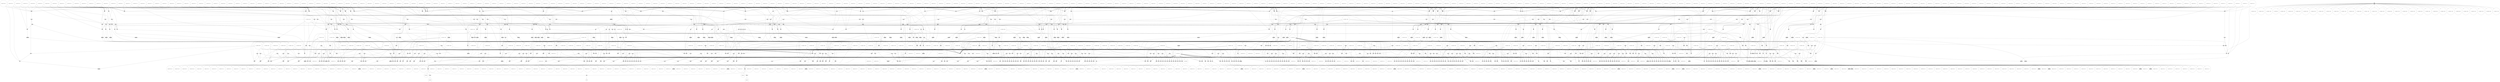 digraph propNet
{
	"@67afb3e9"[shape=ellipse, style= filled, fillcolor=grey, label="OR"]; "@67afb3e9"->"@404cbb2d"; 
	"@6507457b"[shape=circle, style= filled, fillcolor=white, label="( does BLACK ( MOVE 4 6 3 5 ) )"]; "@6507457b"->"@19817218"; "@6507457b"->"@2066d706"; "@6507457b"->"@5f971825"; 
	"@5d098870"[shape=circle, style= filled, fillcolor=white, label="( init ( CELLHOLDS 6 7 BLACK ) )"]; 
	"@ed73f64"[shape=circle, style= filled, fillcolor=white, label="( legal BLACK ( MOVE 6 3 6 2 ) )"]; 
	"@6809ee3b"[shape=invhouse, style= filled, fillcolor=grey, label="AND"]; "@6809ee3b"->"@4a7462d0"; 
	"@d201f1a"[shape=invhouse, style= filled, fillcolor=grey, label="AND"]; "@d201f1a"->"@3d3154fa"; 
	"@7b3287a"[shape=invhouse, style= filled, fillcolor=grey, label="AND"]; "@7b3287a"->"@4aee3cbb"; 
	"@935237d"[shape=invhouse, style= filled, fillcolor=grey, label="AND"]; "@935237d"->"@617828a6"; 
	"@1cdca0c8"[shape=circle, style= filled, fillcolor=white, label="( init ( CELLHOLDS 4 2 WHITE ) )"]; 
	"@17973e0"[shape=circle, style= filled, fillcolor=white, label="( does WHITE ( MOVE 5 4 5 5 ) )"]; "@17973e0"->"@26b80729"; "@17973e0"->"@4eeb7f13"; "@17973e0"->"@51768ff2"; 
	"@2c9af8c3"[shape=invhouse, style= filled, fillcolor=grey, label="AND"]; "@2c9af8c3"->"@288da115"; 
	"@157a9ced"[shape=circle, style= filled, fillcolor=white, label="( legal BLACK ( MOVE 5 3 5 2 ) )"]; 
	"@35071e40"[shape=circle, style= filled, fillcolor=white, label="( true ( CELLHOLDS 5 3 BLACK ) )"]; "@35071e40"->"@665316f2"; "@35071e40"->"@24ad92b0"; "@35071e40"->"@11530aa7"; "@35071e40"->"@3003ec7e"; "@35071e40"->"@33c18a89"; "@35071e40"->"@3f53447a"; 
	"@1b8fc338"[shape=invhouse, style= filled, fillcolor=grey, label="AND"]; "@1b8fc338"->"@12396f60"; 
	"@2ba274f9"[shape=ellipse, style= filled, fillcolor=grey, label="OR"]; "@2ba274f9"->"@36ad9dd0"; 
	"@11b717f2"[shape=invhouse, style= filled, fillcolor=grey, label="AND"]; "@11b717f2"->"@7115106a"; 
	"@2569bcfe"[shape=box, style= filled, fillcolor=grey, label="TRANSITION"]; "@2569bcfe"->"@5f8c78e"; 
	"@55c00779"[shape=circle, style= filled, fillcolor=white, label="( does WHITE ( MOVE 2 5 1 6 ) )"]; "@55c00779"->"@47391334"; "@55c00779"->"@c3aa80c"; "@55c00779"->"@71660c71"; 
	"@580a657c"[shape=circle, style= filled, fillcolor=white, label="( does WHITE ( MOVE 6 7 7 8 ) )"]; "@580a657c"->"@150dfceb"; "@580a657c"->"@26be590"; "@580a657c"->"@4a06c6e4"; 
	"@38e5a2cf"[shape=ellipse, style= filled, fillcolor=grey, label="OR"]; "@38e5a2cf"->"@1ce0a0a9"; 
	"@541cec95"[shape=circle, style= filled, fillcolor=white, label="( legal BLACK ( MOVE 4 2 5 1 ) )"]; 
	"@41f5e6b7"[shape=circle, style= filled, fillcolor=white, label="( legal BLACK ( MOVE 5 7 5 6 ) )"]; 
	"@80c555c"[shape=invhouse, style= filled, fillcolor=grey, label="AND"]; "@80c555c"->"@52c4ddba"; 
	"@4e8e5361"[shape=invhouse, style= filled, fillcolor=grey, label="AND"]; "@4e8e5361"->"@70de9c7f"; 
	"@412dd84c"[shape=invhouse, style= filled, fillcolor=grey, label="AND"]; "@412dd84c"->"@2fc6f8a9"; 
	"@219767a2"[shape=circle, style= filled, fillcolor=white, label="( does BLACK ( MOVE 5 6 6 5 ) )"]; "@219767a2"->"@606dc682"; "@219767a2"->"@35f5a0f0"; "@219767a2"->"@44e328f8"; 
	"@2282a26f"[shape=circle, style= filled, fillcolor=white, label="( does BLACK ( MOVE 3 2 4 1 ) )"]; "@2282a26f"->"@65e6d2ae"; "@2282a26f"->"@6bd92b68"; "@2282a26f"->"@6d94a855"; 
	"@341c80d4"[shape=box, style= filled, fillcolor=grey, label="TRANSITION"]; "@341c80d4"->"@75086505"; 
	"@ff80080"[shape=invhouse, style= filled, fillcolor=grey, label="AND"]; "@ff80080"->"@60c58727"; 
	"@6c07d788"[shape=box, style= filled, fillcolor=grey, label="TRANSITION"]; "@6c07d788"->"@349c9c35"; 
	"@602defba"[shape=ellipse, style= filled, fillcolor=grey, label="OR"]; "@602defba"->"@76d75920"; 
	"@3a8aab18"[shape=invtriangle, style= filled, fillcolor=grey, label="NOT"]; "@3a8aab18"->"@1cc2f7d4"; "@3a8aab18"->"@1962bd66"; 
	"@34faa3e4"[shape=box, style= filled, fillcolor=grey, label="TRANSITION"]; "@34faa3e4"->"@46fe390b"; 
	"@5980c0c0"[shape=box, style= filled, fillcolor=grey, label="TRANSITION"]; "@5980c0c0"->"@d7f2e2f"; 
	"@7115106a"[shape=circle, style= filled, fillcolor=white, label="( legal WHITE ( MOVE 5 1 6 2 ) )"]; 
	"@24060c05"[shape=circle, style= filled, fillcolor=white, label="( true ( CELLHOLDS 6 2 WHITE ) )"]; "@24060c05"->"@e4ae330"; "@24060c05"->"@358ec892"; "@24060c05"->"@622daa46"; "@24060c05"->"@4cfbc929"; "@24060c05"->"@1fa7abb1"; "@24060c05"->"@3943e3c4"; 
	"@2cbe7925"[shape=invhouse, style= filled, fillcolor=grey, label="AND"]; "@2cbe7925"->"@5cbef6a4"; 
	"@16c34938"[shape=invhouse, style= filled, fillcolor=grey, label="AND"]; "@16c34938"->"@16b1e830"; 
	"@1fb66e87"[shape=invhouse, style= filled, fillcolor=grey, label="AND"]; "@1fb66e87"->"@616c3093"; 
	"@6740931a"[shape=ellipse, style= filled, fillcolor=grey, label="OR"]; "@6740931a"->"@4079c4eb"; 
	"@74b2fee5"[shape=circle, style= filled, fillcolor=white, label="( init ( CELLHOLDS 4 1 WHITE ) )"]; 
	"@7bab2fdb"[shape=circle, style= filled, fillcolor=white, label="( legal BLACK ( MOVE 8 7 8 6 ) )"]; 
	"@14cc2c8"[shape=circle, style= filled, fillcolor=white, label="( does WHITE ( MOVE 4 6 5 7 ) )"]; "@14cc2c8"->"@6fc0d1b6"; "@14cc2c8"->"@363bd5fe"; "@14cc2c8"->"@19817218"; 
	"@1a4c6053"[shape=ellipse, style= filled, fillcolor=grey, label="OR"]; "@1a4c6053"->"@6c07d788"; 
	"@a668aa8"[shape=ellipse, style= filled, fillcolor=grey, label="OR"]; "@a668aa8"->"@452ea1a5"; 
	"@3f2660a6"[shape=circle, style= filled, fillcolor=white, label="( does WHITE ( MOVE 1 4 2 5 ) )"]; "@3f2660a6"->"@47391334"; "@3f2660a6"->"@6c8db60e"; "@3f2660a6"->"@36448be6"; 
	"@37553d07"[shape=circle, style= filled, fillcolor=white, label="( legal BLACK ( MOVE 6 7 6 6 ) )"]; 
	"@46fe390b"[shape=circle, style= filled, fillcolor=white, label="( true ( CELLHOLDS 2 2 WHITE ) )"]; "@46fe390b"->"@e4ae330"; "@46fe390b"->"@6d6644f9"; "@46fe390b"->"@6f146e6d"; "@46fe390b"->"@655d2842"; "@46fe390b"->"@706c6f18"; "@46fe390b"->"@63e318ab"; 
	"@74e3cb69"[shape=circle, style= filled, fillcolor=white, label="( legal BLACK ( MOVE 2 4 1 3 ) )"]; 
	"@dbec5db"[shape=invtriangle, style= filled, fillcolor=grey, label="NOT"]; "@dbec5db"->"@1e3d111e"; "@dbec5db"->"@39c2461d"; 
	"@417f5239"[shape=invhouse, style= filled, fillcolor=grey, label="AND"]; "@417f5239"->"@19c8826"; 
	"@551a9433"[shape=invhouse, style= filled, fillcolor=grey, label="AND"]; "@551a9433"->"@5c15b042"; 
	"@43fc4f35"[shape=invhouse, style= filled, fillcolor=grey, label="AND"]; "@43fc4f35"->"@20deefe4"; 
	"@2f601cda"[shape=invhouse, style= filled, fillcolor=grey, label="AND"]; "@2f601cda"->"@aaa030f"; 
	"@1ff19bf0"[shape=invhouse, style= filled, fillcolor=grey, label="AND"]; "@1ff19bf0"->"@8741946"; 
	"@46a8748d"[shape=invtriangle, style= filled, fillcolor=grey, label="NOT"]; "@46a8748d"->"@5d7bf938"; "@46a8748d"->"@2c9af8c3"; "@46a8748d"->"@476244bf"; 
	"@5c72deee"[shape=circle, style= filled, fillcolor=white, label="( legal WHITE ( MOVE 2 1 3 2 ) )"]; 
	"@657d9ee3"[shape=box, style= filled, fillcolor=grey, label="TRANSITION"]; "@657d9ee3"->"@41340"; 
	"@9fd3a50"[shape=circle, style= filled, fillcolor=white, label="( legal WHITE ( MOVE 8 3 8 4 ) )"]; 
	"@3991da9"[shape=invhouse, style= filled, fillcolor=grey, label="AND"]; "@3991da9"->"@508f529b"; 
	"@d18e65c"[shape=invhouse, style= filled, fillcolor=grey, label="AND"]; "@d18e65c"->"@1299fde9"; 
	"@61bbb8a4"[shape=circle, style= filled, fillcolor=white, label="( true ( CELLHOLDS 1 8 BLACK ) )"]; "@61bbb8a4"->"@416cd429"; "@61bbb8a4"->"@11530aa7"; "@61bbb8a4"->"@6b57491c"; "@61bbb8a4"->"@40e5df1b"; "@61bbb8a4"->"@122aa8ef"; 
	"@726c452f"[shape=circle, style= filled, fillcolor=white, label="( does WHITE ( MOVE 4 5 5 6 ) )"]; "@726c452f"->"@35f5a0f0"; "@726c452f"->"@6a535b9"; "@726c452f"->"@3a20b704"; 
	"@4d982fd8"[shape=circle, style= filled, fillcolor=white, label="( true ( CELLHOLDS 3 6 BLACK ) )"]; "@4d982fd8"->"@543fbfdc"; "@4d982fd8"->"@426d35b4"; "@4d982fd8"->"@7eb3ae35"; "@4d982fd8"->"@11530aa7"; "@4d982fd8"->"@43fc4f35"; "@4d982fd8"->"@5d8bbd6f"; 
	"@4cf96e1e"[shape=box, style= filled, fillcolor=grey, label="TRANSITION"]; "@4cf96e1e"->"@2062d4b6"; 
	"@2dd72f1f"[shape=invhouse, style= filled, fillcolor=grey, label="AND"]; "@2dd72f1f"->"@12fc45"; 
	"@4be82e3a"[shape=circle, style= filled, fillcolor=white, label="( does WHITE ( MOVE 3 4 3 5 ) )"]; "@4be82e3a"->"@70cede61"; "@4be82e3a"->"@59ca7fc3"; "@4be82e3a"->"@2066d706"; 
	"@58cea9a8"[shape=invhouse, style= filled, fillcolor=grey, label="AND"]; "@58cea9a8"->"@9f0d8f4"; 
	"@20a1f4ae"[shape=box, style= filled, fillcolor=grey, label="TRANSITION"]; "@20a1f4ae"->"@61bbb8a4"; 
	"@11a0012"[shape=ellipse, style= filled, fillcolor=grey, label="OR"]; "@11a0012"->"@3b114af"; 
	"@32f9366"[shape=invhouse, style= filled, fillcolor=grey, label="AND"]; "@32f9366"->"@7ce39b6f"; 
	"@5ce7ac01"[shape=circle, style= filled, fillcolor=white, label="( legal BLACK ( MOVE 5 6 6 5 ) )"]; 
	"@72b7c631"[shape=circle, style= filled, fillcolor=white, label="( legal BLACK ( MOVE 4 6 3 5 ) )"]; 
	"@fec6b04"[shape=circle, style= filled, fillcolor=white, label="( does BLACK ( MOVE 7 4 8 3 ) )"]; "@fec6b04"->"@48910bfa"; "@fec6b04"->"@2acd78c0"; "@fec6b04"->"@8eeb800"; 
	"@740e4080"[shape=invtriangle, style= filled, fillcolor=grey, label="NOT"]; "@740e4080"->"@7e7ef84a"; "@740e4080"->"@122aa8ef"; "@740e4080"->"@669be5f8"; 
	"@426cfbac"[shape=ellipse, style= filled, fillcolor=grey, label="OR"]; "@426cfbac"->"@105d9251"; 
	"@30e3c54d"[shape=ellipse, style= filled, fillcolor=grey, label="OR"]; "@30e3c54d"->"@3f23eaa8"; 
	"@4f60ff43"[shape=circle, style= filled, fillcolor=white, label="( does WHITE ( MOVE 8 3 8 4 ) )"]; "@4f60ff43"->"@c59ea04"; "@4f60ff43"->"@2acd78c0"; "@4f60ff43"->"@208d546"; 
	"@79ba38a0"[shape=circle, style= filled, fillcolor=white, label="( legal BLACK ( MOVE 8 7 7 6 ) )"]; 
	"@7ca1e696"[shape=circle, style= filled, fillcolor=white, label="( does WHITE ( MOVE 2 1 2 2 ) )"]; "@7ca1e696"->"@3a757e83"; "@7ca1e696"->"@4053debb"; "@7ca1e696"->"@67d5cdaa"; 
	"@79079211"[shape=circle, style= filled, fillcolor=white, label="( does BLACK ( MOVE 5 4 5 3 ) )"]; "@79079211"->"@3e0a7681"; "@79079211"->"@768ea0d8"; "@79079211"->"@26b80729"; 
	"@7d3af941"[shape=ellipse, style= filled, fillcolor=grey, label="OR"]; "@7d3af941"->"@74eff206"; 
	"@6a78b924"[shape=invtriangle, style= filled, fillcolor=grey, label="NOT"]; "@6a78b924"->"@4a4dea5d"; "@6a78b924"->"@3cd6d0"; "@6a78b924"->"@5e872bf"; "@6a78b924"->"@311c5122"; 
	"@4b4f91d7"[shape=invhouse, style= filled, fillcolor=grey, label="AND"]; "@4b4f91d7"->"@2f4a001b"; 
	"@2f6918a3"[shape=circle, style= filled, fillcolor=white, label="( does WHITE ( MOVE 5 1 4 2 ) )"]; "@2f6918a3"->"@5cd81082"; "@2f6918a3"->"@602defba"; "@2f6918a3"->"@77828e3d"; 
	"@1343c2a"[shape=invtriangle, style= filled, fillcolor=grey, label="NOT"]; "@1343c2a"->"@33ab14f6"; "@1343c2a"->"@2b33d387"; 
	"@4337617b"[shape=circle, style= filled, fillcolor=white, label="( legal BLACK ( MOVE 2 7 2 6 ) )"]; 
	"@6905a655"[shape=invtriangle, style= filled, fillcolor=grey, label="NOT"]; "@6905a655"->"@2eac686a"; "@6905a655"->"@5c500d82"; 
	"@85fc923"[shape=invhouse, style= filled, fillcolor=grey, label="AND"]; "@85fc923"->"@2e208d44"; 
	"@49d869e7"[shape=invtriangle, style= filled, fillcolor=grey, label="NOT"]; "@49d869e7"->"@b863f5c"; "@49d869e7"->"@3a58988c"; "@49d869e7"->"@73ce77c9"; 
	"@619587e5"[shape=invhouse, style= filled, fillcolor=grey, label="AND"]; "@619587e5"->"@60a4ae5f"; 
	"@207629d0"[shape=ellipse, style= filled, fillcolor=grey, label="OR"]; "@207629d0"->"@179e7a37"; 
	"@5939ab84"[shape=circle, style= filled, fillcolor=white, label="( true ( CELLHOLDS 8 6 WHITE ) )"]; "@5939ab84"->"@e4ae330"; "@5939ab84"->"@2b43b3e3"; "@5939ab84"->"@6f713a63"; "@5939ab84"->"@b964cd7"; "@5939ab84"->"@592b94df"; 
	"@1df202be"[shape=invhouse, style= filled, fillcolor=grey, label="AND"]; "@1df202be"->"@2d046021"; 
	"@3542cbc9"[shape=circle, style= filled, fillcolor=white, label="( does BLACK ( MOVE 1 3 2 2 ) )"]; "@3542cbc9"->"@3a757e83"; "@3542cbc9"->"@11a0012"; "@3542cbc9"->"@71eb4c50"; 
	"@6fb8e6b9"[shape=circle, style= filled, fillcolor=white, label="( legal WHITE ( MOVE 2 5 1 6 ) )"]; 
	"@4891f69f"[shape=invhouse, style= filled, fillcolor=grey, label="AND"]; "@4891f69f"->"@6dbbafb6"; 
	"@76325b94"[shape=ellipse, style= filled, fillcolor=grey, label="OR"]; "@76325b94"->"@587c2dc"; 
	"@4e9cd845"[shape=invhouse, style= filled, fillcolor=grey, label="AND"]; "@4e9cd845"->"@4a06c6e4"; 
	"@4a719c49"[shape=invtriangle, style= filled, fillcolor=grey, label="NOT"]; "@4a719c49"->"@2f2be5fe"; "@4a719c49"->"@68cba2cd"; "@4a719c49"->"@2fbfefb9"; "@4a719c49"->"@1700bcf7"; 
	"@3475c792"[shape=circle, style= filled, fillcolor=white, label="( legal BLACK NOOP )"]; 
	"@47447696"[shape=circle, style= filled, fillcolor=white, label="( true ( CELLHOLDS 2 5 BLACK ) )"]; "@47447696"->"@1dccfb13"; "@47447696"->"@64fb8ac"; "@47447696"->"@11530aa7"; "@47447696"->"@17e27653"; "@47447696"->"@1da9193e"; "@47447696"->"@5fc59667"; 
	"@273c6aff"[shape=circle, style= filled, fillcolor=white, label="( legal WHITE ( MOVE 2 4 1 5 ) )"]; 
	"@54fb3f2"[shape=circle, style= filled, fillcolor=white, label="( does WHITE ( MOVE 8 6 8 7 ) )"]; "@54fb3f2"->"@1466602a"; "@54fb3f2"->"@71c1953c"; "@54fb3f2"->"@5fd6f6f2"; 
	"@18a1c9dd"[shape=ellipse, style= filled, fillcolor=grey, label="OR"]; "@18a1c9dd"->"@2f720ed6"; 
	"@318eda90"[shape=circle, style= filled, fillcolor=white, label="( legal BLACK ( MOVE 6 7 5 6 ) )"]; 
	"@5407646e"[shape=ellipse, style= filled, fillcolor=grey, label="OR"]; "@5407646e"->"@31529cdb"; 
	"@724a6a9e"[shape=invhouse, style= filled, fillcolor=grey, label="AND"]; "@724a6a9e"->"@7cd2d056"; 
	"@5b871533"[shape=invtriangle, style= filled, fillcolor=grey, label="NOT"]; "@5b871533"->"@180f637"; 
	"@59ca7fc3"[shape=ellipse, style= filled, fillcolor=grey, label="OR"]; "@59ca7fc3"->"@7d655ceb"; 
	"@3f7cfdd0"[shape=invhouse, style= filled, fillcolor=grey, label="AND"]; "@3f7cfdd0"->"@b3213ef"; 
	"@fbf7b8f"[shape=invhouse, style= filled, fillcolor=grey, label="AND"]; "@fbf7b8f"->"@7c8b13c3"; 
	"@78767b1e"[shape=box, style= filled, fillcolor=grey, label="TRANSITION"]; "@78767b1e"->"@43162a1"; 
	"@199f4f08"[shape=circle, style= filled, fillcolor=white, label="( legal BLACK ( MOVE 6 4 5 3 ) )"]; 
	"@67f9f93e"[shape=circle, style= filled, fillcolor=white, label="( legal WHITE ( MOVE 8 2 7 3 ) )"]; 
	"@50169d23"[shape=box, style= filled, fillcolor=grey, label="TRANSITION"]; "@50169d23"->"@af90d11"; 
	"@46a2477d"[shape=invhouse, style= filled, fillcolor=grey, label="AND"]; "@46a2477d"->"@581f9a8c"; 
	"@665316f2"[shape=invtriangle, style= filled, fillcolor=grey, label="NOT"]; "@665316f2"->"@7e75f4c0"; "@665316f2"->"@59079e59"; "@665316f2"->"@1df202be"; "@665316f2"->"@7d7d3a97"; 
	"@703802cb"[shape=circle, style= filled, fillcolor=white, label="( does BLACK ( MOVE 5 3 6 2 ) )"]; "@703802cb"->"@3e0a7681"; "@703802cb"->"@4f980238"; "@703802cb"->"@3ada3712"; 
	"@319449e4"[shape=circle, style= filled, fillcolor=white, label="( does BLACK ( MOVE 6 6 5 5 ) )"]; "@319449e4"->"@4eeb7f13"; "@319449e4"->"@38e5a2cf"; "@319449e4"->"@22bac2b"; 
	"@3e78278e"[shape=ellipse, style= filled, fillcolor=grey, label="OR"]; "@3e78278e"->"@549e3cd4"; 
	"@253dde03"[shape=invhouse, style= filled, fillcolor=grey, label="AND"]; "@253dde03"->"@22f52665"; 
	"@5cb9fd6f"[shape=circle, style= filled, fillcolor=white, label="( legal BLACK ( MOVE 5 7 6 6 ) )"]; 
	"@19eebb06"[shape=invtriangle, style= filled, fillcolor=grey, label="NOT"]; "@19eebb06"->"@6f713a63"; "@19eebb06"->"@516ad1d7"; 
	"@6e6736dc"[shape=circle, style= filled, fillcolor=white, label="( legal BLACK ( MOVE 4 6 4 5 ) )"]; 
	"@7c8b13c3"[shape=circle, style= filled, fillcolor=white, label="( legal WHITE ( MOVE 6 3 7 4 ) )"]; 
	"@7d8cf60"[shape=circle, style= filled, fillcolor=white, label="( true ( CELLHOLDS 4 1 WHITE ) )"]; "@7d8cf60"->"@e4ae330"; "@7d8cf60"->"@617d9c0"; "@7d8cf60"->"@4af98c7b"; "@7d8cf60"->"@1df0ce4d"; "@7d8cf60"->"@6eb6add7"; "@7d8cf60"->"@6c2767"; 
	"@3cba2d07"[shape=circle, style= filled, fillcolor=white, label="( does BLACK ( MOVE 6 2 5 1 ) )"]; "@3cba2d07"->"@77828e3d"; "@3cba2d07"->"@64b80e0a"; "@3cba2d07"->"@4f980238"; 
	"@6d0309a9"[shape=circle, style= filled, fillcolor=white, label="( does BLACK ( MOVE 3 3 4 2 ) )"]; "@6d0309a9"->"@2ba9e853"; "@6d0309a9"->"@5cd81082"; "@6d0309a9"->"@76e4acbe"; 
	"@55342a2e"[shape=circle, style= filled, fillcolor=white, label="( does BLACK ( MOVE 6 5 5 4 ) )"]; "@55342a2e"->"@26b80729"; "@55342a2e"->"@60832dd6"; "@55342a2e"->"@44e328f8"; 
	"@c040cc1"[shape=invhouse, style= filled, fillcolor=grey, label="AND"]; "@c040cc1"->"@5d295f3b"; 
	"@71c071f"[shape=invtriangle, style= filled, fillcolor=grey, label="NOT"]; "@71c071f"->"@7c3e793d"; 
	"@580416e4"[shape=circle, style= filled, fillcolor=white, label="( does WHITE ( MOVE 1 3 2 4 ) )"]; "@580416e4"->"@7d3af941"; "@580416e4"->"@54a3d284"; "@580416e4"->"@71eb4c50"; 
	"@6d8ec6cc"[shape=circle, style= filled, fillcolor=white, label="( legal BLACK ( MOVE 7 4 7 3 ) )"]; 
	"@4f980238"[shape=ellipse, style= filled, fillcolor=grey, label="OR"]; "@4f980238"->"@4b9d35b"; 
	"@311c5122"[shape=invhouse, style= filled, fillcolor=grey, label="AND"]; "@311c5122"->"@872ed0d"; 
	"@39a9e30c"[shape=invhouse, style= filled, fillcolor=grey, label="AND"]; "@39a9e30c"->"@520f229d"; 
	"@8eeb800"[shape=ellipse, style= filled, fillcolor=grey, label="OR"]; "@8eeb800"->"@70720c94"; 
	"@339a13e5"[shape=circle, style= filled, fillcolor=white, label="( does WHITE ( MOVE 2 5 3 6 ) )"]; "@339a13e5"->"@66463fe0"; "@339a13e5"->"@47391334"; "@339a13e5"->"@2b885b8b"; 
	"@505d3af5"[shape=circle, style= filled, fillcolor=white, label="( does WHITE ( MOVE 4 3 4 4 ) )"]; "@505d3af5"->"@c3d2429"; "@505d3af5"->"@152472b5"; "@505d3af5"->"@43ac7121"; 
	"@331de8e8"[shape=box, style= filled, fillcolor=grey, label="TRANSITION"]; "@331de8e8"->"@269ebb9e"; 
	"@764bbdd4"[shape=invtriangle, style= filled, fillcolor=grey, label="NOT"]; "@764bbdd4"->"@772fc392"; "@764bbdd4"->"@122aa8ef"; "@764bbdd4"->"@669be5f8"; 
	"@3db44407"[shape=invhouse, style= filled, fillcolor=grey, label="AND"]; "@3db44407"->"@60d60267"; 
	"@434ac89a"[shape=circle, style= filled, fillcolor=white, label="( does BLACK ( MOVE 5 5 5 4 ) )"]; "@434ac89a"->"@26b80729"; "@434ac89a"->"@4eeb7f13"; "@434ac89a"->"@60832dd6"; 
	"@7b783d77"[shape=invhouse, style= filled, fillcolor=grey, label="AND"]; "@7b783d77"->"@41245f7c"; 
	"@3b60ce6e"[shape=circle, style= filled, fillcolor=white, label="( does BLACK ( MOVE 2 7 1 6 ) )"]; "@3b60ce6e"->"@7909212d"; "@3b60ce6e"->"@c3aa80c"; "@3b60ce6e"->"@6aa2f4d8"; 
	"@f76f151"[shape=invhouse, style= filled, fillcolor=grey, label="AND"]; "@f76f151"->"@1c2e4720"; 
	"@603988ea"[shape=box, style= filled, fillcolor=grey, label="TRANSITION"]; "@603988ea"->"@105feeb3"; 
	"@4af0028d"[shape=circle, style= filled, fillcolor=white, label="( legal BLACK ( MOVE 2 4 3 3 ) )"]; 
	"@24b988a3"[shape=invhouse, style= filled, fillcolor=grey, label="AND"]; "@24b988a3"->"@5d70b077"; 
	"@5d7a5f41"[shape=invhouse, style= filled, fillcolor=grey, label="AND"]; "@5d7a5f41"->"@5828ba35"; 
	"@68bcee1"[shape=circle, style= filled, fillcolor=white, label="( does WHITE ( MOVE 3 6 3 7 ) )"]; "@68bcee1"->"@66463fe0"; "@68bcee1"->"@45c5a2eb"; "@68bcee1"->"@204746c3"; 
	"@581f9a8c"[shape=circle, style= filled, fillcolor=white, label="( legal WHITE ( MOVE 7 5 7 6 ) )"]; 
	"@615276c4"[shape=invhouse, style= filled, fillcolor=grey, label="AND"]; "@615276c4"->"@62ea0720"; 
	"@6026c2ff"[shape=invhouse, style= filled, fillcolor=grey, label="AND"]; "@6026c2ff"->"@37553d07"; 
	"@48de973f"[shape=circle, style= filled, fillcolor=white, label="( true ( CELLHOLDS 3 4 WHITE ) )"]; "@48de973f"->"@e4ae330"; "@48de973f"->"@2b13e30a"; "@48de973f"->"@3491b08f"; "@48de973f"->"@3f2a1ab3"; "@48de973f"->"@9a83d99"; "@48de973f"->"@2966f64"; 
	"@19d8b741"[shape=doublecircle, style= filled, fillcolor=grey, label="TRUE"]; "@19d8b741"->"@2db07952"; "@19d8b741"->"@3190e33f"; "@19d8b741"->"@1f375685"; "@19d8b741"->"@7b0e6f6e"; "@19d8b741"->"@74b2fee5"; "@19d8b741"->"@5d098870"; "@19d8b741"->"@137ca83e"; "@19d8b741"->"@6a1145c5"; "@19d8b741"->"@17249727"; "@19d8b741"->"@27c4bf78"; "@19d8b741"->"@11488ace"; "@19d8b741"->"@1cdca0c8"; "@19d8b741"->"@46b7c4a0"; "@19d8b741"->"@1849bb18"; "@19d8b741"->"@13f2c67b"; "@19d8b741"->"@3fbb173d"; "@19d8b741"->"@109a311d"; "@19d8b741"->"@33f99548"; "@19d8b741"->"@1e608c64"; "@19d8b741"->"@4ace08a5"; "@19d8b741"->"@58bfb945"; "@19d8b741"->"@13fbbeea"; "@19d8b741"->"@65f673ad"; "@19d8b741"->"@1c99af01"; "@19d8b741"->"@131c8e88"; "@19d8b741"->"@71effafc"; "@19d8b741"->"@37d18c85"; "@19d8b741"->"@3f6d104a"; "@19d8b741"->"@70b5dddf"; "@19d8b741"->"@61567070"; "@19d8b741"->"@4246f0d4"; "@19d8b741"->"@54a108d0"; "@19d8b741"->"@633f8d4f"; 
	"@40e5df1b"[shape=invhouse, style= filled, fillcolor=grey, label="AND"]; "@40e5df1b"->"@cc1c59b"; 
	"@68f5d151"[shape=invhouse, style= filled, fillcolor=grey, label="AND"]; "@68f5d151"->"@25b0c2d4"; 
	"@2528a1f1"[shape=invhouse, style= filled, fillcolor=grey, label="AND"]; "@2528a1f1"->"@236ba71"; 
	"@3c6df1db"[shape=circle, style= filled, fillcolor=white, label="( legal WHITE ( MOVE 7 6 8 7 ) )"]; 
	"@246b0ed0"[shape=circle, style= filled, fillcolor=white, label="( legal WHITE ( MOVE 4 3 5 4 ) )"]; 
	"@4b5f7bf"[shape=circle, style= filled, fillcolor=white, label="( does BLACK ( MOVE 7 2 8 1 ) )"]; "@4b5f7bf"->"@6543dcc3"; "@4b5f7bf"->"@51eb3292"; "@4b5f7bf"->"@5407646e"; 
	"@3a7b56c3"[shape=ellipse, style= filled, fillcolor=grey, label="OR"]; "@3a7b56c3"->"@6d71a201"; 
	"@13cad6b"[shape=invhouse, style= filled, fillcolor=grey, label="AND"]; "@13cad6b"->"@39ae5b4e"; 
	"@2be36e5e"[shape=invhouse, style= filled, fillcolor=grey, label="AND"]; "@2be36e5e"->"@5aa0d09e"; 
	"@9b7889e"[shape=box, style= filled, fillcolor=grey, label="TRANSITION"]; "@9b7889e"->"@fe63859"; 
	"@4cfbc929"[shape=invhouse, style= filled, fillcolor=grey, label="AND"]; "@4cfbc929"->"@78206337"; 
	"@14a236d0"[shape=invhouse, style= filled, fillcolor=grey, label="AND"]; "@14a236d0"->"@1c05239a"; 
	"@57a24e98"[shape=invhouse, style= filled, fillcolor=grey, label="AND"]; "@57a24e98"->"@6179ff98"; 
	"@1c53ccd6"[shape=circle, style= filled, fillcolor=white, label="( true ( CELLHOLDS 5 8 WHITE ) )"]; "@1c53ccd6"->"@e4ae330"; "@1c53ccd6"->"@4dbf3e93"; "@1c53ccd6"->"@41ad0421"; "@1c53ccd6"->"@de2877c"; 
	"@7e036b3"[shape=invhouse, style= filled, fillcolor=grey, label="AND"]; "@7e036b3"->"@3c1f280c"; 
	"@5cf07680"[shape=circle, style= filled, fillcolor=white, label="( legal WHITE ( MOVE 3 4 2 5 ) )"]; 
	"@7df62951"[shape=invtriangle, style= filled, fillcolor=grey, label="NOT"]; "@7df62951"->"@717fd0ad"; "@7df62951"->"@7a10d51a"; "@7df62951"->"@fbf7b8f"; "@7df62951"->"@10515ba8"; 
	"@f2cbf2"[shape=circle, style= filled, fillcolor=white, label="( legal WHITE ( MOVE 3 3 2 4 ) )"]; 
	"@745e6f01"[shape=circle, style= filled, fillcolor=white, label="( does WHITE ( MOVE 3 1 3 2 ) )"]; "@745e6f01"->"@8389437"; "@745e6f01"->"@65e6d2ae"; "@745e6f01"->"@59fa4749"; 
	"@17777736"[shape=invhouse, style= filled, fillcolor=grey, label="AND"]; "@17777736"->"@2b885b8b"; 
	"@467c19d2"[shape=box, style= filled, fillcolor=grey, label="TRANSITION"]; "@467c19d2"->"@65edd283"; 
	"@41245f7c"[shape=ellipse, style= filled, fillcolor=grey, label="OR"]; "@41245f7c"->"@7d2550df"; 
	"@39cf4667"[shape=ellipse, style= filled, fillcolor=grey, label="OR"]; "@39cf4667"->"@2569bcfe"; 
	"@326fb802"[shape=circle, style= filled, fillcolor=white, label="( legal WHITE ( MOVE 2 2 1 3 ) )"]; 
	"@2c8c3540"[shape=circle, style= filled, fillcolor=white, label="( legal BLACK ( MOVE 7 7 7 6 ) )"]; 
	"@486e758c"[shape=invhouse, style= filled, fillcolor=grey, label="AND"]; "@486e758c"->"@1d109942"; 
	"@452ea1a5"[shape=box, style= filled, fillcolor=grey, label="TRANSITION"]; "@452ea1a5"->"@47447696"; 
	"@29af9f82"[shape=invhouse, style= filled, fillcolor=grey, label="AND"]; "@29af9f82"->"@242e4216"; 
	"@4053debb"[shape=ellipse, style= filled, fillcolor=grey, label="OR"]; "@4053debb"->"@4243e7fb"; 
	"@2da74793"[shape=circle, style= filled, fillcolor=white, label="( legal WHITE ( MOVE 5 1 4 2 ) )"]; 
	"@ef2a1f5"[shape=circle, style= filled, fillcolor=white, label="( legal WHITE ( MOVE 3 4 4 5 ) )"]; 
	"@3e08c9cb"[shape=invtriangle, style= filled, fillcolor=grey, label="NOT"]; "@3e08c9cb"->"@c040cc1"; 
	"@643f2f68"[shape=invtriangle, style= filled, fillcolor=grey, label="NOT"]; "@643f2f68"->"@1c804c6b"; "@643f2f68"->"@52b1ced0"; "@643f2f68"->"@4a902865"; "@643f2f68"->"@36bace0"; 
	"@631b55ce"[shape=box, style= filled, fillcolor=grey, label="TRANSITION"]; "@631b55ce"->"@2f34b9f2"; 
	"@2966f64"[shape=invhouse, style= filled, fillcolor=grey, label="AND"]; "@2966f64"->"@76325b94"; 
	"@e3dc5f9"[shape=invhouse, style= filled, fillcolor=grey, label="AND"]; "@e3dc5f9"->"@38e5a2cf"; 
	"@706c6f18"[shape=invhouse, style= filled, fillcolor=grey, label="AND"]; "@706c6f18"->"@326fb802"; 
	"@3216a0a"[shape=invhouse, style= filled, fillcolor=grey, label="AND"]; "@3216a0a"->"@6543dcc3"; 
	"@4b7185e8"[shape=circle, style= filled, fillcolor=white, label="( true ( CELLHOLDS 4 5 BLACK ) )"]; "@4b7185e8"->"@a0e690a"; "@4b7185e8"->"@11530aa7"; "@4b7185e8"->"@65b45a13"; "@4b7185e8"->"@3502f809"; "@4b7185e8"->"@3e2ce189"; "@4b7185e8"->"@4488b136"; 
	"@1d35f7f0"[shape=invhouse, style= filled, fillcolor=grey, label="AND"]; "@1d35f7f0"->"@6cbc0fb7"; 
	"@39b7341b"[shape=circle, style= filled, fillcolor=white, label="( legal WHITE ( MOVE 4 4 3 5 ) )"]; 
	"@20bd813c"[shape=box, style= filled, fillcolor=grey, label="TRANSITION"]; "@20bd813c"->"@4cfc990c"; 
	"@4af98c7b"[shape=invhouse, style= filled, fillcolor=grey, label="AND"]; "@4af98c7b"->"@7cd47819"; 
	"@2e208d44"[shape=ellipse, style= filled, fillcolor=grey, label="OR"]; "@2e208d44"->"@2f18ce2c"; 
	"@1566ec48"[shape=invhouse, style= filled, fillcolor=grey, label="AND"]; "@1566ec48"->"@667d09c1"; 
	"@34c2daca"[shape=invhouse, style= filled, fillcolor=grey, label="AND"]; "@34c2daca"->"@45f44d34"; 
	"@1cc2f7d4"[shape=invhouse, style= filled, fillcolor=grey, label="AND"]; "@1cc2f7d4"->"@3e78bef1"; 
	"@3d64e73d"[shape=ellipse, style= filled, fillcolor=grey, label="OR"]; "@3d64e73d"->"@db66aee"; 
	"@c59ea04"[shape=ellipse, style= filled, fillcolor=grey, label="OR"]; "@c59ea04"->"@6312b2f1"; 
	"@6bcc9c57"[shape=invhouse, style= filled, fillcolor=grey, label="AND"]; "@6bcc9c57"->"@15bcb43"; 
	"@4e830d11"[shape=ellipse, style= filled, fillcolor=grey, label="OR"]; "@4e830d11"->"@70f77877"; 
	"@7e33df34"[shape=invhouse, style= filled, fillcolor=grey, label="AND"]; "@7e33df34"->"@2572dafe"; 
	"@6b23be1a"[shape=invhouse, style= filled, fillcolor=grey, label="AND"]; "@6b23be1a"->"@5eb3589d"; 
	"@10b79e44"[shape=circle, style= filled, fillcolor=white, label="( legal WHITE ( MOVE 4 6 4 7 ) )"]; 
	"@3fbb173d"[shape=circle, style= filled, fillcolor=white, label="( init ( CELLHOLDS 1 1 WHITE ) )"]; 
	"@76d75920"[shape=box, style= filled, fillcolor=grey, label="TRANSITION"]; "@76d75920"->"@7b599faa"; 
	"@2c2a0da7"[shape=invtriangle, style= filled, fillcolor=grey, label="NOT"]; "@2c2a0da7"->"@76223456"; "@2c2a0da7"->"@3491b08f"; "@2c2a0da7"->"@bed5379"; "@2c2a0da7"->"@5d8bbd6f"; 
	"@6a38397"[shape=invtriangle, style= filled, fillcolor=grey, label="NOT"]; "@6a38397"->"@3fb7bec8"; "@6a38397"->"@7c7e77a4"; "@6a38397"->"@32f9286d"; "@6a38397"->"@60dbf02a"; 
	"@12b3f2f7"[shape=circle, style= filled, fillcolor=white, label="( legal WHITE ( MOVE 1 4 1 5 ) )"]; 
	"@5a5be90b"[shape=ellipse, style= filled, fillcolor=grey, label="OR"]; "@5a5be90b"->"@20b9a244"; 
	"@cbfd5c3"[shape=invhouse, style= filled, fillcolor=grey, label="AND"]; "@cbfd5c3"->"@67f9f93e"; 
	"@6608842e"[shape=circle, style= filled, fillcolor=white, label="( true ( CELLHOLDS 5 7 WHITE ) )"]; "@6608842e"->"@e4ae330"; "@6608842e"->"@6fa5ad1d"; "@6608842e"->"@1105276c"; "@6608842e"->"@6479f067"; "@6608842e"->"@7e036b3"; "@6608842e"->"@935237d"; 
	"@6c856240"[shape=box, style= filled, fillcolor=grey, label="TRANSITION"]; "@6c856240"->"@7a53ac3c"; 
	"@44a638f"[shape=circle, style= filled, fillcolor=white, label="( legal WHITE ( MOVE 1 2 1 3 ) )"]; 
	"@89df5e8"[shape=ellipse, style= filled, fillcolor=grey, label="OR"]; "@89df5e8"->"@12ad43fd"; 
	"@61ea1d7"[shape=ellipse, style= filled, fillcolor=grey, label="OR"]; "@61ea1d7"->"@375cd2e1"; 
	"@6c616408"[shape=circle, style= filled, fillcolor=white, label="( does BLACK ( MOVE 2 4 2 3 ) )"]; "@6c616408"->"@26528fa4"; "@6c616408"->"@54a3d284"; "@6c616408"->"@756f4c3e"; 
	"@595b5054"[shape=circle, style= filled, fillcolor=white, label="( does BLACK ( MOVE 8 4 7 3 ) )"]; "@595b5054"->"@fe0542"; "@595b5054"->"@c59ea04"; "@595b5054"->"@2761e2d4"; 
	"@1e871ab4"[shape=circle, style= filled, fillcolor=white, label="( legal BLACK ( MOVE 2 6 1 5 ) )"]; 
	"@a8a8c0a"[shape=invhouse, style= filled, fillcolor=grey, label="AND"]; "@a8a8c0a"->"@59b3744c"; 
	"@3eff4d1f"[shape=circle, style= filled, fillcolor=white, label="( does BLACK ( MOVE 7 3 7 2 ) )"]; "@3eff4d1f"->"@fe0542"; "@3eff4d1f"->"@51eb3292"; "@3eff4d1f"->"@70de9c7f"; 
	"@3671be31"[shape=box, style= filled, fillcolor=grey, label="TRANSITION"]; "@3671be31"->"@1b4f370a"; 
	"@47fd3b5"[shape=circle, style= filled, fillcolor=white, label="( does BLACK ( MOVE 7 5 8 4 ) )"]; "@47fd3b5"->"@5cb8161d"; "@47fd3b5"->"@783331b9"; "@47fd3b5"->"@c59ea04"; 
	"@609b70c6"[shape=invhouse, style= filled, fillcolor=grey, label="AND"]; "@609b70c6"->"@280633af"; 
	"@3c73b131"[shape=circle, style= filled, fillcolor=white, label="( true ( CELLHOLDS 2 1 BLACK ) )"]; "@3c73b131"->"@67dbf07c"; "@3c73b131"->"@436444e5"; "@3c73b131"->"@11530aa7"; "@3c73b131"->"@4f7626f8"; 
	"@323f8112"[shape=invhouse, style= filled, fillcolor=grey, label="AND"]; "@323f8112"->"@1c4c113f"; 
	"@1c4c113f"[shape=ellipse, style= filled, fillcolor=grey, label="OR"]; "@1c4c113f"->"@14e85303"; 
	"@3bc4d573"[shape=circle, style= filled, fillcolor=white, label="( legal WHITE ( MOVE 4 3 3 4 ) )"]; 
	"@35265894"[shape=invhouse, style= filled, fillcolor=grey, label="AND"]; "@35265894"->"@2951327d"; 
	"@57a5a02f"[shape=box, style= filled, fillcolor=grey, label="TRANSITION"]; "@57a5a02f"->"@268a995e"; 
	"@5df8e0ef"[shape=circle, style= filled, fillcolor=white, label="( legal BLACK ( MOVE 1 8 1 7 ) )"]; 
	"@68a475d1"[shape=invhouse, style= filled, fillcolor=grey, label="AND"]; "@68a475d1"->"@4732ae19"; 
	"@73a7e280"[shape=circle, style= filled, fillcolor=white, label="( does BLACK ( MOVE 3 6 2 5 ) )"]; "@73a7e280"->"@47391334"; "@73a7e280"->"@66463fe0"; "@73a7e280"->"@a668aa8"; 
	"@377f5ddc"[shape=box, style= filled, fillcolor=grey, label="TRANSITION"]; "@377f5ddc"->"@42bf8144"; 
	"@7c181754"[shape=box, style= filled, fillcolor=grey, label="TRANSITION"]; "@7c181754"->"@d1fcc77"; 
	"@68e6de81"[shape=circle, style= filled, fillcolor=white, label="( legal BLACK ( MOVE 5 2 4 1 ) )"]; 
	"@6683aa33"[shape=circle, style= filled, fillcolor=white, label="( legal WHITE ( MOVE 1 1 1 2 ) )"]; 
	"@c8fb2d0"[shape=invhouse, style= filled, fillcolor=grey, label="AND"]; "@c8fb2d0"->"@43ac7121"; 
	"@4001c016"[shape=circle, style= filled, fillcolor=white, label="( true ( CELLHOLDS 6 8 WHITE ) )"]; "@4001c016"->"@e4ae330"; "@4001c016"->"@4dbf3e93"; "@4001c016"->"@32ea052e"; "@4001c016"->"@3cae9f63"; 
	"@2ac6f054"[shape=circle, style= filled, fillcolor=white, label="( does WHITE ( MOVE 4 6 4 7 ) )"]; "@2ac6f054"->"@67afb3e9"; "@2ac6f054"->"@4b6d559"; "@2ac6f054"->"@19817218"; 
	"@1921c593"[shape=box, style= filled, fillcolor=grey, label="TRANSITION"]; "@1921c593"->"@480d93a1"; 
	"@35fc40b2"[shape=circle, style= filled, fillcolor=white, label="( true ( CELLHOLDS 5 3 WHITE ) )"]; "@35fc40b2"->"@e4ae330"; "@35fc40b2"->"@74ae49a5"; "@35fc40b2"->"@56ca711a"; "@35fc40b2"->"@32f9286d"; "@35fc40b2"->"@43fb81ce"; "@35fc40b2"->"@73aaa1c7"; 
	"@4f01b956"[shape=invhouse, style= filled, fillcolor=grey, label="AND"]; "@4f01b956"->"@454abd07"; 
	"@5eedaba0"[shape=circle, style= filled, fillcolor=white, label="( does BLACK ( MOVE 4 5 5 4 ) )"]; "@5eedaba0"->"@26b80729"; "@5eedaba0"->"@60832dd6"; "@5eedaba0"->"@3a20b704"; 
	"@3002056b"[shape=invhouse, style= filled, fillcolor=grey, label="AND"]; "@3002056b"->"@3d6ab6d4"; 
	"@787cd7b2"[shape=circle, style= filled, fillcolor=white, label="( does WHITE ( MOVE 3 6 4 7 ) )"]; "@787cd7b2"->"@67afb3e9"; "@787cd7b2"->"@66463fe0"; "@787cd7b2"->"@4b6d559"; 
	"@51d3456b"[shape=invhouse, style= filled, fillcolor=grey, label="AND"]; "@51d3456b"->"@560886dc"; 
	"@3957edeb"[shape=circle, style= filled, fillcolor=white, label="( does BLACK ( MOVE 3 6 4 5 ) )"]; "@3957edeb"->"@66463fe0"; "@3957edeb"->"@3a20b704"; "@3957edeb"->"@20dfcc61"; 
	"@2d631f8b"[shape=circle, style= filled, fillcolor=white, label="( legal BLACK ( MOVE 6 6 7 5 ) )"]; 
	"@349c9c35"[shape=circle, style= filled, fillcolor=white, label="( true ( CELLHOLDS 3 2 BLACK ) )"]; "@349c9c35"->"@15d3768f"; "@349c9c35"->"@4891f69f"; "@349c9c35"->"@11530aa7"; "@349c9c35"->"@24ff4943"; "@349c9c35"->"@4bfd9157"; "@349c9c35"->"@660f383e"; 
	"@5da1c251"[shape=circle, style= filled, fillcolor=white, label="( true ( CELLHOLDS 5 5 BLACK ) )"]; "@5da1c251"->"@11530aa7"; "@5da1c251"->"@26dc83dd"; "@5da1c251"->"@5534624b"; "@5da1c251"->"@60dbf02a"; "@5da1c251"->"@e3dc5f9"; "@5da1c251"->"@2fbfefb9"; 
	"@2e5db8f9"[shape=invhouse, style= filled, fillcolor=grey, label="AND"]; "@2e5db8f9"->"@3a877ab0"; 
	"@15c148b3"[shape=invhouse, style= filled, fillcolor=grey, label="AND"]; "@15c148b3"->"@3630af96"; 
	"@4bbcdd"[shape=invhouse, style= filled, fillcolor=grey, label="AND"]; "@4bbcdd"->"@4d72e04c"; 
	"@3630af96"[shape=circle, style= filled, fillcolor=white, label="( legal WHITE ( MOVE 5 1 5 2 ) )"]; 
	"@23ce7664"[shape=circle, style= filled, fillcolor=white, label="( does WHITE ( MOVE 3 5 4 6 ) )"]; "@23ce7664"->"@19817218"; "@23ce7664"->"@2066d706"; "@23ce7664"->"@136b2543"; 
	"@480d93a1"[shape=circle, style= filled, fillcolor=white, label="( true ( CELLHOLDS 1 6 BLACK ) )"]; "@480d93a1"->"@533e5406"; "@480d93a1"->"@11530aa7"; "@480d93a1"->"@735753fb"; "@480d93a1"->"@4de3674"; "@480d93a1"->"@306b0d99"; 
	"@23215419"[shape=circle, style= filled, fillcolor=white, label="( legal BLACK ( MOVE 7 2 8 1 ) )"]; 
	"@5b14904d"[shape=circle, style= filled, fillcolor=white, label="( does WHITE ( MOVE 6 1 7 2 ) )"]; "@5b14904d"->"@228f73ff"; "@5b14904d"->"@12e13d86"; "@5b14904d"->"@51eb3292"; 
	"@4cdb968a"[shape=ellipse, style= filled, fillcolor=grey, label="OR"]; "@4cdb968a"->"@60abadb2"; 
	"@659b2647"[shape=invhouse, style= filled, fillcolor=grey, label="AND"]; "@659b2647"->"@6d637c5c"; 
	"@5ec4ef0d"[shape=box, style= filled, fillcolor=grey, label="TRANSITION"]; "@5ec4ef0d"->"@7f830fa6"; 
	"@15eb39ae"[shape=invtriangle, style= filled, fillcolor=grey, label="NOT"]; "@15eb39ae"->"@617d9c0"; "@15eb39ae"->"@5b800df"; "@15eb39ae"->"@3003ec7e"; "@15eb39ae"->"@7ff77f9d"; 
	"@71391d27"[shape=circle, style= filled, fillcolor=white, label="( does BLACK ( MOVE 2 6 2 5 ) )"]; "@71391d27"->"@47391334"; "@71391d27"->"@1e7b081b"; "@71391d27"->"@a668aa8"; 
	"@2f720ed6"[shape=box, style= filled, fillcolor=grey, label="TRANSITION"]; "@2f720ed6"->"@7a0bd150"; 
	"@7cf1d02b"[shape=circle, style= filled, fillcolor=white, label="( legal WHITE ( MOVE 3 7 4 8 ) )"]; 
	"@2ab7843f"[shape=circle, style= filled, fillcolor=white, label="( does BLACK ( MOVE 7 2 6 1 ) )"]; "@2ab7843f"->"@12e13d86"; "@2ab7843f"->"@51eb3292"; "@2ab7843f"->"@4d43c7db"; 
	"@6f146e6d"[shape=invtriangle, style= filled, fillcolor=grey, label="NOT"]; "@6f146e6d"->"@7f97bb65"; "@6f146e6d"->"@1fb66e87"; "@6f146e6d"->"@30ac7f07"; "@6f146e6d"->"@65c8e6d"; 
	"@7fd5638a"[shape=circle, style= filled, fillcolor=white, label="( does WHITE ( MOVE 7 4 6 5 ) )"]; "@7fd5638a"->"@44f6f6f3"; "@7fd5638a"->"@44e328f8"; "@7fd5638a"->"@8eeb800"; 
	"@38b483e8"[shape=invhouse, style= filled, fillcolor=grey, label="AND"]; "@38b483e8"->"@78a3335c"; 
	"@432b0ee3"[shape=circle, style= filled, fillcolor=white, label="( legal BLACK ( MOVE 6 2 5 1 ) )"]; 
	"@11488ace"[shape=circle, style= filled, fillcolor=white, label="( init ( CELLHOLDS 1 8 BLACK ) )"]; 
	"@73bdf004"[shape=circle, style= filled, fillcolor=white, label="( does WHITE ( MOVE 5 2 4 3 ) )"]; "@73bdf004"->"@6740931a"; "@73bdf004"->"@c3d2429"; "@73bdf004"->"@242e4216"; 
	"@22f52665"[shape=ellipse, style= filled, fillcolor=grey, label="OR"]; "@22f52665"->"@467c19d2"; 
	"@78f4cff3"[shape=circle, style= filled, fillcolor=white, label="( legal WHITE ( MOVE 2 4 3 5 ) )"]; 
	"@3a877ab0"[shape=circle, style= filled, fillcolor=white, label="( legal WHITE ( MOVE 1 3 2 4 ) )"]; 
	"@2bbe961e"[shape=box, style= filled, fillcolor=grey, label="TRANSITION"]; "@2bbe961e"->"@6608842e"; 
	"@307941a0"[shape=box, style= filled, fillcolor=grey, label="TRANSITION"]; "@307941a0"->"@2bfec68b"; 
	"@d0a7a76"[shape=circle, style= filled, fillcolor=white, label="( legal WHITE NOOP )"]; 
	"@6a1a4516"[shape=invhouse, style= filled, fillcolor=grey, label="AND"]; "@6a1a4516"->"@3d64e73d"; 
	"@228f73ff"[shape=ellipse, style= filled, fillcolor=grey, label="OR"]; "@228f73ff"->"@7b4c2f24"; 
	"@fe0542"[shape=ellipse, style= filled, fillcolor=grey, label="OR"]; "@fe0542"->"@250b3090"; 
	"@7152f1eb"[shape=circle, style= filled, fillcolor=white, label="( legal WHITE ( MOVE 4 7 4 8 ) )"]; 
	"@5878bda2"[shape=circle, style= filled, fillcolor=white, label="( does WHITE ( MOVE 5 3 5 4 ) )"]; "@5878bda2"->"@3e0a7681"; "@5878bda2"->"@26b80729"; "@5878bda2"->"@66df26ce"; 
	"@52eed5e9"[shape=ellipse, style= filled, fillcolor=grey, label="OR"]; "@52eed5e9"->"@28f58f69"; 
	"@3c4f8d36"[shape=ellipse, style= filled, fillcolor=grey, label="OR"]; "@3c4f8d36"->"@4cf96e1e"; 
	"@24da6ba7"[shape=ellipse, style= filled, fillcolor=grey, label="OR"]; "@24da6ba7"->"@68c3883c"; 
	"@7dcb913a"[shape=circle, style= filled, fillcolor=white, label="( does WHITE ( MOVE 7 3 8 4 ) )"]; "@7dcb913a"->"@fe0542"; "@7dcb913a"->"@c59ea04"; "@7dcb913a"->"@208d546"; 
	"@eb09a69"[shape=circle, style= filled, fillcolor=white, label="( legal BLACK ( MOVE 5 8 4 7 ) )"]; 
	"@6303f70e"[shape=invhouse, style= filled, fillcolor=grey, label="AND"]; "@6303f70e"->"@cfc9124"; 
	"@24eced4a"[shape=invhouse, style= filled, fillcolor=grey, label="AND"]; "@24eced4a"->"@273c6aff"; 
	"@33eb044"[shape=invhouse, style= filled, fillcolor=grey, label="AND"]; "@33eb044"->"@18408aa3"; 
	"@71ed7de5"[shape=circle, style= filled, fillcolor=white, label="( does BLACK ( MOVE 2 5 2 4 ) )"]; "@71ed7de5"->"@47391334"; "@71ed7de5"->"@54a3d284"; "@71ed7de5"->"@2e208d44"; 
	"@7ca68de8"[shape=ellipse, style= filled, fillcolor=grey, label="OR"]; "@7ca68de8"->"@6b477692"; 
	"@4b4da5c3"[shape=circle, style= filled, fillcolor=white, label="( does BLACK ( MOVE 4 6 5 5 ) )"]; "@4b4da5c3"->"@4eeb7f13"; "@4b4da5c3"->"@38e5a2cf"; "@4b4da5c3"->"@19817218"; 
	"@2b33d387"[shape=invhouse, style= filled, fillcolor=grey, label="AND"]; "@2b33d387"->"@61ea1d7"; 
	"@70a5f18f"[shape=box, style= filled, fillcolor=grey, label="TRANSITION"]; "@70a5f18f"->"@312444a7"; 
	"@2110606"[shape=invtriangle, style= filled, fillcolor=grey, label="NOT"]; "@2110606"->"@29af9f82"; "@2110606"->"@39b7e5ee"; 
	"@7244001e"[shape=circle, style= filled, fillcolor=white, label="( legal WHITE ( MOVE 5 3 6 4 ) )"]; 
	"@73ac4b64"[shape=invtriangle, style= filled, fillcolor=grey, label="NOT"]; "@73ac4b64"->"@b964cd7"; "@73ac4b64"->"@1a08caf5"; "@73ac4b64"->"@54f77e7e"; 
	"@23d39194"[shape=invhouse, style= filled, fillcolor=grey, label="AND"]; "@23d39194"->"@42deab3f"; 
	"@2b43b3e3"[shape=invhouse, style= filled, fillcolor=grey, label="AND"]; "@2b43b3e3"->"@79aac24b"; 
	"@2dab88f8"[shape=ellipse, style= filled, fillcolor=grey, label="OR"]; "@2dab88f8"->"@657d9ee3"; 
	"@783331b9"[shape=ellipse, style= filled, fillcolor=grey, label="OR"]; "@783331b9"->"@6905a655"; 
	"@63ec5dc0"[shape=ellipse, style= filled, fillcolor=grey, label="OR"]; "@63ec5dc0"->"@603988ea"; 
	"@24de264a"[shape=invhouse, style= filled, fillcolor=grey, label="AND"]; "@24de264a"->"@5067dd20"; 
	"@6d3af84f"[shape=circle, style= filled, fillcolor=white, label="( true ( CELLHOLDS 1 1 BLACK ) )"]; "@6d3af84f"->"@436444e5"; "@6d3af84f"->"@3a84428f"; "@6d3af84f"->"@11530aa7"; "@6d3af84f"->"@206fd844"; 
	"@2d300e51"[shape=circle, style= filled, fillcolor=white, label="( legal BLACK ( MOVE 5 5 4 4 ) )"]; 
	"@20deefe4"[shape=ellipse, style= filled, fillcolor=grey, label="OR"]; "@20deefe4"->"@bac9b0d"; 
	"@70f77877"[shape=box, style= filled, fillcolor=grey, label="TRANSITION"]; "@70f77877"->"@1f10e291"; 
	"@43ade73f"[shape=invhouse, style= filled, fillcolor=grey, label="AND"]; "@43ade73f"->"@298faa56"; 
	"@51eb3292"[shape=ellipse, style= filled, fillcolor=grey, label="OR"]; "@51eb3292"->"@28453942"; 
	"@3a84428f"[shape=invtriangle, style= filled, fillcolor=grey, label="NOT"]; "@3a84428f"->"@7bf8e335"; "@3a84428f"->"@412dd84c"; 
	"@5fd6f6f2"[shape=ellipse, style= filled, fillcolor=grey, label="OR"]; "@5fd6f6f2"->"@19eebb06"; 
	"@29394325"[shape=ellipse, style= filled, fillcolor=grey, label="OR"]; "@29394325"->"@1e961d10"; 
	"@42a2904a"[shape=invhouse, style= filled, fillcolor=grey, label="AND"]; "@42a2904a"->"@5badc0ac"; 
	"@3f53447a"[shape=invhouse, style= filled, fillcolor=grey, label="AND"]; "@3f53447a"->"@6b8cbf9e"; 
	"@36cf2a48"[shape=circle, style= filled, fillcolor=white, label="( true ( CELLHOLDS 6 6 WHITE ) )"]; "@36cf2a48"->"@e4ae330"; "@36cf2a48"->"@51d3456b"; "@36cf2a48"->"@3f12a612"; "@36cf2a48"->"@5ae0f914"; "@36cf2a48"->"@6020c402"; "@36cf2a48"->"@2b33d387"; 
	"@3c2b05bf"[shape=invhouse, style= filled, fillcolor=grey, label="AND"]; "@3c2b05bf"->"@d975a08"; 
	"@3ab79a9d"[shape=box, style= filled, fillcolor=grey, label="TRANSITION"]; "@3ab79a9d"->"@58416461"; 
	"@70b5dddf"[shape=circle, style= filled, fillcolor=white, label="( init ( CELLHOLDS 5 2 WHITE ) )"]; 
	"@40f6dae2"[shape=box, style= filled, fillcolor=grey, label="TRANSITION"]; "@40f6dae2"->"@39a495a6"; 
	"@3fbb1eb6"[shape=circle, style= filled, fillcolor=white, label="( legal BLACK ( MOVE 5 3 4 2 ) )"]; 
	"@1a5b2030"[shape=box, style= filled, fillcolor=grey, label="TRANSITION"]; "@1a5b2030"->"@70418842"; 
	"@68114dd7"[shape=invtriangle, style= filled, fillcolor=grey, label="NOT"]; "@68114dd7"->"@4b4f91d7"; "@68114dd7"->"@65a8f181"; "@68114dd7"->"@6a4abee5"; 
	"@70868d32"[shape=invhouse, style= filled, fillcolor=grey, label="AND"]; "@70868d32"->"@2ba9e853"; 
	"@3e78bef1"[shape=ellipse, style= filled, fillcolor=grey, label="OR"]; "@3e78bef1"->"@66fc5975"; 
	"@20c7c08f"[shape=circle, style= filled, fillcolor=white, label="( does BLACK ( MOVE 8 6 8 5 ) )"]; "@20c7c08f"->"@2a8b5ce7"; "@20c7c08f"->"@5fd6f6f2"; "@20c7c08f"->"@f06da58"; 
	"@699d08a3"[shape=invhouse, style= filled, fillcolor=grey, label="AND"]; "@699d08a3"->"@4de38a5b"; 
	"@44241acb"[shape=circle, style= filled, fillcolor=white, label="( legal BLACK ( MOVE 1 6 2 5 ) )"]; 
	"@29883cef"[shape=invhouse, style= filled, fillcolor=grey, label="AND"]; "@29883cef"->"@51768ff2"; 
	"@77099d4e"[shape=circle, style= filled, fillcolor=white, label="( legal BLACK ( MOVE 4 5 5 4 ) )"]; 
	"@5d295f3b"[shape=circle, style= filled, fillcolor=white, label="( legal BLACK ( MOVE 7 2 7 1 ) )"]; 
	"@7d08a756"[shape=box, style= filled, fillcolor=grey, label="TRANSITION"]; "@7d08a756"->"@191e8301"; 
	"@476244bf"[shape=invhouse, style= filled, fillcolor=grey, label="AND"]; "@476244bf"->"@6b950106"; 
	"@60a21f07"[shape=ellipse, style= filled, fillcolor=grey, label="OR"]; "@60a21f07"->"@33a33621"; 
	"@609c0162"[shape=ellipse, style= filled, fillcolor=grey, label="OR"]; "@609c0162"->"@783242c8"; 
	"@1b4a0380"[shape=circle, style= filled, fillcolor=white, label="( true ( CELLHOLDS 3 1 BLACK ) )"]; "@1b4a0380"->"@436444e5"; "@1b4a0380"->"@11530aa7"; "@1b4a0380"->"@182bd67f"; "@1b4a0380"->"@1cc2f7d4"; 
	"@242e4216"[shape=ellipse, style= filled, fillcolor=grey, label="OR"]; "@242e4216"->"@307941a0"; 
	"@4b6d559"[shape=ellipse, style= filled, fillcolor=grey, label="OR"]; "@4b6d559"->"@40f6dae2"; 
	"@777d3a33"[shape=ellipse, style= filled, fillcolor=grey, label="OR"]; "@777d3a33"->"@4ede1dda"; 
	"@2c8d30fb"[shape=circle, style= filled, fillcolor=white, label="( legal WHITE ( MOVE 7 4 6 5 ) )"]; 
	"@44174925"[shape=invtriangle, style= filled, fillcolor=grey, label="NOT"]; "@44174925"->"@54c33f0f"; "@44174925"->"@4aaeba54"; "@44174925"->"@6b558bb5"; "@44174925"->"@b99fd03"; 
	"@5d8bbd6f"[shape=invhouse, style= filled, fillcolor=grey, label="AND"]; "@5d8bbd6f"->"@66208c2a"; 
	"@65a8f181"[shape=invhouse, style= filled, fillcolor=grey, label="AND"]; "@65a8f181"->"@6fb8e6b9"; 
	"@6183d3b9"[shape=invtriangle, style= filled, fillcolor=grey, label="NOT"]; "@6183d3b9"->"@5a6a7b90"; "@6183d3b9"->"@33c18a89"; "@6183d3b9"->"@16c34938"; "@6183d3b9"->"@15c148b3"; 
	"@416cd429"[shape=invhouse, style= filled, fillcolor=grey, label="AND"]; "@416cd429"->"@65ec7b77"; 
	"@6cbc0fb7"[shape=ellipse, style= filled, fillcolor=grey, label="OR"]; "@6cbc0fb7"->"@558ae89b"; 
	"@44156ee3"[shape=invhouse, style= filled, fillcolor=grey, label="AND"]; "@44156ee3"->"@219df310"; 
	"@1466602a"[shape=ellipse, style= filled, fillcolor=grey, label="OR"]; "@1466602a"->"@2651dc47"; 
	"@4cf9f95e"[shape=invhouse, style= filled, fillcolor=grey, label="AND"]; "@4cf9f95e"->"@305afd2b"; 
	"@78087c12"[shape=ellipse, style= filled, fillcolor=grey, label="OR"]; "@78087c12"->"@3f4327c9"; 
	"@11530aa7"[shape=ellipse, style= filled, fillcolor=grey, label="OR"]; "@11530aa7"->"@329f15d6"; 
	"@e6df69d"[shape=circle, style= filled, fillcolor=white, label="( does WHITE ( MOVE 4 7 3 8 ) )"]; "@e6df69d"->"@67afb3e9"; "@e6df69d"->"@43e2fdc9"; "@e6df69d"->"@1fceb2bd"; 
	"@67bd250a"[shape=invhouse, style= filled, fillcolor=grey, label="AND"]; "@67bd250a"->"@f938429"; 
	"@33c18a89"[shape=invhouse, style= filled, fillcolor=grey, label="AND"]; "@33c18a89"->"@157a9ced"; 
	"@6719ae6d"[shape=circle, style= filled, fillcolor=white, label="( legal BLACK ( MOVE 4 3 3 2 ) )"]; 
	"@43ac7121"[shape=ellipse, style= filled, fillcolor=grey, label="OR"]; "@43ac7121"->"@1a26d951"; 
	"@3aa0c203"[shape=invhouse, style= filled, fillcolor=grey, label="AND"]; "@3aa0c203"->"@67790d8f"; 
	"@4bab88cf"[shape=invtriangle, style= filled, fillcolor=grey, label="NOT"]; "@4bab88cf"->"@674db60d"; "@4bab88cf"->"@4d1953e8"; 
	"@7b52d5ec"[shape=invhouse, style= filled, fillcolor=grey, label="AND"]; "@7b52d5ec"->"@77a13499"; 
	"@cc1c59b"[shape=circle, style= filled, fillcolor=white, label="( legal BLACK ( MOVE 1 8 2 7 ) )"]; 
	"@770c49e2"[shape=circle, style= filled, fillcolor=white, label="( legal BLACK ( MOVE 5 4 6 3 ) )"]; 
	"@1b652cb4"[shape=invhouse, style= filled, fillcolor=grey, label="AND"]; "@1b652cb4"->"@3bc4d573"; 
	"@20784e7e"[shape=ellipse, style= filled, fillcolor=grey, label="OR"]; "@20784e7e"->"@3a6942d9"; 
	"@7509bf4e"[shape=ellipse, style= filled, fillcolor=grey, label="OR"]; "@7509bf4e"->"@631b55ce"; 
	"@672482b6"[shape=invhouse, style= filled, fillcolor=grey, label="AND"]; "@672482b6"->"@ecb39d"; 
	"@1e228fde"[shape=circle, style= filled, fillcolor=white, label="( does WHITE ( MOVE 8 2 7 3 ) )"]; "@1e228fde"->"@fe0542"; "@1e228fde"->"@39cf4667"; "@1e228fde"->"@2036cb03"; 
	"@591431e8"[shape=circle, style= filled, fillcolor=white, label="( true ( CELLHOLDS 5 4 BLACK ) )"]; "@591431e8"->"@3cd8a408"; "@591431e8"->"@410aae2f"; "@591431e8"->"@11530aa7"; "@591431e8"->"@25f46b76"; "@591431e8"->"@7d7d3a97"; "@591431e8"->"@24e15d95"; 
	"@2062d4b6"[shape=circle, style= filled, fillcolor=white, label="( true ( CELLHOLDS 8 8 WHITE ) )"]; "@2062d4b6"->"@e4ae330"; "@2062d4b6"->"@4dbf3e93"; "@2062d4b6"->"@579d8776"; "@2062d4b6"->"@387b0956"; 
	"@3a6942d9"[shape=invtriangle, style= filled, fillcolor=grey, label="NOT"]; "@3a6942d9"->"@13cad6b"; "@3a6942d9"->"@579d8776"; 
	"@7d1a2e84"[shape=box, style= filled, fillcolor=grey, label="TRANSITION"]; "@7d1a2e84"->"@5cca1a7f"; 
	"@28f58f69"[shape=box, style= filled, fillcolor=grey, label="TRANSITION"]; "@28f58f69"->"@f2d16fa"; 
	"@15aa2679"[shape=invtriangle, style= filled, fillcolor=grey, label="NOT"]; "@15aa2679"->"@3d49c678"; "@15aa2679"->"@609b70c6"; "@15aa2679"->"@423037f1"; "@15aa2679"->"@1ff19bf0"; 
	"@65c8e6d"[shape=invhouse, style= filled, fillcolor=grey, label="AND"]; "@65c8e6d"->"@6a9fdcbf"; 
	"@2307704c"[shape=invhouse, style= filled, fillcolor=grey, label="AND"]; "@2307704c"->"@361cbdff"; 
	"@1a150f0"[shape=ellipse, style= filled, fillcolor=grey, label="OR"]; "@1a150f0"->"@5c8bd66"; 
	"@28b58b21"[shape=invhouse, style= filled, fillcolor=grey, label="AND"]; "@28b58b21"->"@1d9e436a"; 
	"@31d5c2c6"[shape=circle, style= filled, fillcolor=white, label="( does WHITE ( MOVE 3 3 2 4 ) )"]; "@31d5c2c6"->"@7d3af941"; "@31d5c2c6"->"@54a3d284"; "@31d5c2c6"->"@76e4acbe"; 
	"@7060692"[shape=box, style= filled, fillcolor=grey, label="TRANSITION"]; "@7060692"->"@1cb1c025"; 
	"@505172d6"[shape=invhouse, style= filled, fillcolor=grey, label="AND"]; "@505172d6"->"@3f1a1101"; 
	"@361cbdff"[shape=circle, style= filled, fillcolor=white, label="( legal BLACK ( MOVE 2 6 3 5 ) )"]; 
	"@1d1167e4"[shape=invtriangle, style= filled, fillcolor=grey, label="NOT"]; "@1d1167e4"->"@780f8a49"; "@1d1167e4"->"@2f810452"; 
	"@3c1f280c"[shape=circle, style= filled, fillcolor=white, label="( legal WHITE ( MOVE 5 7 6 8 ) )"]; 
	"@4c650063"[shape=ellipse, style= filled, fillcolor=grey, label="OR"]; "@4c650063"->"@4854ccf8"; 
	"@473b65b9"[shape=invhouse, style= filled, fillcolor=grey, label="AND"]; "@473b65b9"->"@318eda90"; 
	"@4f7626f8"[shape=invtriangle, style= filled, fillcolor=grey, label="NOT"]; "@4f7626f8"->"@55f88c89"; "@4f7626f8"->"@6ecbeeda"; "@4f7626f8"->"@4891f69f"; 
	"@236ba71"[shape=circle, style= filled, fillcolor=white, label="( legal BLACK ( MOVE 8 5 7 4 ) )"]; 
	"@7fc23145"[shape=invhouse, style= filled, fillcolor=grey, label="AND"]; "@7fc23145"->"@4337617b"; 
	"@a2a4411"[shape=circle, style= filled, fillcolor=white, label="( legal BLACK ( MOVE 3 7 2 6 ) )"]; 
	"@513659ab"[shape=invtriangle, style= filled, fillcolor=grey, label="NOT"]; "@513659ab"->"@4182ac3"; "@513659ab"->"@7b783d77"; 
	"@18408aa3"[shape=circle, style= filled, fillcolor=white, label="( legal BLACK ( MOVE 7 7 8 6 ) )"]; 
	"@36448be6"[shape=ellipse, style= filled, fillcolor=grey, label="OR"]; "@36448be6"->"@377f5ddc"; 
	"@780f8a49"[shape=invhouse, style= filled, fillcolor=grey, label="AND"]; "@780f8a49"->"@14bd1227"; 
	"@54c33f0f"[shape=invhouse, style= filled, fillcolor=grey, label="AND"]; "@54c33f0f"->"@135e8485"; 
	"@204746c3"[shape=ellipse, style= filled, fillcolor=grey, label="OR"]; "@204746c3"->"@2776bcc3"; 
	"@6aff5bd4"[shape=invhouse, style= filled, fillcolor=grey, label="AND"]; "@6aff5bd4"->"@12b3f2f7"; 
	"@27b1bce5"[shape=invtriangle, style= filled, fillcolor=grey, label="NOT"]; "@27b1bce5"->"@9954b10"; "@27b1bce5"->"@3cd6d0"; "@27b1bce5"->"@5e872bf"; "@27b1bce5"->"@728b5f94"; 
	"@51e91d91"[shape=box, style= filled, fillcolor=grey, label="TRANSITION"]; "@51e91d91"->"@21fa291f"; 
	"@25ab0164"[shape=circle, style= filled, fillcolor=white, label="( legal BLACK ( MOVE 3 7 4 6 ) )"]; 
	"@73aaa1c7"[shape=invhouse, style= filled, fillcolor=grey, label="AND"]; "@73aaa1c7"->"@7244001e"; 
	"@27971958"[shape=ellipse, style= filled, fillcolor=grey, label="OR"]; "@27971958"->"@7d1a2e84"; 
	"@1c804c6b"[shape=invhouse, style= filled, fillcolor=grey, label="AND"]; "@1c804c6b"->"@332c2ad"; 
	"@454abd07"[shape=ellipse, style= filled, fillcolor=grey, label="OR"]; "@454abd07"->"@331de8e8"; 
	"@76546ba3"[shape=invtriangle, style= filled, fillcolor=grey, label="NOT"]; "@76546ba3"->"@5e0372be"; "@76546ba3"->"@6fdace54"; 
	"@111f5701"[shape=invhouse, style= filled, fillcolor=grey, label="AND"]; "@111f5701"->"@7821db8e"; 
	"@357f908"[shape=circle, style= filled, fillcolor=white, label="( true ( CELLHOLDS 3 1 WHITE ) )"]; "@357f908"->"@e4ae330"; "@357f908"->"@75a7e19e"; "@357f908"->"@1962bd66"; "@357f908"->"@7f97bb65"; "@357f908"->"@5cc35234"; "@357f908"->"@6e0cb17a"; 
	"@26a6f781"[shape=invhouse, style= filled, fillcolor=grey, label="AND"]; "@26a6f781"->"@10a7f96a"; 
	"@7d429227"[shape=invhouse, style= filled, fillcolor=grey, label="AND"]; "@7d429227"->"@41f5e6b7"; 
	"@71963193"[shape=circle, style= filled, fillcolor=white, label="( legal WHITE ( MOVE 2 3 2 4 ) )"]; 
	"@5f8df288"[shape=ellipse, style= filled, fillcolor=grey, label="OR"]; "@5f8df288"->"@51e91d91"; 
	"@3ab79ca7"[shape=invtriangle, style= filled, fillcolor=grey, label="NOT"]; "@3ab79ca7"->"@3ecb94f8"; "@3ab79ca7"->"@6c2767"; 
	"@f49617e"[shape=invhouse, style= filled, fillcolor=grey, label="AND"]; "@f49617e"->"@5cb9fd6f"; 
	"@4ace08a5"[shape=circle, style= filled, fillcolor=white, label="( init ( CELLHOLDS 2 1 WHITE ) )"]; 
	"@3e0a7681"[shape=ellipse, style= filled, fillcolor=grey, label="OR"]; "@3e0a7681"->"@20ea2ef9"; 
	"@5e6e9da0"[shape=invhouse, style= filled, fillcolor=grey, label="AND"]; "@5e6e9da0"->"@24ce7e5d"; 
	"@5853d6bb"[shape=invtriangle, style= filled, fillcolor=grey, label="NOT"]; "@5853d6bb"->"@4af98c7b"; "@5853d6bb"->"@27c24fea"; "@5853d6bb"->"@33c18a89"; "@5853d6bb"->"@15c148b3"; 
	"@42deab3f"[shape=circle, style= filled, fillcolor=white, label="( legal BLACK ( MOVE 5 7 4 6 ) )"]; 
	"@60dbf02a"[shape=invhouse, style= filled, fillcolor=grey, label="AND"]; "@60dbf02a"->"@22d9628f"; 
	"@1da9193e"[shape=invhouse, style= filled, fillcolor=grey, label="AND"]; "@1da9193e"->"@12157135"; 
	"@13f2c67b"[shape=circle, style= filled, fillcolor=white, label="( init ( CELLHOLDS 4 8 BLACK ) )"]; 
	"@e9bcd6e"[shape=invtriangle, style= filled, fillcolor=grey, label="NOT"]; "@e9bcd6e"->"@20e55094"; "@e9bcd6e"->"@34c2daca"; "@e9bcd6e"->"@24c32994"; 
	"@4dc9927"[shape=circle, style= filled, fillcolor=white, label="( does WHITE ( MOVE 1 3 1 4 ) )"]; "@4dc9927"->"@2881d54e"; "@4dc9927"->"@6c8db60e"; "@4dc9927"->"@71eb4c50"; 
	"@415c00ac"[shape=circle, style= filled, fillcolor=white, label="( does BLACK ( MOVE 7 3 6 2 ) )"]; "@415c00ac"->"@fe0542"; "@415c00ac"->"@4f980238"; "@415c00ac"->"@3ada3712"; 
	"@60abadb2"[shape=box, style= filled, fillcolor=grey, label="TRANSITION"]; "@60abadb2"->"@4001c016"; 
	"@4de3674"[shape=invhouse, style= filled, fillcolor=grey, label="AND"]; "@4de3674"->"@27803e7a"; 
	"@4513a534"[shape=circle, style= filled, fillcolor=white, label="( true ( CELLHOLDS 5 1 BLACK ) )"]; "@4513a534"->"@cc31c5a"; "@4513a534"->"@436444e5"; "@4513a534"->"@11530aa7"; "@4513a534"->"@32b3ab46"; 
	"@1e08486b"[shape=circle, style= filled, fillcolor=white, label="( does WHITE ( MOVE 3 2 2 3 ) )"]; "@1e08486b"->"@65e6d2ae"; "@1e08486b"->"@26528fa4"; "@1e08486b"->"@2726da14"; 
	"@53289638"[shape=circle, style= filled, fillcolor=white, label="( does BLACK ( MOVE 3 2 3 1 ) )"]; "@53289638"->"@8389437"; "@53289638"->"@65e6d2ae"; "@53289638"->"@3e78bef1"; 
	"@27c4bf78"[shape=circle, style= filled, fillcolor=white, label="( init ( CELLHOLDS 7 8 BLACK ) )"]; 
	"@41f88b48"[shape=circle, style= filled, fillcolor=white, label="( legal BLACK ( MOVE 4 8 4 7 ) )"]; 
	"@404cbb2d"[shape=invtriangle, style= filled, fillcolor=grey, label="NOT"]; "@404cbb2d"->"@4a05623"; "@404cbb2d"->"@5ec7f78a"; 
	"@2f5bc5a"[shape=invhouse, style= filled, fillcolor=grey, label="AND"]; "@2f5bc5a"->"@79ab536c"; 
	"@47f347b6"[shape=circle, style= filled, fillcolor=white, label="( legal WHITE ( MOVE 7 6 6 7 ) )"]; 
	"@60d60a1a"[shape=circle, style= filled, fillcolor=white, label="( true ( CONTROL WHITE ) )"]; "@60d60a1a"->"@a8a8c0a"; "@60d60a1a"->"@6fa5ad1d"; "@60d60a1a"->"@75a7e19e"; "@60d60a1a"->"@672482b6"; "@60d60a1a"->"@6bcc9c57"; "@60d60a1a"->"@12419cdd"; "@60d60a1a"->"@28aa0c76"; "@60d60a1a"->"@5afb8f1c"; "@60d60a1a"->"@4a4dea5d"; "@60d60a1a"->"@243c29c6"; "@60d60a1a"->"@2cc0a967"; "@60d60a1a"->"@bed5379"; "@60d60a1a"->"@6c7662ca"; "@60d60a1a"->"@59079e59"; "@60d60a1a"->"@6a4abee5"; "@60d60a1a"->"@d18e65c"; "@60d60a1a"->"@180f637"; "@60d60a1a"->"@724a6a9e"; "@60d60a1a"->"@617d9c0"; "@60d60a1a"->"@3db6ca90"; "@60d60a1a"->"@3002056b"; "@60d60a1a"->"@7e33df34"; "@60d60a1a"->"@4afc33f0"; "@60d60a1a"->"@68cba2cd"; "@60d60a1a"->"@cbfd5c3"; "@60d60a1a"->"@52b1ced0"; "@60d60a1a"->"@530f5e8e"; "@60d60a1a"->"@35265894"; "@60d60a1a"->"@29f999f"; "@60d60a1a"->"@3f12a612"; "@60d60a1a"->"@51d3456b"; "@60d60a1a"->"@1b8fc338"; "@60d60a1a"->"@6b23be1a"; "@60d60a1a"->"@2b43b3e3"; "@60d60a1a"->"@a3d45c"; "@60d60a1a"->"@7f97bb65"; "@60d60a1a"->"@6c302adc"; "@60d60a1a"->"@272bee28"; "@60d60a1a"->"@2feda244"; "@60d60a1a"->"@1b79ea6f"; "@60d60a1a"->"@6a4e9213"; "@60d60a1a"->"@6ea13930"; "@60d60a1a"->"@381214ae"; "@60d60a1a"->"@203b520"; "@60d60a1a"->"@74ae49a5"; "@60d60a1a"->"@26a6f781"; "@60d60a1a"->"@6aff5bd4"; "@60d60a1a"->"@622daa46"; "@60d60a1a"->"@73ce77c9"; "@60d60a1a"->"@311de37b"; "@60d60a1a"->"@614e22d9"; "@60d60a1a"->"@311c5122"; "@60d60a1a"->"@258b68e5"; "@60d60a1a"->"@5be60738"; "@60d60a1a"->"@4cb23b1c"; "@60d60a1a"->"@3a501d3f"; "@60d60a1a"->"@2a426218"; "@60d60a1a"->"@11b717f2"; "@60d60a1a"->"@24c32994"; "@60d60a1a"->"@19365cee"; "@60d60a1a"->"@3f7cfdd0"; "@60d60a1a"->"@7a10d51a"; "@60d60a1a"->"@609b70c6"; "@60d60a1a"->"@26b3a135"; "@60d60a1a"->"@1fb66e87"; "@60d60a1a"->"@4af98c7b"; "@60d60a1a"->"@6809ee3b"; "@60d60a1a"->"@4c0a9a4f"; "@60d60a1a"->"@21b80513"; "@60d60a1a"->"@4cfbc929"; "@60d60a1a"->"@473321fa"; "@60d60a1a"->"@25157550"; "@60d60a1a"->"@68a475d1"; "@60d60a1a"->"@2f601cda"; "@60d60a1a"->"@2e5db8f9"; "@60d60a1a"->"@3491b08f"; "@60d60a1a"->"@4f54713d"; "@60d60a1a"->"@3f2a1ab3"; "@60d60a1a"->"@6e0cb17a"; "@60d60a1a"->"@fbf7b8f"; "@60d60a1a"->"@2588015b"; "@60d60a1a"->"@6020c402"; "@60d60a1a"->"@1ff19bf0"; "@60d60a1a"->"@5e546ed6"; "@60d60a1a"->"@655d2842"; "@60d60a1a"->"@d201f1a"; "@60d60a1a"->"@38b483e8"; "@60d60a1a"->"@15c148b3"; "@60d60a1a"->"@d4a9130"; "@60d60a1a"->"@7c7e77a4"; "@60d60a1a"->"@32f9286d"; "@60d60a1a"->"@24eced4a"; "@60d60a1a"->"@7f7305e8"; "@60d60a1a"->"@67bd250a"; "@60d60a1a"->"@669be5f8"; "@60d60a1a"->"@4a902865"; "@60d60a1a"->"@3fb7bec8"; "@60d60a1a"->"@76223456"; "@60d60a1a"->"@6e5ad93e"; "@60d60a1a"->"@7b3287a"; "@60d60a1a"->"@12388712"; "@60d60a1a"->"@73aaa1c7"; "@60d60a1a"->"@65c8e6d"; "@60d60a1a"->"@2f810452"; "@60d60a1a"->"@2c0ea67"; "@60d60a1a"->"@b964cd7"; "@60d60a1a"->"@23f4d85b"; "@60d60a1a"->"@5d7bf938"; "@60d60a1a"->"@1a08caf5"; "@60d60a1a"->"@3475c792"; "@60d60a1a"->"@1df0ce4d"; "@60d60a1a"->"@9a83d99"; "@60d60a1a"->"@5e6e9da0"; "@60d60a1a"->"@57a24e98"; "@60d60a1a"->"@3aae9cc9"; "@60d60a1a"->"@20e55094"; "@60d60a1a"->"@699d08a3"; "@60d60a1a"->"@4f219863"; "@60d60a1a"->"@3943e3c4"; "@60d60a1a"->"@717fd0ad"; "@60d60a1a"->"@fe0de7e"; "@60d60a1a"->"@659b2647"; "@60d60a1a"->"@4dc97503"; "@60d60a1a"->"@1470e83a"; "@60d60a1a"->"@3aa0c203"; "@60d60a1a"->"@27c24fea"; "@60d60a1a"->"@3c97f28a"; "@60d60a1a"->"@57600256"; "@60d60a1a"->"@57553619"; "@60d60a1a"->"@1b652cb4"; "@60d60a1a"->"@7e036b3"; "@60d60a1a"->"@935237d"; "@60d60a1a"->"@34c2daca"; "@60d60a1a"->"@65a8f181"; "@60d60a1a"->"@135db8d"; "@60d60a1a"->"@69898225"; "@60d60a1a"->"@80c555c"; "@60d60a1a"->"@24b988a3"; "@60d60a1a"->"@5983167"; "@60d60a1a"->"@706c6f18"; "@60d60a1a"->"@2e04589f"; "@60d60a1a"->"@8def7d1"; "@60d60a1a"->"@63e318ab"; "@60d60a1a"->"@24d8134d"; "@60d60a1a"->"@b863f5c"; "@60d60a1a"->"@5c3e28e1"; "@60d60a1a"->"@46a2477d"; "@60d60a1a"->"@40d48fd5"; "@60d60a1a"->"@7e7ef84a"; "@60d60a1a"->"@1c804c6b"; "@60d60a1a"->"@780f8a49"; "@60d60a1a"->"@5e872bf"; "@60d60a1a"->"@31572f7e"; "@60d60a1a"->"@54c33f0f"; "@60d60a1a"->"@423037f1"; "@60d60a1a"->"@31102b0e"; 
	"@285d67f0"[shape=circle, style= filled, fillcolor=white, label="( does BLACK ( MOVE 4 3 4 2 ) )"]; "@285d67f0"->"@2ba9e853"; "@285d67f0"->"@5cd81082"; "@285d67f0"->"@c3d2429"; 
	"@1f10e291"[shape=circle, style= filled, fillcolor=white, label="( true ( CELLHOLDS 8 2 BLACK ) )"]; "@1f10e291"->"@4bae320"; "@1f10e291"->"@d8aad86"; "@1f10e291"->"@11530aa7"; "@1f10e291"->"@2be36e5e"; "@1f10e291"->"@3c74e871"; 
	"@484b42e0"[shape=invtriangle, style= filled, fillcolor=grey, label="NOT"]; "@484b42e0"->"@5d7a5f41"; 
	"@3861c498"[shape=circle, style= filled, fillcolor=white, label="( does WHITE ( MOVE 8 4 8 5 ) )"]; "@3861c498"->"@c59ea04"; "@3861c498"->"@7dc0cae6"; "@3861c498"->"@f06da58"; 
	"@52f56f3c"[shape=invhouse, style= filled, fillcolor=grey, label="AND"]; "@52f56f3c"->"@1b9f8680"; 
	"@226a690"[shape=circle, style= filled, fillcolor=white, label="( legal WHITE ( MOVE 7 7 6 8 ) )"]; 
	"@671b883"[shape=circle, style= filled, fillcolor=white, label="( legal WHITE ( MOVE 2 3 1 4 ) )"]; 
	"@8def7d1"[shape=invhouse, style= filled, fillcolor=grey, label="AND"]; "@8def7d1"->"@246aca9b"; 
	"@6fa5ad1d"[shape=invhouse, style= filled, fillcolor=grey, label="AND"]; "@6fa5ad1d"->"@222336eb"; 
	"@71c2edb1"[shape=circle, style= filled, fillcolor=white, label="( does BLACK ( MOVE 5 8 4 7 ) )"]; "@71c2edb1"->"@67afb3e9"; "@71c2edb1"->"@2ba274f9"; "@71c2edb1"->"@4c650063"; 
	"@27b4566"[shape=invhouse, style= filled, fillcolor=grey, label="AND"]; "@27b4566"->"@35e0932a"; 
	"@533e5406"[shape=invhouse, style= filled, fillcolor=grey, label="AND"]; "@533e5406"->"@7909212d"; 
	"@253217dd"[shape=circle, style= filled, fillcolor=white, label="( does WHITE ( MOVE 1 1 2 2 ) )"]; "@253217dd"->"@3a757e83"; "@253217dd"->"@67a90ab2"; "@253217dd"->"@67d5cdaa"; 
	"@32d91d5"[shape=circle, style= filled, fillcolor=white, label="( does WHITE ( MOVE 4 4 3 5 ) )"]; "@32d91d5"->"@152472b5"; "@32d91d5"->"@59ca7fc3"; "@32d91d5"->"@2066d706"; 
	"@58416461"[shape=circle, style= filled, fillcolor=white, label="( true ( CELLHOLDS 1 5 BLACK ) )"]; "@58416461"->"@4216c97f"; "@58416461"->"@11530aa7"; "@58416461"->"@32661f31"; "@58416461"->"@2d25498b"; "@58416461"->"@ff80080"; 
	"@8e53cf0"[shape=invtriangle, style= filled, fillcolor=grey, label="NOT"]; "@8e53cf0"->"@203b520"; "@8e53cf0"->"@2bdbf0c2"; "@8e53cf0"->"@6026c2ff"; "@8e53cf0"->"@f49617e"; 
	"@7de627ca"[shape=circle, style= filled, fillcolor=white, label="( does BLACK ( MOVE 7 5 7 4 ) )"]; "@7de627ca"->"@783331b9"; "@7de627ca"->"@207629d0"; "@7de627ca"->"@8eeb800"; 
	"@32f84e3e"[shape=circle, style= filled, fillcolor=white, label="( true ( CELLHOLDS 7 1 BLACK ) )"]; "@32f84e3e"->"@436444e5"; "@32f84e3e"->"@542796bb"; "@32f84e3e"->"@11530aa7"; "@32f84e3e"->"@4bd8e296"; 
	"@6b950106"[shape=circle, style= filled, fillcolor=white, label="( legal BLACK ( MOVE 8 6 8 5 ) )"]; 
	"@19ecb52f"[shape=circle, style= filled, fillcolor=white, label="( legal WHITE ( MOVE 2 2 3 3 ) )"]; 
	"@640a3b53"[shape=circle, style= filled, fillcolor=white, label="( does WHITE ( MOVE 3 1 2 2 ) )"]; "@640a3b53"->"@3a757e83"; "@640a3b53"->"@8389437"; "@640a3b53"->"@67d5cdaa"; 
	"@770757fd"[shape=invhouse, style= filled, fillcolor=grey, label="AND"]; "@770757fd"->"@602defba"; 
	"@7abe61b7"[shape=circle, style= filled, fillcolor=white, label="( does WHITE ( MOVE 6 2 7 3 ) )"]; "@7abe61b7"->"@fe0542"; "@7abe61b7"->"@4f980238"; "@7abe61b7"->"@39cf4667"; 
	"@32a52751"[shape=circle, style= filled, fillcolor=white, label="( legal BLACK ( MOVE 4 3 4 2 ) )"]; 
	"@15a20a12"[shape=circle, style= filled, fillcolor=white, label="( true ( CELLHOLDS 8 8 BLACK ) )"]; "@15a20a12"->"@13cad6b"; "@15a20a12"->"@1ba62e6"; "@15a20a12"->"@11530aa7"; "@15a20a12"->"@41432ed6"; "@15a20a12"->"@54f77e7e"; 
	"@543fbfdc"[shape=invhouse, style= filled, fillcolor=grey, label="AND"]; "@543fbfdc"->"@5e7a2419"; 
	"@1f375685"[shape=circle, style= filled, fillcolor=white, label="( init ( CELLHOLDS 8 2 WHITE ) )"]; 
	"@81082b7"[shape=circle, style= filled, fillcolor=white, label="( legal WHITE ( MOVE 2 7 3 8 ) )"]; 
	"@237d1a68"[shape=invhouse, style= filled, fillcolor=grey, label="AND"]; "@237d1a68"->"@6a57f013"; 
	"@6a4e9213"[shape=invhouse, style= filled, fillcolor=grey, label="AND"]; "@6a4e9213"->"@7c23285c"; 
	"@311de37b"[shape=invhouse, style= filled, fillcolor=grey, label="AND"]; "@311de37b"->"@762c5469"; 
	"@5f62ef67"[shape=ellipse, style= filled, fillcolor=grey, label="OR"]; "@5f62ef67"->"@5853841d"; 
	"@614e22d9"[shape=invhouse, style= filled, fillcolor=grey, label="AND"]; "@614e22d9"->"@44df9749"; 
	"@1c2e4720"[shape=circle, style= filled, fillcolor=white, label="( legal BLACK ( MOVE 4 2 3 1 ) )"]; 
	"@66013e3f"[shape=circle, style= filled, fillcolor=white, label="( does BLACK ( MOVE 3 4 4 3 ) )"]; "@66013e3f"->"@70cede61"; "@66013e3f"->"@29394325"; "@66013e3f"->"@c3d2429"; 
	"@9f0d8f4"[shape=circle, style= filled, fillcolor=white, label="( legal BLACK ( MOVE 4 7 4 6 ) )"]; 
	"@32661f31"[shape=invhouse, style= filled, fillcolor=grey, label="AND"]; "@32661f31"->"@1cfe193c"; 
	"@2f16bc14"[shape=circle, style= filled, fillcolor=white, label="( does BLACK ( MOVE 5 3 5 2 ) )"]; "@2f16bc14"->"@3e0a7681"; "@2f16bc14"->"@6740931a"; "@2f16bc14"->"@166e2a81"; 
	"@66875ca9"[shape=invtriangle, style= filled, fillcolor=grey, label="NOT"]; "@66875ca9"->"@40d48fd5"; 
	"@3d49c678"[shape=invhouse, style= filled, fillcolor=grey, label="AND"]; "@3d49c678"->"@51e7b969"; 
	"@79ac522d"[shape=invtriangle, style= filled, fillcolor=grey, label="NOT"]; "@79ac522d"->"@3d89dfb6"; "@79ac522d"->"@5513f9a2"; 
	"@20dfcc61"[shape=ellipse, style= filled, fillcolor=grey, label="OR"]; "@20dfcc61"->"@532a6f16"; 
	"@a3d45c"[shape=invhouse, style= filled, fillcolor=grey, label="AND"]; "@a3d45c"->"@4c4cf453"; 
	"@3246d79e"[shape=circle, style= filled, fillcolor=white, label="( legal WHITE ( MOVE 3 6 2 7 ) )"]; 
	"@495aee09"[shape=invhouse, style= filled, fillcolor=grey, label="AND"]; "@495aee09"->"@6e0923a9"; 
	"@9954b10"[shape=invhouse, style= filled, fillcolor=grey, label="AND"]; "@9954b10"->"@659b7186"; 
	"@537d6336"[shape=invtriangle, style= filled, fillcolor=grey, label="NOT"]; "@537d6336"->"@23f4d85b"; "@537d6336"->"@7d429227"; "@537d6336"->"@699d08a3"; "@537d6336"->"@6ea13930"; 
	"@c3e710d"[shape=circle, style= filled, fillcolor=white, label="( does WHITE ( MOVE 5 6 4 7 ) )"]; "@c3e710d"->"@67afb3e9"; "@c3e710d"->"@35f5a0f0"; "@c3e710d"->"@4b6d559"; 
	"@11653972"[shape=ellipse, style= filled, fillcolor=grey, label="OR"]; "@11653972"->"@c9e744a"; 
	"@46e6a7e7"[shape=invhouse, style= filled, fillcolor=grey, label="AND"]; "@46e6a7e7"->"@606dc682"; 
	"@269ebb9e"[shape=circle, style= filled, fillcolor=white, label="( true ( CELLHOLDS 3 4 BLACK ) )"]; "@269ebb9e"->"@66f9d990"; "@269ebb9e"->"@7f2f95e0"; "@269ebb9e"->"@11530aa7"; "@269ebb9e"->"@24de264a"; "@269ebb9e"->"@4f01b956"; "@269ebb9e"->"@389b7b33"; 
	"@182bd67f"[shape=invtriangle, style= filled, fillcolor=grey, label="NOT"]; "@182bd67f"->"@f76f151"; "@182bd67f"->"@660f383e"; "@182bd67f"->"@47891811"; 
	"@1ce56864"[shape=invhouse, style= filled, fillcolor=grey, label="AND"]; "@1ce56864"->"@5f8df288"; 
	"@5f61dd83"[shape=circle, style= filled, fillcolor=white, label="( legal BLACK ( MOVE 2 2 1 1 ) )"]; 
	"@6eb6add7"[shape=invtriangle, style= filled, fillcolor=grey, label="NOT"]; "@6eb6add7"->"@4dfeb04e"; 
	"@5d09275c"[shape=circle, style= filled, fillcolor=white, label="( legal BLACK ( MOVE 2 3 2 2 ) )"]; 
	"@1caa04ff"[shape=circle, style= filled, fillcolor=white, label="( does BLACK ( MOVE 2 2 3 1 ) )"]; "@1caa04ff"->"@8389437"; "@1caa04ff"->"@3a757e83"; "@1caa04ff"->"@3e78bef1"; 
	"@68677875"[shape=invhouse, style= filled, fillcolor=grey, label="AND"]; "@68677875"->"@118d9c33"; 
	"@465cfc49"[shape=box, style= filled, fillcolor=grey, label="TRANSITION"]; "@465cfc49"->"@2af298db"; 
	"@1e961d10"[shape=box, style= filled, fillcolor=grey, label="TRANSITION"]; "@1e961d10"->"@51cfe1e2"; 
	"@38185ba"[shape=circle, style= filled, fillcolor=white, label="( true ( CELLHOLDS 2 8 WHITE ) )"]; "@38185ba"->"@e4ae330"; "@38185ba"->"@4dbf3e93"; "@38185ba"->"@2c727822"; "@38185ba"->"@1e3d111e"; 
	"@6e33802"[shape=box, style= filled, fillcolor=grey, label="TRANSITION"]; "@6e33802"->"@3c3aea35"; 
	"@77828e3d"[shape=ellipse, style= filled, fillcolor=grey, label="OR"]; "@77828e3d"->"@1c488417"; 
	"@4f9657ce"[shape=invhouse, style= filled, fillcolor=grey, label="AND"]; "@4f9657ce"->"@208d546"; 
	"@7bb5527f"[shape=invhouse, style= filled, fillcolor=grey, label="AND"]; "@7bb5527f"->"@a2a4411"; 
	"@43223f3b"[shape=box, style= filled, fillcolor=grey, label="TRANSITION"]; "@43223f3b"->"@44cd75fd"; 
	"@14a82ab2"[shape=invhouse, style= filled, fillcolor=grey, label="AND"]; "@14a82ab2"->"@11a0012"; 
	"@2e9267d9"[shape=circle, style= filled, fillcolor=white, label="( does WHITE ( MOVE 3 2 4 3 ) )"]; "@2e9267d9"->"@65e6d2ae"; "@2e9267d9"->"@c3d2429"; "@2e9267d9"->"@242e4216"; 
	"@1fceb2bd"[shape=ellipse, style= filled, fillcolor=grey, label="OR"]; "@1fceb2bd"->"@4326364a"; 
	"@4aef64f8"[shape=circle, style= filled, fillcolor=white, label="( does WHITE ( MOVE 4 6 3 7 ) )"]; "@4aef64f8"->"@45c5a2eb"; "@4aef64f8"->"@19817218"; "@4aef64f8"->"@204746c3"; 
	"@2abc1ae8"[shape=circle, style= filled, fillcolor=white, label="( does WHITE ( MOVE 4 1 3 2 ) )"]; "@2abc1ae8"->"@65e6d2ae"; "@2abc1ae8"->"@6d94a855"; "@2abc1ae8"->"@59fa4749"; 
	"@1c05239a"[shape=circle, style= filled, fillcolor=white, label="( legal BLACK ( MOVE 1 4 1 3 ) )"]; 
	"@7053480c"[shape=ellipse, style= filled, fillcolor=grey, label="OR"]; "@7053480c"->"@4e583f80"; 
	"@6e0923a9"[shape=ellipse, style= filled, fillcolor=grey, label="OR"]; "@6e0923a9"->"@5980c0c0"; 
	"@1e8e2ce1"[shape=invhouse, style= filled, fillcolor=grey, label="AND"]; "@1e8e2ce1"->"@411580cf"; 
	"@165973f5"[shape=circle, style= filled, fillcolor=white, label="( does BLACK ( MOVE 8 4 8 3 ) )"]; "@165973f5"->"@c59ea04"; "@165973f5"->"@48910bfa"; "@165973f5"->"@2acd78c0"; 
	"@34d61753"[shape=invhouse, style= filled, fillcolor=grey, label="AND"]; "@34d61753"->"@7ed58f83"; 
	"@78872208"[shape=invhouse, style= filled, fillcolor=grey, label="AND"]; "@78872208"->"@7ed065b1"; 
	"@16ddbe43"[shape=circle, style= filled, fillcolor=white, label="( does BLACK ( MOVE 2 8 2 7 ) )"]; "@16ddbe43"->"@3e1dde88"; "@16ddbe43"->"@6aa2f4d8"; "@16ddbe43"->"@6462ba72"; 
	"@3f2a1ab3"[shape=invhouse, style= filled, fillcolor=grey, label="AND"]; "@3f2a1ab3"->"@ef2a1f5"; 
	"@4bd8e296"[shape=invtriangle, style= filled, fillcolor=grey, label="NOT"]; "@4bd8e296"->"@2a65555"; "@4bd8e296"->"@c040cc1"; "@4bd8e296"->"@3c74e871"; 
	"@560886dc"[shape=circle, style= filled, fillcolor=white, label="( legal WHITE ( MOVE 6 6 7 7 ) )"]; 
	"@617828a6"[shape=circle, style= filled, fillcolor=white, label="( legal WHITE ( MOVE 5 7 4 8 ) )"]; 
	"@2c12c572"[shape=circle, style= filled, fillcolor=white, label="( true ( CELLHOLDS 7 4 BLACK ) )"]; "@2c12c572"->"@3991da9"; "@2c12c572"->"@11530aa7"; "@2c12c572"->"@726e1b6e"; "@2c12c572"->"@460d5f9"; "@2c12c572"->"@21b9bf6"; "@2c12c572"->"@739a91c4"; 
	"@77726ca9"[shape=circle, style= filled, fillcolor=white, label="( does BLACK ( MOVE 7 7 8 6 ) )"]; "@77726ca9"->"@6e0f0f43"; "@77726ca9"->"@5fd6f6f2"; "@77726ca9"->"@978477f"; 
	"@1409fc5a"[shape=box, style= filled, fillcolor=grey, label="TRANSITION"]; "@1409fc5a"->"@1bc32118"; 
	"@683fc4d4"[shape=circle, style= filled, fillcolor=white, label="( legal BLACK ( MOVE 3 2 3 1 ) )"]; 
	"@37515772"[shape=circle, style= filled, fillcolor=white, label="( legal WHITE ( MOVE 1 7 1 8 ) )"]; 
	"@3d6ab6d4"[shape=circle, style= filled, fillcolor=white, label="( legal WHITE ( MOVE 7 1 6 2 ) )"]; 
	"@3a501d3f"[shape=invhouse, style= filled, fillcolor=grey, label="AND"]; "@3a501d3f"->"@7cf1d02b"; 
	"@11a17a88"[shape=circle, style= filled, fillcolor=white, label="( true ( CELLHOLDS 1 2 WHITE ) )"]; "@11a17a88"->"@e4ae330"; "@11a17a88"->"@12419cdd"; "@11a17a88"->"@a3d45c"; "@11a17a88"->"@40497eb8"; "@11a17a88"->"@2d4b39f7"; 
	"@4c4cf453"[shape=circle, style= filled, fillcolor=white, label="( legal WHITE ( MOVE 1 2 2 3 ) )"]; 
	"@4c0a9a4f"[shape=invhouse, style= filled, fillcolor=grey, label="AND"]; "@4c0a9a4f"->"@3cd07ac"; 
	"@4cfc990c"[shape=circle, style= filled, fillcolor=white, label="( true ( CELLHOLDS 5 6 BLACK ) )"]; "@4cfc990c"->"@5015f87f"; "@4cfc990c"->"@2f5bc5a"; "@4cfc990c"->"@11530aa7"; "@4cfc990c"->"@78872208"; "@4cfc990c"->"@5ba40a50"; "@4cfc990c"->"@f70433f"; 
	"@51115f81"[shape=box, style= filled, fillcolor=grey, label="TRANSITION"]; "@51115f81"->"@73d39053"; 
	"@76f9d927"[shape=invtriangle, style= filled, fillcolor=grey, label="NOT"]; "@76f9d927"->"@5be60738"; "@76f9d927"->"@6c7662ca"; "@76f9d927"->"@ff80080"; 
	"@5c3e28e1"[shape=invhouse, style= filled, fillcolor=grey, label="AND"]; "@5c3e28e1"->"@47f347b6"; 
	"@2651dc47"[shape=box, style= filled, fillcolor=grey, label="TRANSITION"]; "@2651dc47"->"@385533b0"; 
	"@5d2a5896"[shape=invhouse, style= filled, fillcolor=grey, label="AND"]; "@5d2a5896"->"@3e5e37c5"; 
	"@63deabfd"[shape=invtriangle, style= filled, fillcolor=grey, label="NOT"]; "@63deabfd"->"@6f0350af"; "@63deabfd"->"@3f53447a"; "@63deabfd"->"@772ce69f"; "@63deabfd"->"@2feda244"; 
	"@750b206a"[shape=circle, style= filled, fillcolor=white, label="( legal BLACK ( MOVE 7 8 6 7 ) )"]; 
	"@32d12b9"[shape=circle, style= filled, fillcolor=white, label="( true ( CELLHOLDS 5 2 WHITE ) )"]; "@32d12b9"->"@e4ae330"; "@32d12b9"->"@59079e59"; "@32d12b9"->"@19365cee"; "@32d12b9"->"@611a22e2"; "@32d12b9"->"@2f601cda"; "@32d12b9"->"@5853d6bb"; 
	"@667d09c1"[shape=circle, style= filled, fillcolor=white, label="( legal BLACK ( MOVE 1 7 2 6 ) )"]; 
	"@2152960f"[shape=circle, style= filled, fillcolor=white, label="( legal WHITE ( MOVE 6 6 5 7 ) )"]; 
	"@4265d6f5"[shape=circle, style= filled, fillcolor=white, label="( does WHITE ( MOVE 5 5 4 6 ) )"]; "@4265d6f5"->"@4eeb7f13"; "@4265d6f5"->"@19817218"; "@4265d6f5"->"@136b2543"; 
	"@679328c9"[shape=invtriangle, style= filled, fillcolor=grey, label="NOT"]; "@679328c9"->"@6e5ad93e"; "@679328c9"->"@40e5df1b"; "@679328c9"->"@3c2b05bf"; "@679328c9"->"@37eb7c6c"; 
	"@357dea4e"[shape=invtriangle, style= filled, fillcolor=grey, label="NOT"]; "@357dea4e"->"@57553619"; "@357dea4e"->"@5afb8f1c"; "@357dea4e"->"@2f5bc5a"; "@357dea4e"->"@2588015b"; 
	"@4dbf3e93"[shape=ellipse, style= filled, fillcolor=grey, label="OR"]; "@4dbf3e93"->"@63e8f3e6"; "@4dbf3e93"->"@130bcb18"; "@4dbf3e93"->"@6c5da875"; 
	"@47891811"[shape=invhouse, style= filled, fillcolor=grey, label="AND"]; "@47891811"->"@eaf3794"; 
	"@1511d1c6"[shape=invtriangle, style= filled, fillcolor=grey, label="NOT"]; "@1511d1c6"->"@494081f9"; "@1511d1c6"->"@24ff4943"; 
	"@26be590"[shape=ellipse, style= filled, fillcolor=grey, label="OR"]; "@26be590"->"@79ac522d"; 
	"@5badc0ac"[shape=circle, style= filled, fillcolor=white, label="( legal BLACK ( MOVE 1 3 2 2 ) )"]; 
	"@5e684a7a"[shape=circle, style= filled, fillcolor=white, label="( legal BLACK ( MOVE 3 2 4 1 ) )"]; 
	"@872ed0d"[shape=circle, style= filled, fillcolor=white, label="( legal WHITE ( MOVE 4 6 3 7 ) )"]; 
	"@5da629e"[shape=circle, style= filled, fillcolor=white, label="( does BLACK ( MOVE 6 4 5 3 ) )"]; "@5da629e"->"@3e0a7681"; "@5da629e"->"@768ea0d8"; "@5da629e"->"@5f62ef67"; 
	"@1119083d"[shape=invtriangle, style= filled, fillcolor=grey, label="NOT"]; "@1119083d"->"@78872208"; "@1119083d"->"@7e960d1a"; 
	"@1e32132f"[shape=invtriangle, style= filled, fillcolor=grey, label="NOT"]; "@1e32132f"->"@1566ec48"; "@1e32132f"->"@7bb5527f"; "@1e32132f"->"@7fc23145"; "@1e32132f"->"@69898225"; 
	"@8cb83c4"[shape=invtriangle, style= filled, fillcolor=grey, label="NOT"]; "@8cb83c4"->"@68cba2cd"; "@8cb83c4"->"@73aaa1c7"; "@8cb83c4"->"@311de37b"; "@8cb83c4"->"@1700bcf7"; 
	"@3db6ca90"[shape=invhouse, style= filled, fillcolor=grey, label="AND"]; "@3db6ca90"->"@71963193"; 
	"@1b79ea6f"[shape=invhouse, style= filled, fillcolor=grey, label="AND"]; "@1b79ea6f"->"@c84bd76"; 
	"@4f54713d"[shape=invhouse, style= filled, fillcolor=grey, label="AND"]; "@4f54713d"->"@6df5a6f9"; 
	"@60d60267"[shape=ellipse, style= filled, fillcolor=grey, label="OR"]; "@60d60267"->"@1a4a7d23"; 
	"@219df310"[shape=ellipse, style= filled, fillcolor=grey, label="OR"]; "@219df310"->"@3b4df906"; 
	"@3843254f"[shape=invhouse, style= filled, fillcolor=grey, label="AND"]; "@3843254f"->"@1afcd294"; 
	"@7a0bd150"[shape=circle, style= filled, fillcolor=white, label="( true ( CELLHOLDS 4 4 BLACK ) )"]; "@7a0bd150"->"@505172d6"; "@7a0bd150"->"@1df202be"; "@7a0bd150"->"@11530aa7"; "@7a0bd150"->"@2cbe7925"; "@7a0bd150"->"@1ddb19c9"; "@7a0bd150"->"@62caa7c3"; 
	"@16cbf840"[shape=circle, style= filled, fillcolor=white, label="( true ( CELLHOLDS 3 8 BLACK ) )"]; "@16cbf840"->"@632dee4"; "@16cbf840"->"@29173d71"; "@16cbf840"->"@11530aa7"; "@16cbf840"->"@20ded46b"; "@16cbf840"->"@37eb7c6c"; "@16cbf840"->"@3cd6d0"; 
	"@484d20fb"[shape=invtriangle, style= filled, fillcolor=grey, label="NOT"]; "@484d20fb"->"@2b43b3e3"; "@484d20fb"->"@5983167"; "@484d20fb"->"@51d3456b"; "@484d20fb"->"@24fc9cde"; 
	"@f3b9aee"[shape=invtriangle, style= filled, fillcolor=grey, label="NOT"]; "@f3b9aee"->"@4c50f330"; "@f3b9aee"->"@12388712"; "@f3b9aee"->"@632dee4"; "@f3b9aee"->"@2db4ba45"; 
	"@2726da14"[shape=ellipse, style= filled, fillcolor=grey, label="OR"]; "@2726da14"->"@46ab23b9"; 
	"@6a068e1d"[shape=ellipse, style= filled, fillcolor=grey, label="OR"]; "@6a068e1d"->"@e17f7ee"; 
	"@570f6a4e"[shape=circle, style= filled, fillcolor=white, label="( does BLACK ( MOVE 6 7 5 6 ) )"]; "@570f6a4e"->"@7ed065b1"; "@570f6a4e"->"@35f5a0f0"; "@570f6a4e"->"@26be590"; 
	"@1ba62e6"[shape=invhouse, style= filled, fillcolor=grey, label="AND"]; "@1ba62e6"->"@92c3688"; 
	"@1e2cc11e"[shape=invtriangle, style= filled, fillcolor=grey, label="NOT"]; "@1e2cc11e"->"@323f8112"; "@1e2cc11e"->"@6073c094"; 
	"@7a10d51a"[shape=invhouse, style= filled, fillcolor=grey, label="AND"]; "@7a10d51a"->"@17cea0f5"; 
	"@58b230b5"[shape=ellipse, style= filled, fillcolor=grey, label="OR"]; "@58b230b5"->"@1a9be891"; 
	"@67d5cdaa"[shape=ellipse, style= filled, fillcolor=grey, label="OR"]; "@67d5cdaa"->"@34faa3e4"; 
	"@6c1fcf0d"[shape=circle, style= filled, fillcolor=white, label="( does WHITE ( MOVE 2 6 1 7 ) )"]; "@6c1fcf0d"->"@1e7b081b"; "@6c1fcf0d"->"@2142a4b5"; "@6c1fcf0d"->"@11653972"; 
	"@24320fa1"[shape=circle, style= filled, fillcolor=white, label="( does BLACK ( MOVE 5 5 6 4 ) )"]; "@24320fa1"->"@4eeb7f13"; "@24320fa1"->"@609c0162"; "@24320fa1"->"@5f62ef67"; 
	"@4e583f80"[shape=box, style= filled, fillcolor=grey, label="TRANSITION"]; "@4e583f80"->"@35fc40b2"; 
	"@26f6e664"[shape=invtriangle, style= filled, fillcolor=grey, label="NOT"]; "@26f6e664"->"@24de264a"; "@26f6e664"->"@410aae2f"; "@26f6e664"->"@2cbe7925"; "@26f6e664"->"@1b8fc338"; 
	"@3faedb88"[shape=invtriangle, style= filled, fillcolor=grey, label="NOT"]; "@3faedb88"->"@5c7b2b39"; "@3faedb88"->"@64cac9d9"; 
	"@389ce854"[shape=circle, style= filled, fillcolor=white, label="( legal WHITE ( MOVE 4 7 3 8 ) )"]; 
	"@2f18ce2c"[shape=box, style= filled, fillcolor=grey, label="TRANSITION"]; "@2f18ce2c"->"@104bd2df"; 
	"@1d45b01e"[shape=ellipse, style= filled, fillcolor=grey, label="OR"]; "@1d45b01e"->"@1c995ed8"; 
	"@203b520"[shape=invhouse, style= filled, fillcolor=grey, label="AND"]; "@203b520"->"@32092e6a"; 
	"@1458c484"[shape=circle, style= filled, fillcolor=white, label="( does WHITE ( MOVE 4 7 5 8 ) )"]; "@1458c484"->"@67afb3e9"; "@1458c484"->"@69c40dad"; "@1458c484"->"@2ba274f9"; 
	"@7b6f44a2"[shape=circle, style= filled, fillcolor=white, label="( legal BLACK ( MOVE 3 6 2 5 ) )"]; 
	"@7debe95d"[shape=circle, style= filled, fillcolor=white, label="( legal WHITE ( MOVE 4 2 5 3 ) )"]; 
	"@21e3eb3d"[shape=invhouse, style= filled, fillcolor=grey, label="AND"]; "@21e3eb3d"->"@45427eba"; 
	"@3bfebdc2"[shape=circle, style= filled, fillcolor=white, label="( legal WHITE ( MOVE 5 2 4 3 ) )"]; 
	"@6052cde8"[shape=invhouse, style= filled, fillcolor=grey, label="AND"]; "@6052cde8"->"@777d3a33"; 
	"@78223ed7"[shape=invtriangle, style= filled, fillcolor=grey, label="NOT"]; "@78223ed7"->"@3db6ca90"; "@78223ed7"->"@2e5db8f9"; "@78223ed7"->"@17e27653"; "@78223ed7"->"@4f219863"; 
	"@767eb59"[shape=circle, style= filled, fillcolor=white, label="( does WHITE ( MOVE 3 7 4 8 ) )"]; "@767eb59"->"@6cbc0fb7"; "@767eb59"->"@204746c3"; "@767eb59"->"@5306b938"; 
	"@3a92b28d"[shape=invtriangle, style= filled, fillcolor=grey, label="NOT"]; "@3a92b28d"->"@a3d45c"; "@3a92b28d"->"@7e203250"; "@3a92b28d"->"@5e546ed6"; "@3a92b28d"->"@655d2842"; 
	"@4488b136"[shape=invhouse, style= filled, fillcolor=grey, label="AND"]; "@4488b136"->"@5f5f158d"; 
	"@4dd3abf6"[shape=box, style= filled, fillcolor=grey, label="TRANSITION"]; "@4dd3abf6"->"@65d0af07"; 
	"@7348fb70"[shape=invtriangle, style= filled, fillcolor=grey, label="NOT"]; "@7348fb70"->"@55f88c89"; 
	"@80cf411"[shape=circle, style= filled, fillcolor=white, label="( does WHITE ( MOVE 1 6 1 7 ) )"]; "@80cf411"->"@c3aa80c"; "@80cf411"->"@2142a4b5"; "@80cf411"->"@11653972"; 
	"@5d9559db"[shape=circle, style= filled, fillcolor=white, label="( does WHITE ( MOVE 2 7 1 8 ) )"]; "@5d9559db"->"@58b230b5"; "@5d9559db"->"@313e9d4d"; "@5d9559db"->"@6aa2f4d8"; 
	"@2393ad40"[shape=circle, style= filled, fillcolor=white, label="( does BLACK ( MOVE 2 7 2 6 ) )"]; "@2393ad40"->"@1e7b081b"; "@2393ad40"->"@51a8f212"; "@2393ad40"->"@6aa2f4d8"; 
	"@15d3768f"[shape=invtriangle, style= filled, fillcolor=grey, label="NOT"]; "@15d3768f"->"@8e0a961"; "@15d3768f"->"@46061168"; "@15d3768f"->"@407fe465"; "@15d3768f"->"@6e0cb17a"; 
	"@2ace5406"[shape=circle, style= filled, fillcolor=white, label="( does BLACK ( MOVE 7 4 7 3 ) )"]; "@2ace5406"->"@fe0542"; "@2ace5406"->"@2761e2d4"; "@2ace5406"->"@8eeb800"; 
	"@6607d215"[shape=invhouse, style= filled, fillcolor=grey, label="AND"]; "@6607d215"->"@1c0c1b7"; 
	"@6e6799c1"[shape=ellipse, style= filled, fillcolor=grey, label="OR"]; "@6e6799c1"->"@3772d8be"; 
	"@6a1e3369"[shape=circle, style= filled, fillcolor=white, label="( does WHITE ( MOVE 1 4 1 5 ) )"]; "@6a1e3369"->"@254ed667"; "@6a1e3369"->"@6c8db60e"; "@6a1e3369"->"@6aa51164"; 
	"@381214ae"[shape=invhouse, style= filled, fillcolor=grey, label="AND"]; "@381214ae"->"@25e83bc"; 
	"@4e422de7"[shape=circle, style= filled, fillcolor=white, label="( does WHITE ( MOVE 1 1 1 2 ) )"]; "@4e422de7"->"@67a90ab2"; "@4e422de7"->"@3e78278e"; "@4e422de7"->"@60a21f07"; 
	"@1caf53ed"[shape=ellipse, style= filled, fillcolor=grey, label="OR"]; "@1caf53ed"->"@3aaefb51"; 
	"@4a7462d0"[shape=circle, style= filled, fillcolor=white, label="( legal WHITE ( MOVE 4 5 4 6 ) )"]; 
	"@978477f"[shape=ellipse, style= filled, fillcolor=grey, label="OR"]; "@978477f"->"@379de7b4"; 
	"@5b18928"[shape=ellipse, style= filled, fillcolor=grey, label="OR"]; "@5b18928"->"@1881b26a"; 
	"@3ddf06fd"[shape=circle, style= filled, fillcolor=white, label="( legal WHITE ( MOVE 6 6 6 7 ) )"]; 
	"@31102b0e"[shape=invhouse, style= filled, fillcolor=grey, label="AND"]; "@31102b0e"->"@8e20e85"; 
	"@eaf60a7"[shape=circle, style= filled, fillcolor=white, label="( legal WHITE ( MOVE 2 5 3 6 ) )"]; 
	"@2b19136b"[shape=circle, style= filled, fillcolor=white, label="( true ( CELLHOLDS 6 4 WHITE ) )"]; "@2b19136b"->"@e4ae330"; "@2b19136b"->"@8cb83c4"; "@2b19136b"->"@4c0a9a4f"; "@2b19136b"->"@2588015b"; "@2b19136b"->"@20a7a324"; "@2b19136b"->"@1c804c6b"; 
	"@47650a79"[shape=circle, style= filled, fillcolor=white, label="( true ( CELLHOLDS 2 3 WHITE ) )"]; "@47650a79"->"@e4ae330"; "@47650a79"->"@3db6ca90"; "@47650a79"->"@5e0372be"; "@47650a79"->"@5be60738"; "@47650a79"->"@3a92b28d"; "@47650a79"->"@1470e83a"; 
	"@77c4e870"[shape=invtriangle, style= filled, fillcolor=grey, label="NOT"]; "@77c4e870"->"@6d6644f9"; "@77c4e870"->"@14a82ab2"; 
	"@1849bb18"[shape=circle, style= filled, fillcolor=white, label="( init ( CELLHOLDS 6 1 WHITE ) )"]; 
	"@4802c1ef"[shape=circle, style= filled, fillcolor=white, label="( does WHITE ( MOVE 4 3 5 4 ) )"]; "@4802c1ef"->"@26b80729"; "@4802c1ef"->"@c3d2429"; "@4802c1ef"->"@66df26ce"; 
	"@6b558bb5"[shape=invhouse, style= filled, fillcolor=grey, label="AND"]; "@6b558bb5"->"@4fae63f1"; 
	"@606dc682"[shape=ellipse, style= filled, fillcolor=grey, label="OR"]; "@606dc682"->"@1a5b2030"; 
	"@5bd68097"[shape=invhouse, style= filled, fillcolor=grey, label="AND"]; "@5bd68097"->"@39cf4667"; 
	"@2339d5db"[shape=circle, style= filled, fillcolor=white, label="( legal WHITE ( MOVE 6 2 6 3 ) )"]; 
	"@5b800df"[shape=invhouse, style= filled, fillcolor=grey, label="AND"]; "@5b800df"->"@32a52751"; 
	"@407fe465"[shape=invhouse, style= filled, fillcolor=grey, label="AND"]; "@407fe465"->"@73cddbd6"; 
	"@6df5a6f9"[shape=circle, style= filled, fillcolor=white, label="( legal WHITE ( MOVE 5 4 4 5 ) )"]; 
	"@313e9d4d"[shape=ellipse, style= filled, fillcolor=grey, label="OR"]; "@313e9d4d"->"@465cfc49"; 
	"@2412c49e"[shape=circle, style= filled, fillcolor=white, label="( legal WHITE ( MOVE 4 1 4 2 ) )"]; 
	"@789db723"[shape=circle, style= filled, fillcolor=white, label="( does BLACK ( MOVE 5 4 6 3 ) )"]; "@789db723"->"@63ec5dc0"; "@789db723"->"@26b80729"; "@789db723"->"@1ac074d5"; 
	"@3e2ce189"[shape=invhouse, style= filled, fillcolor=grey, label="AND"]; "@3e2ce189"->"@77099d4e"; 
	"@726b9c"[shape=invhouse, style= filled, fillcolor=grey, label="AND"]; "@726b9c"->"@1466602a"; 
	"@24ff4943"[shape=invhouse, style= filled, fillcolor=grey, label="AND"]; "@24ff4943"->"@1a4c6053"; 
	"@1c995ed8"[shape=box, style= filled, fillcolor=grey, label="TRANSITION"]; "@1c995ed8"->"@5939ab84"; 
	"@23536d6"[shape=circle, style= filled, fillcolor=white, label="( legal WHITE ( MOVE 6 5 7 6 ) )"]; 
	"@78330b87"[shape=circle, style= filled, fillcolor=white, label="( does BLACK ( MOVE 8 8 7 7 ) )"]; "@78330b87"->"@20784e7e"; "@78330b87"->"@30e3c54d"; "@78330b87"->"@978477f"; 
	"@7cd47819"[shape=circle, style= filled, fillcolor=white, label="( legal WHITE ( MOVE 4 1 5 2 ) )"]; 
	"@59079e59"[shape=invhouse, style= filled, fillcolor=grey, label="AND"]; "@59079e59"->"@41396cf3"; 
	"@7a5d134e"[shape=circle, style= filled, fillcolor=white, label="( does WHITE ( MOVE 6 2 6 3 ) )"]; "@7a5d134e"->"@4f980238"; "@7a5d134e"->"@1ac074d5"; "@7a5d134e"->"@41245f7c"; 
	"@f22345d"[shape=circle, style= filled, fillcolor=white, label="( true ( CELLHOLDS 3 8 WHITE ) )"]; "@f22345d"->"@e4ae330"; "@f22345d"->"@e9bcd6e"; "@f22345d"->"@4dbf3e93"; "@f22345d"->"@27ca2da"; 
	"@71d87d55"[shape=circle, style= filled, fillcolor=white, label="( does WHITE ( MOVE 6 6 5 7 ) )"]; "@71d87d55"->"@22bac2b"; "@71d87d55"->"@6fc0d1b6"; "@71d87d55"->"@363bd5fe"; 
	"@20ded46b"[shape=invhouse, style= filled, fillcolor=grey, label="AND"]; "@20ded46b"->"@8c0b0ae"; 
	"@2d25498b"[shape=invtriangle, style= filled, fillcolor=grey, label="NOT"]; "@2d25498b"->"@4de3674"; "@2d25498b"->"@6aff5bd4"; "@2d25498b"->"@715ff2cc"; 
	"@728b5f94"[shape=invhouse, style= filled, fillcolor=grey, label="AND"]; "@728b5f94"->"@514f4e98"; 
	"@42b4ed35"[shape=circle, style= filled, fillcolor=white, label="( does BLACK ( MOVE 2 8 3 7 ) )"]; "@42b4ed35"->"@204746c3"; "@42b4ed35"->"@6462ba72"; "@42b4ed35"->"@3e5e37c5"; 
	"@40d48fd5"[shape=invhouse, style= filled, fillcolor=grey, label="AND"]; "@40d48fd5"->"@758717e6"; 
	"@411580cf"[shape=ellipse, style= filled, fillcolor=grey, label="OR"]; "@411580cf"->"@41554525"; 
	"@ecb39d"[shape=circle, style= filled, fillcolor=white, label="( legal WHITE ( MOVE 7 7 8 8 ) )"]; 
	"@3a5cdf19"[shape=circle, style= filled, fillcolor=white, label="( does BLACK ( MOVE 8 6 7 5 ) )"]; "@3a5cdf19"->"@783331b9"; "@3a5cdf19"->"@1caf3cee"; "@3a5cdf19"->"@5fd6f6f2"; 
	"@1dc6979b"[shape=invhouse, style= filled, fillcolor=grey, label="AND"]; "@1dc6979b"->"@5f8261f6"; 
	"@5eb3589d"[shape=circle, style= filled, fillcolor=white, label="( legal WHITE ( MOVE 5 6 6 7 ) )"]; 
	"@1bc32118"[shape=circle, style= filled, fillcolor=white, label="( true ( CELLHOLDS 3 7 BLACK ) )"]; "@1bc32118"->"@5d2a5896"; "@1bc32118"->"@6607d215"; "@1bc32118"->"@27b1bce5"; "@1bc32118"->"@11530aa7"; "@1bc32118"->"@3cc9b0d5"; "@1bc32118"->"@7bb5527f"; 
	"@3c74e871"[shape=invhouse, style= filled, fillcolor=grey, label="AND"]; "@3c74e871"->"@1c1bbe2d"; 
	"@1d1bf632"[shape=circle, style= filled, fillcolor=white, label="( does BLACK ( MOVE 6 8 5 7 ) )"]; "@1d1bf632"->"@1b9f8680"; "@1d1bf632"->"@363bd5fe"; "@1d1bf632"->"@1caf53ed"; 
	"@52233a85"[shape=circle, style= filled, fillcolor=white, label="( does WHITE ( MOVE 3 7 3 8 ) )"]; "@52233a85"->"@204746c3"; "@52233a85"->"@43e2fdc9"; "@52233a85"->"@1fceb2bd"; 
	"@4f520385"[shape=invtriangle, style= filled, fillcolor=grey, label="NOT"]; "@4f520385"->"@85fc923"; "@4f520385"->"@546ed397"; 
	"@3eefc773"[shape=circle, style= filled, fillcolor=white, label="( does BLACK ( MOVE 7 8 8 7 ) )"]; "@3eefc773"->"@71c1953c"; "@3eefc773"->"@150dfceb"; "@3eefc773"->"@3d64e73d"; 
	"@3fe65c77"[shape=invtriangle, style= filled, fillcolor=grey, label="NOT"]; "@3fe65c77"->"@33eb044"; "@3fe65c77"->"@3d921899"; "@3fe65c77"->"@2cc0a967"; 
	"@3d89dfb6"[shape=invhouse, style= filled, fillcolor=grey, label="AND"]; "@3d89dfb6"->"@fefb46"; 
	"@57ae2ceb"[shape=circle, style= filled, fillcolor=white, label="( does WHITE ( MOVE 4 2 3 3 ) )"]; "@57ae2ceb"->"@5cd81082"; "@57ae2ceb"->"@5a5be90b"; "@57ae2ceb"->"@76e4acbe"; 
	"@35b0050"[shape=invtriangle, style= filled, fillcolor=grey, label="NOT"]; "@35b0050"->"@381214ae"; "@35b0050"->"@4f54713d"; "@35b0050"->"@3f2a1ab3"; "@35b0050"->"@5521b417"; 
	"@588e9ac7"[shape=invtriangle, style= filled, fillcolor=grey, label="NOT"]; "@588e9ac7"->"@26b3a135"; "@588e9ac7"->"@58cea9a8"; "@588e9ac7"->"@24b988a3"; "@588e9ac7"->"@6809ee3b"; 
	"@7e773df3"[shape=box, style= filled, fillcolor=grey, label="TRANSITION"]; "@7e773df3"->"@416848e8"; 
	"@436444e5"[shape=ellipse, style= filled, fillcolor=grey, label="OR"]; "@436444e5"->"@d1c609f"; "@436444e5"->"@63e8f3e6"; "@436444e5"->"@71c071f"; 
	"@4be891f5"[shape=circle, style= filled, fillcolor=white, label="( legal BLACK ( MOVE 6 2 7 1 ) )"]; 
	"@31529cdb"[shape=invtriangle, style= filled, fillcolor=grey, label="NOT"]; "@31529cdb"->"@4bbcdd"; "@31529cdb"->"@3216a0a"; 
	"@6afbb301"[shape=circle, style= filled, fillcolor=white, label="( does BLACK ( MOVE 6 7 6 6 ) )"]; "@6afbb301"->"@22bac2b"; "@6afbb301"->"@3de760ab"; "@6afbb301"->"@26be590"; 
	"@5cca1a7f"[shape=circle, style= filled, fillcolor=white, label="( true ( CELLHOLDS 7 6 BLACK ) )"]; "@5cca1a7f"->"@5891b770"; "@5cca1a7f"->"@6073c094"; "@5cca1a7f"->"@11530aa7"; "@5cca1a7f"->"@46f33942"; "@5cca1a7f"->"@6b558bb5"; "@5cca1a7f"->"@2c9af8c3"; 
	"@4b9537bb"[shape=box, style= filled, fillcolor=grey, label="TRANSITION"]; "@4b9537bb"->"@55c3dd0b"; 
	"@7d7d3a97"[shape=invhouse, style= filled, fillcolor=grey, label="AND"]; "@7d7d3a97"->"@3f23c888"; 
	"@46845d62"[shape=box, style= filled, fillcolor=grey, label="TRANSITION"]; "@46845d62"->"@15a20a12"; 
	"@4a87a8df"[shape=invtriangle, style= filled, fillcolor=grey, label="NOT"]; "@4a87a8df"->"@80c555c"; "@4a87a8df"->"@63471c6f"; "@4a87a8df"->"@622daa46"; "@4a87a8df"->"@2f601cda"; 
	"@3502f809"[shape=invhouse, style= filled, fillcolor=grey, label="AND"]; "@3502f809"->"@20dfcc61"; 
	"@13eeab28"[shape=box, style= filled, fillcolor=grey, label="TRANSITION"]; "@13eeab28"->"@1aa9b6ed"; 
	"@c9bfefd"[shape=circle, style= filled, fillcolor=white, label="( legal BLACK ( MOVE 5 4 4 3 ) )"]; 
	"@39a495a6"[shape=circle, style= filled, fillcolor=white, label="( true ( CELLHOLDS 4 7 WHITE ) )"]; "@39a495a6"->"@e4ae330"; "@39a495a6"->"@180f637"; "@39a495a6"->"@24e95ba5"; "@39a495a6"->"@35265894"; "@39a495a6"->"@24c32994"; "@39a495a6"->"@4a05623"; 
	"@7b4c2f24"[shape=box, style= filled, fillcolor=grey, label="TRANSITION"]; "@7b4c2f24"->"@4c5853eb"; 
	"@60c58727"[shape=circle, style= filled, fillcolor=white, label="( legal BLACK ( MOVE 1 5 1 4 ) )"]; 
	"@27c24fea"[shape=invhouse, style= filled, fillcolor=grey, label="AND"]; "@27c24fea"->"@52ac016e"; 
	"@225999fb"[shape=circle, style= filled, fillcolor=white, label="( legal WHITE ( MOVE 7 4 8 5 ) )"]; 
	"@e4ae330"[shape=ellipse, style= filled, fillcolor=grey, label="OR"]; "@e4ae330"->"@4d7c5890"; 
	"@12419cdd"[shape=invhouse, style= filled, fillcolor=grey, label="AND"]; "@12419cdd"->"@44a638f"; 
	"@1777c33c"[shape=circle, style= filled, fillcolor=white, label="( does BLACK ( MOVE 5 2 4 1 ) )"]; "@1777c33c"->"@6740931a"; "@1777c33c"->"@6bd92b68"; "@1777c33c"->"@6d94a855"; 
	"@4eeb7f13"[shape=ellipse, style= filled, fillcolor=grey, label="OR"]; "@4eeb7f13"->"@46e3e0df"; 
	"@520f229d"[shape=circle, style= filled, fillcolor=white, label="( legal BLACK ( MOVE 3 5 2 4 ) )"]; 
	"@40497eb8"[shape=invtriangle, style= filled, fillcolor=grey, label="NOT"]; "@40497eb8"->"@4afc33f0"; "@40497eb8"->"@12f922cf"; "@40497eb8"->"@258b68e5"; 
	"@258b68e5"[shape=invhouse, style= filled, fillcolor=grey, label="AND"]; "@258b68e5"->"@6683aa33"; 
	"@5ade1753"[shape=invtriangle, style= filled, fillcolor=grey, label="NOT"]; "@5ade1753"->"@32661f31"; "@5ade1753"->"@6eb5fa93"; 
	"@6a1145c5"[shape=circle, style= filled, fillcolor=white, label="( init ( CELLHOLDS 6 2 WHITE ) )"]; 
	"@5306b938"[shape=ellipse, style= filled, fillcolor=grey, label="OR"]; "@5306b938"->"@5e6a361d"; 
	"@3ada3712"[shape=ellipse, style= filled, fillcolor=grey, label="OR"]; "@3ada3712"->"@11a3cb72"; 
	"@7bcf9adf"[shape=circle, style= filled, fillcolor=white, label="( does BLACK ( MOVE 7 2 7 1 ) )"]; "@7bcf9adf"->"@24da6ba7"; "@7bcf9adf"->"@1a150f0"; "@7bcf9adf"->"@51eb3292"; 
	"@2ba9e853"[shape=ellipse, style= filled, fillcolor=grey, label="OR"]; "@2ba9e853"->"@37830df2"; 
	"@593f7ede"[shape=invtriangle, style= filled, fillcolor=grey, label="NOT"]; "@593f7ede"->"@57a24e98"; 
	"@66f9d990"[shape=invhouse, style= filled, fillcolor=grey, label="AND"]; "@66f9d990"->"@6914225f"; 
	"@4243e7fb"[shape=invtriangle, style= filled, fillcolor=grey, label="NOT"]; "@4243e7fb"->"@67dbf07c"; "@4243e7fb"->"@3843254f"; 
	"@6e056d06"[shape=circle, style= filled, fillcolor=white, label="( does BLACK ( MOVE 1 6 2 5 ) )"]; "@6e056d06"->"@47391334"; "@6e056d06"->"@c3aa80c"; "@6e056d06"->"@a668aa8"; 
	"@4aa3a403"[shape=ellipse, style= filled, fillcolor=grey, label="OR"]; "@4aa3a403"->"@3c5a3436"; 
	"@6166ea1a"[shape=circle, style= filled, fillcolor=white, label="( legal BLACK ( MOVE 3 8 2 7 ) )"]; 
	"@2228edd2"[shape=invhouse, style= filled, fillcolor=grey, label="AND"]; "@2228edd2"->"@36448be6"; 
	"@38f8f9fb"[shape=circle, style= filled, fillcolor=white, label="( does BLACK ( MOVE 5 6 5 5 ) )"]; "@38f8f9fb"->"@35f5a0f0"; "@38f8f9fb"->"@4eeb7f13"; "@38f8f9fb"->"@38e5a2cf"; 
	"@bf3db5f"[shape=circle, style= filled, fillcolor=white, label="( legal BLACK ( MOVE 1 5 2 4 ) )"]; 
	"@76f4854b"[shape=invhouse, style= filled, fillcolor=grey, label="AND"]; "@76f4854b"->"@74e3cb69"; 
	"@27ca2da"[shape=invhouse, style= filled, fillcolor=grey, label="AND"]; "@27ca2da"->"@1fceb2bd"; 
	"@37470c35"[shape=circle, style= filled, fillcolor=white, label="( does WHITE ( MOVE 2 2 3 3 ) )"]; "@37470c35"->"@3a757e83"; "@37470c35"->"@5a5be90b"; "@37470c35"->"@76e4acbe"; 
	"@2acd78c0"[shape=ellipse, style= filled, fillcolor=grey, label="OR"]; "@2acd78c0"->"@17b29b34"; 
	"@35895b43"[shape=circle, style= filled, fillcolor=white, label="( does BLACK ( MOVE 4 2 3 1 ) )"]; "@35895b43"->"@8389437"; "@35895b43"->"@3e78bef1"; "@35895b43"->"@5cd81082"; 
	"@74a0ceef"[shape=invhouse, style= filled, fillcolor=grey, label="AND"]; "@74a0ceef"->"@1b63a688"; 
	"@5828ba35"[shape=circle, style= filled, fillcolor=white, label="( legal BLACK ( MOVE 5 2 5 1 ) )"]; 
	"@80fdfa4"[shape=circle, style= filled, fillcolor=white, label="( does BLACK ( MOVE 4 5 4 4 ) )"]; "@80fdfa4"->"@152472b5"; "@80fdfa4"->"@3a20b704"; "@80fdfa4"->"@18a1c9dd"; 
	"@4e17c516"[shape=circle, style= filled, fillcolor=white, label="( does BLACK ( MOVE 7 3 8 2 ) )"]; "@4e17c516"->"@fe0542"; "@4e17c516"->"@4e830d11"; "@4e17c516"->"@2036cb03"; 
	"@3b87be3"[shape=invtriangle, style= filled, fillcolor=grey, label="NOT"]; "@3b87be3"->"@a8a8c0a"; "@3b87be3"->"@4cb23b1c"; "@3b87be3"->"@619587e5"; 
	"@577bd150"[shape=circle, style= filled, fillcolor=white, label="( does BLACK ( MOVE 4 6 4 5 ) )"]; "@577bd150"->"@19817218"; "@577bd150"->"@3a20b704"; "@577bd150"->"@20dfcc61"; 
	"@35e0932a"[shape=circle, style= filled, fillcolor=white, label="( legal BLACK ( MOVE 8 3 7 2 ) )"]; 
	"@62ea0720"[shape=circle, style= filled, fillcolor=white, label="( legal BLACK ( MOVE 2 7 1 6 ) )"]; 
	"@cfd5855"[shape=invtriangle, style= filled, fillcolor=grey, label="NOT"]; "@cfd5855"->"@4cb23b1c"; "@cfd5855"->"@3991da9"; "@cfd5855"->"@619587e5"; 
	"@2eac686a"[shape=invhouse, style= filled, fillcolor=grey, label="AND"]; "@2eac686a"->"@1c0e651b"; 
	"@5436aa5c"[shape=circle, style= filled, fillcolor=white, label="( does BLACK ( MOVE 2 5 3 4 ) )"]; "@5436aa5c"->"@47391334"; "@5436aa5c"->"@70cede61"; "@5436aa5c"->"@454abd07"; 
	"@4e06f4d8"[shape=circle, style= filled, fillcolor=white, label="( does BLACK ( MOVE 1 2 2 1 ) )"]; "@4e06f4d8"->"@33c946ec"; "@4e06f4d8"->"@4053debb"; "@4e06f4d8"->"@60a21f07"; 
	"@1e7b081b"[shape=ellipse, style= filled, fillcolor=grey, label="OR"]; "@1e7b081b"->"@1f51343f"; 
	"@5e546ed6"[shape=invhouse, style= filled, fillcolor=grey, label="AND"]; "@5e546ed6"->"@15b230fc"; 
	"@5f801d92"[shape=invhouse, style= filled, fillcolor=grey, label="AND"]; "@5f801d92"->"@426cfbac"; 
	"@5d7bf938"[shape=invhouse, style= filled, fillcolor=grey, label="AND"]; "@5d7bf938"->"@3b382278"; 
	"@6479f067"[shape=invtriangle, style= filled, fillcolor=grey, label="NOT"]; "@6479f067"->"@243c29c6"; "@6479f067"->"@5e6e9da0"; "@6479f067"->"@3b0c6c40"; "@6479f067"->"@6020c402"; 
	"@6b8cbf9e"[shape=circle, style= filled, fillcolor=white, label="( legal BLACK ( MOVE 5 3 6 2 ) )"]; 
	"@5067dd20"[shape=circle, style= filled, fillcolor=white, label="( legal BLACK ( MOVE 3 4 4 3 ) )"]; 
	"@4a0c806e"[shape=circle, style= filled, fillcolor=white, label="( legal BLACK ( MOVE 7 5 6 4 ) )"]; 
	"@3b4df906"[shape=box, style= filled, fillcolor=grey, label="TRANSITION"]; "@3b4df906"->"@4b72c397"; 
	"@7f2f95e0"[shape=invtriangle, style= filled, fillcolor=grey, label="NOT"]; "@7f2f95e0"->"@65b45a13"; "@7f2f95e0"->"@111f5701"; "@7f2f95e0"->"@1da9193e"; "@7f2f95e0"->"@d18e65c"; 
	"@53e7e53d"[shape=ellipse, style= filled, fillcolor=grey, label="OR"]; "@53e7e53d"->"@5879fba9"; 
	"@388cd606"[shape=circle, style= filled, fillcolor=white, label="( legal WHITE ( MOVE 7 3 8 4 ) )"]; 
	"@28c45825"[shape=invhouse, style= filled, fillcolor=grey, label="AND"]; "@28c45825"->"@5a5be90b"; 
	"@70720c94"[shape=invtriangle, style= filled, fillcolor=grey, label="NOT"]; "@70720c94"->"@1e8e2ce1"; "@70720c94"->"@739a91c4"; 
	"@5e13cc8"[shape=circle, style= filled, fillcolor=white, label="( legal WHITE ( MOVE 8 7 8 8 ) )"]; 
	"@60cea70d"[shape=circle, style= filled, fillcolor=white, label="( does WHITE ( MOVE 7 4 8 5 ) )"]; "@60cea70d"->"@7dc0cae6"; "@60cea70d"->"@f06da58"; "@60cea70d"->"@8eeb800"; 
	"@43a08a6b"[shape=circle, style= filled, fillcolor=white, label="( legal BLACK ( MOVE 7 3 8 2 ) )"]; 
	"@7f830fa6"[shape=circle, style= filled, fillcolor=white, label="( true ( CELLHOLDS 6 7 WHITE ) )"]; "@7f830fa6"->"@e4ae330"; "@7f830fa6"->"@7e33df34"; "@7f830fa6"->"@5513f9a2"; "@7f830fa6"->"@659b2647"; "@7f830fa6"->"@3c97f28a"; "@7f830fa6"->"@52659482"; 
	"@4957b319"[shape=invtriangle, style= filled, fillcolor=grey, label="NOT"]; "@4957b319"->"@1302c00a"; "@4957b319"->"@4e9cd845"; 
	"@21b9bf6"[shape=invhouse, style= filled, fillcolor=grey, label="AND"]; "@21b9bf6"->"@6d8ec6cc"; 
	"@6478e067"[shape=circle, style= filled, fillcolor=white, label="( legal BLACK ( MOVE 3 3 4 2 ) )"]; 
	"@d5faad4"[shape=circle, style= filled, fillcolor=white, label="( legal BLACK ( MOVE 2 5 1 4 ) )"]; 
	"@65d0af07"[shape=circle, style= filled, fillcolor=white, label="( true ( CELLHOLDS 2 7 BLACK ) )"]; "@65d0af07"->"@f39d31"; "@65d0af07"->"@2ce3f429"; "@65d0af07"->"@679328c9"; "@65d0af07"->"@11530aa7"; "@65d0af07"->"@615276c4"; "@65d0af07"->"@7fc23145"; 
	"@707a95d9"[shape=invtriangle, style= filled, fillcolor=grey, label="NOT"]; "@707a95d9"->"@7b3287a"; "@707a95d9"->"@614e22d9"; "@707a95d9"->"@389b7b33"; "@707a95d9"->"@63e318ab"; 
	"@3574f66c"[shape=circle, style= filled, fillcolor=white, label="( legal WHITE ( MOVE 5 3 5 4 ) )"]; 
	"@db66aee"[shape=box, style= filled, fillcolor=grey, label="TRANSITION"]; "@db66aee"->"@3489cd90"; 
	"@43ce3b9f"[shape=circle, style= filled, fillcolor=white, label="( does WHITE ( MOVE 6 3 6 4 ) )"]; "@43ce3b9f"->"@53e7e53d"; "@43ce3b9f"->"@1ac074d5"; "@43ce3b9f"->"@5f62ef67"; 
	"@26b3a135"[shape=invhouse, style= filled, fillcolor=grey, label="AND"]; "@26b3a135"->"@677ffe93"; 
	"@3e5e37c5"[shape=ellipse, style= filled, fillcolor=grey, label="OR"]; "@3e5e37c5"->"@1409fc5a"; 
	"@1e3285c5"[shape=circle, style= filled, fillcolor=white, label="( legal BLACK ( MOVE 3 5 4 4 ) )"]; 
	"@b964cd7"[shape=invhouse, style= filled, fillcolor=grey, label="AND"]; "@b964cd7"->"@538330b2"; 
	"@25a4424c"[shape=circle, style= filled, fillcolor=white, label="( does WHITE ( MOVE 4 2 4 3 ) )"]; "@25a4424c"->"@5cd81082"; "@25a4424c"->"@c3d2429"; "@25a4424c"->"@242e4216"; 
	"@92c3688"[shape=circle, style= filled, fillcolor=white, label="( legal BLACK ( MOVE 8 8 7 7 ) )"]; 
	"@2cd165c3"[shape=circle, style= filled, fillcolor=white, label="( does WHITE ( MOVE 8 7 7 8 ) )"]; "@2cd165c3"->"@71c1953c"; "@2cd165c3"->"@150dfceb"; "@2cd165c3"->"@4a06c6e4"; 
	"@ae8cf1d"[shape=invtriangle, style= filled, fillcolor=grey, label="NOT"]; "@ae8cf1d"->"@7feec1bd"; "@ae8cf1d"->"@64abfb1f"; 
	"@64abfb1f"[shape=invhouse, style= filled, fillcolor=grey, label="AND"]; "@64abfb1f"->"@2a8b5ce7"; 
	"@1881b26a"[shape=box, style= filled, fillcolor=grey, label="TRANSITION"]; "@1881b26a"->"@7d8cf60"; 
	"@a0e690a"[shape=invtriangle, style= filled, fillcolor=grey, label="NOT"]; "@a0e690a"->"@543fbfdc"; "@a0e690a"->"@381214ae"; "@a0e690a"->"@f70433f"; "@a0e690a"->"@5521b417"; 
	"@7136d3d3"[shape=invhouse, style= filled, fillcolor=grey, label="AND"]; "@7136d3d3"->"@750b206a"; 
	"@7c1570c3"[shape=circle, style= filled, fillcolor=white, label="( does WHITE ( MOVE 7 6 7 7 ) )"]; "@7c1570c3"->"@60d60267"; "@7c1570c3"->"@978477f"; "@7c1570c3"->"@7a6f415e"; 
	"@de2877c"[shape=invhouse, style= filled, fillcolor=grey, label="AND"]; "@de2877c"->"@69c40dad"; 
	"@17b29b34"[shape=invtriangle, style= filled, fillcolor=grey, label="NOT"]; "@17b29b34"->"@76f99948"; "@17b29b34"->"@257f202c"; 
	"@1da472e5"[shape=circle, style= filled, fillcolor=white, label="( legal WHITE ( MOVE 6 5 5 6 ) )"]; 
	"@2142a4b5"[shape=ellipse, style= filled, fillcolor=grey, label="OR"]; "@2142a4b5"->"@692c1bef"; 
	"@2d15b382"[shape=circle, style= filled, fillcolor=white, label="( does BLACK ( MOVE 4 8 5 7 ) )"]; "@2d15b382"->"@1b9f8680"; "@2d15b382"->"@363bd5fe"; "@2d15b382"->"@5306b938"; 
	"@7bde289a"[shape=invtriangle, style= filled, fillcolor=grey, label="NOT"]; "@7bde289a"->"@25f46b76"; "@7bde289a"->"@17a3f9f7"; 
	"@2951327d"[shape=circle, style= filled, fillcolor=white, label="( legal WHITE ( MOVE 4 7 5 8 ) )"]; 
	"@63e318ab"[shape=invhouse, style= filled, fillcolor=grey, label="AND"]; "@63e318ab"->"@19ecb52f"; 
	"@11a3cb72"[shape=box, style= filled, fillcolor=grey, label="TRANSITION"]; "@11a3cb72"->"@38f901b3"; 
	"@c3aa80c"[shape=ellipse, style= filled, fillcolor=grey, label="OR"]; "@c3aa80c"->"@5eeeb219"; 
	"@54a3d284"[shape=ellipse, style= filled, fillcolor=grey, label="OR"]; "@54a3d284"->"@4f520385"; 
	"@4dfeb04e"[shape=invhouse, style= filled, fillcolor=grey, label="AND"]; "@4dfeb04e"->"@cf27132"; 
	"@32092e6a"[shape=circle, style= filled, fillcolor=white, label="( legal WHITE ( MOVE 6 5 6 6 ) )"]; 
	"@2ff9256"[shape=circle, style= filled, fillcolor=white, label="( does WHITE ( MOVE 5 6 6 7 ) )"]; "@2ff9256"->"@35f5a0f0"; "@2ff9256"->"@1ea62482"; "@2ff9256"->"@26be590"; 
	"@105feeb3"[shape=circle, style= filled, fillcolor=white, label="( true ( CELLHOLDS 6 3 BLACK ) )"]; "@105feeb3"->"@772ce69f"; "@105feeb3"->"@11530aa7"; "@105feeb3"->"@4182ac3"; "@105feeb3"->"@16c34938"; "@105feeb3"->"@a30322b"; "@105feeb3"->"@68677875"; 
	"@542796bb"[shape=invhouse, style= filled, fillcolor=grey, label="AND"]; "@542796bb"->"@24da6ba7"; 
	"@30ad0cd0"[shape=invtriangle, style= filled, fillcolor=grey, label="NOT"]; "@30ad0cd0"->"@4c0a9a4f"; "@30ad0cd0"->"@54c33f0f"; "@30ad0cd0"->"@6b558bb5"; "@30ad0cd0"->"@135db8d"; 
	"@25f46b76"[shape=invhouse, style= filled, fillcolor=grey, label="AND"]; "@25f46b76"->"@60832dd6"; 
	"@12396f60"[shape=circle, style= filled, fillcolor=white, label="( legal WHITE ( MOVE 4 2 4 3 ) )"]; 
	"@23268b0c"[shape=circle, style= filled, fillcolor=white, label="( does WHITE ( MOVE 2 1 3 2 ) )"]; "@23268b0c"->"@65e6d2ae"; "@23268b0c"->"@4053debb"; "@23268b0c"->"@59fa4749"; 
	"@63a818f"[shape=circle, style= filled, fillcolor=white, label="( true ( CELLHOLDS 7 6 WHITE ) )"]; "@63a818f"->"@e4ae330"; "@63a818f"->"@323f8112"; "@63a818f"->"@1a08caf5"; "@63a818f"->"@5983167"; "@63a818f"->"@5c3e28e1"; "@63a818f"->"@6b0fd67a"; 
	"@77d5cd93"[shape=circle, style= filled, fillcolor=white, label="( legal BLACK ( MOVE 2 2 2 1 ) )"]; 
	"@458c77d0"[shape=circle, style= filled, fillcolor=white, label="( does BLACK ( MOVE 6 7 7 6 ) )"]; "@458c77d0"->"@27971958"; "@458c77d0"->"@7a6f415e"; "@458c77d0"->"@26be590"; 
	"@742f2a56"[shape=circle, style= filled, fillcolor=white, label="( true ( CELLHOLDS 3 5 WHITE ) )"]; "@742f2a56"->"@e4ae330"; "@742f2a56"->"@64cac9d9"; "@742f2a56"->"@724a6a9e"; "@742f2a56"->"@2c2a0da7"; "@742f2a56"->"@fe0de7e"; "@742f2a56"->"@24b988a3"; 
	"@7e00a490"[shape=circle, style= filled, fillcolor=white, label="( does BLACK ( MOVE 5 6 4 5 ) )"]; "@7e00a490"->"@35f5a0f0"; "@7e00a490"->"@3a20b704"; "@7e00a490"->"@20dfcc61"; 
	"@50c68fd6"[shape=circle, style= filled, fillcolor=white, label="( does WHITE ( MOVE 1 2 1 3 ) )"]; "@50c68fd6"->"@60a21f07"; "@50c68fd6"->"@71eb4c50"; "@50c68fd6"->"@22f52665"; 
	"@152472b5"[shape=ellipse, style= filled, fillcolor=grey, label="OR"]; "@152472b5"->"@be6d3eb"; 
	"@423037f1"[shape=invhouse, style= filled, fillcolor=grey, label="AND"]; "@423037f1"->"@4a6fb774"; 
	"@5c500d82"[shape=invhouse, style= filled, fillcolor=grey, label="AND"]; "@5c500d82"->"@1caf3cee"; 
	"@554b9aee"[shape=circle, style= filled, fillcolor=white, label="( does BLACK ( MOVE 8 5 7 4 ) )"]; "@554b9aee"->"@207629d0"; "@554b9aee"->"@f06da58"; "@554b9aee"->"@8eeb800"; 
	"@5eeeb219"[shape=invtriangle, style= filled, fillcolor=grey, label="NOT"]; "@5eeeb219"->"@533e5406"; "@5eeeb219"->"@28a9d431"; 
	"@c84bd76"[shape=circle, style= filled, fillcolor=white, label="( legal WHITE ( MOVE 4 3 4 4 ) )"]; 
	"@2e380034"[shape=circle, style= filled, fillcolor=white, label="( does WHITE ( MOVE 7 2 7 3 ) )"]; "@2e380034"->"@fe0542"; "@2e380034"->"@39cf4667"; "@2e380034"->"@51eb3292"; 
	"@20a7a324"[shape=invhouse, style= filled, fillcolor=grey, label="AND"]; "@20a7a324"->"@53e7e53d"; 
	"@614bec00"[shape=box, style= filled, fillcolor=grey, label="TRANSITION"]; "@614bec00"->"@480383c5"; 
	"@6f65b863"[shape=circle, style= filled, fillcolor=white, label="( does BLACK ( MOVE 1 5 2 4 ) )"]; "@6f65b863"->"@254ed667"; "@6f65b863"->"@54a3d284"; "@6f65b863"->"@2e208d44"; 
	"@2d47a50"[shape=circle, style= filled, fillcolor=white, label="( legal BLACK ( MOVE 7 3 6 2 ) )"]; 
	"@172f7508"[shape=circle, style= filled, fillcolor=white, label="( does WHITE ( MOVE 1 7 1 8 ) )"]; "@172f7508"->"@58b230b5"; "@172f7508"->"@313e9d4d"; "@172f7508"->"@11653972"; 
	"@4475862f"[shape=circle, style= filled, fillcolor=white, label="( legal WHITE ( MOVE 6 7 7 8 ) )"]; 
	"@6d23f66c"[shape=invtriangle, style= filled, fillcolor=grey, label="NOT"]; "@6d23f66c"->"@70868d32"; "@6d23f66c"->"@770757fd"; 
	"@15b230fc"[shape=circle, style= filled, fillcolor=white, label="( legal WHITE ( MOVE 3 2 2 3 ) )"]; 
	"@5afb8f1c"[shape=invhouse, style= filled, fillcolor=grey, label="AND"]; "@5afb8f1c"->"@2b2f0b3c"; 
	"@4016b9f"[shape=circle, style= filled, fillcolor=white, label="( does BLACK ( MOVE 5 2 5 1 ) )"]; "@4016b9f"->"@6740931a"; "@4016b9f"->"@77828e3d"; "@4016b9f"->"@64b80e0a"; 
	"@69c40dad"[shape=ellipse, style= filled, fillcolor=grey, label="OR"]; "@69c40dad"->"@796f9aee"; 
	"@bac9b0d"[shape=box, style= filled, fillcolor=grey, label="TRANSITION"]; "@bac9b0d"->"@4d982fd8"; 
	"@3489cd90"[shape=circle, style= filled, fillcolor=white, label="( true ( CELLHOLDS 8 7 BLACK ) )"]; "@3489cd90"->"@4316c3e2"; "@3489cd90"->"@11530aa7"; "@3489cd90"->"@765e86bc"; "@3489cd90"->"@3d921899"; "@3489cd90"->"@6a1a4516"; 
	"@3a58988c"[shape=invhouse, style= filled, fillcolor=grey, label="AND"]; "@3a58988c"->"@3d9a20d0"; 
	"@1ce0a0a9"[shape=box, style= filled, fillcolor=grey, label="TRANSITION"]; "@1ce0a0a9"->"@5da1c251"; 
	"@332c2ad"[shape=circle, style= filled, fillcolor=white, label="( legal WHITE ( MOVE 6 4 6 5 ) )"]; 
	"@1c079351"[shape=ellipse, style= filled, fillcolor=grey, label="OR"]; "@1c079351"->"@6c856240"; 
	"@48097b71"[shape=circle, style= filled, fillcolor=white, label="( true ( CELLHOLDS 7 8 BLACK ) )"]; "@48097b71"->"@23f8b8d6"; "@48097b71"->"@11530aa7"; "@48097b71"->"@7136d3d3"; "@48097b71"->"@1302c00a"; "@48097b71"->"@24fc9cde"; "@48097b71"->"@66875ca9"; 
	"@da9a434"[shape=circle, style= filled, fillcolor=white, label="( does WHITE ( MOVE 5 5 5 6 ) )"]; "@da9a434"->"@35f5a0f0"; "@da9a434"->"@4eeb7f13"; "@da9a434"->"@6a535b9"; 
	"@2a95400"[shape=circle, style= filled, fillcolor=white, label="( does WHITE ( MOVE 4 3 3 4 ) )"]; "@2a95400"->"@76325b94"; "@2a95400"->"@70cede61"; "@2a95400"->"@c3d2429"; 
	"@2b2f0b3c"[shape=circle, style= filled, fillcolor=white, label="( legal WHITE ( MOVE 4 4 5 5 ) )"]; 
	"@6914225f"[shape=circle, style= filled, fillcolor=white, label="( legal BLACK ( MOVE 3 4 2 3 ) )"]; 
	"@5ec7f78a"[shape=invhouse, style= filled, fillcolor=grey, label="AND"]; "@5ec7f78a"->"@4c650063"; 
	"@221a28c7"[shape=circle, style= filled, fillcolor=white, label="( does BLACK ( MOVE 7 6 8 5 ) )"]; "@221a28c7"->"@2a8b5ce7"; "@221a28c7"->"@7a6f415e"; "@221a28c7"->"@f06da58"; 
	"@6c2767"[shape=invhouse, style= filled, fillcolor=grey, label="AND"]; "@6c2767"->"@5b18928"; 
	"@137ca83e"[shape=circle, style= filled, fillcolor=white, label="( init ( CELLHOLDS 3 7 BLACK ) )"]; 
	"@18f6aeb3"[shape=box, style= filled, fillcolor=grey, label="TRANSITION"]; "@18f6aeb3"->"@53accf06"; 
	"@53accf06"[shape=circle, style= filled, fillcolor=white, label="( true ( CELLHOLDS 1 7 BLACK ) )"]; "@53accf06"->"@e0a2082"; "@53accf06"->"@11530aa7"; "@53accf06"->"@764bbdd4"; "@53accf06"->"@1566ec48"; "@53accf06"->"@4b4f91d7"; 
	"@14722a22"[shape=circle, style= filled, fillcolor=white, label="( legal WHITE ( MOVE 6 4 5 5 ) )"]; 
	"@109a311d"[shape=circle, style= filled, fillcolor=white, label="( init ( CELLHOLDS 7 2 WHITE ) )"]; 
	"@78a3335c"[shape=circle, style= filled, fillcolor=white, label="( legal WHITE ( MOVE 5 6 4 7 ) )"]; 
	"@57b9f3bd"[shape=circle, style= filled, fillcolor=white, label="( does BLACK ( MOVE 3 7 2 6 ) )"]; "@57b9f3bd"->"@1e7b081b"; "@57b9f3bd"->"@51a8f212"; "@57b9f3bd"->"@204746c3"; 
	"@3178692e"[shape=invtriangle, style= filled, fillcolor=grey, label="NOT"]; "@3178692e"->"@4de3674"; "@3178692e"->"@6aff5bd4"; "@3178692e"->"@24eced4a"; 
	"@3aae9cc9"[shape=invhouse, style= filled, fillcolor=grey, label="AND"]; "@3aae9cc9"->"@388cd606"; 
	"@44cd75fd"[shape=circle, style= filled, fillcolor=white, label="( true ( CELLHOLDS 8 3 BLACK ) )"]; "@44cd75fd"->"@cfd5855"; "@44cd75fd"->"@27b4566"; "@44cd75fd"->"@3a58988c"; "@44cd75fd"->"@257f202c"; "@44cd75fd"->"@11530aa7"; 
	"@6ca6491"[shape=circle, style= filled, fillcolor=white, label="( legal BLACK ( MOVE 3 8 3 7 ) )"]; 
	"@70de9c7f"[shape=ellipse, style= filled, fillcolor=grey, label="OR"]; "@70de9c7f"->"@4b9537bb"; 
	"@4d72e04c"[shape=ellipse, style= filled, fillcolor=grey, label="OR"]; "@4d72e04c"->"@13eeab28"; 
	"@71effafc"[shape=circle, style= filled, fillcolor=white, label="( init ( CELLHOLDS 5 1 WHITE ) )"]; 
	"@222ac389"[shape=invtriangle, style= filled, fillcolor=grey, label="NOT"]; "@222ac389"->"@1657dc89"; "@222ac389"->"@12f922cf"; "@222ac389"->"@258b68e5"; 
	"@26b80729"[shape=ellipse, style= filled, fillcolor=grey, label="OR"]; "@26b80729"->"@7bde289a"; 
	"@12157135"[shape=circle, style= filled, fillcolor=white, label="( legal BLACK ( MOVE 2 5 3 4 ) )"]; 
	"@272b811d"[shape=circle, style= filled, fillcolor=white, label="( does WHITE ( MOVE 7 6 8 7 ) )"]; "@272b811d"->"@1466602a"; "@272b811d"->"@71c1953c"; "@272b811d"->"@7a6f415e"; 
	"@6d637c5c"[shape=circle, style= filled, fillcolor=white, label="( legal WHITE ( MOVE 6 7 5 8 ) )"]; 
	"@46e3e0df"[shape=invtriangle, style= filled, fillcolor=grey, label="NOT"]; "@46e3e0df"->"@29883cef"; "@46e3e0df"->"@e3dc5f9"; 
	"@23635d06"[shape=circle, style= filled, fillcolor=white, label="( does WHITE ( MOVE 5 2 6 3 ) )"]; "@23635d06"->"@6740931a"; "@23635d06"->"@1ac074d5"; "@23635d06"->"@41245f7c"; 
	"@3b0c6c40"[shape=invhouse, style= filled, fillcolor=grey, label="AND"]; "@3b0c6c40"->"@597f1fb7"; 
	"@3f7325e7"[shape=box, style= filled, fillcolor=grey, label="TRANSITION"]; "@3f7325e7"->"@63f798d9"; 
	"@747172df"[shape=circle, style= filled, fillcolor=white, label="( does WHITE ( MOVE 7 1 7 2 ) )"]; "@747172df"->"@228f73ff"; "@747172df"->"@1a150f0"; "@747172df"->"@51eb3292"; 
	"@717fd0ad"[shape=invhouse, style= filled, fillcolor=grey, label="AND"]; "@717fd0ad"->"@34fa43c7"; 
	"@2fbfefb9"[shape=invhouse, style= filled, fillcolor=grey, label="AND"]; "@2fbfefb9"->"@b9e19da"; 
	"@ccc268e"[shape=circle, style= filled, fillcolor=white, label="( legal BLACK ( MOVE 6 5 6 4 ) )"]; 
	"@1aaeba47"[shape=circle, style= filled, fillcolor=white, label="init"]; "@1aaeba47"->"@1afcd294"; "@1aaeba47"->"@228f73ff"; "@1aaeba47"->"@fefb46"; "@1aaeba47"->"@3e1dde88"; "@1aaeba47"->"@602defba"; "@1aaeba47"->"@5f8df288"; "@1aaeba47"->"@219df310"; "@1aaeba47"->"@7afc8ac3"; "@1aaeba47"->"@89df5e8"; "@1aaeba47"->"@67d5cdaa"; "@1aaeba47"->"@7ca68de8"; "@1aaeba47"->"@2b897548"; "@1aaeba47"->"@1b9f8680"; "@1aaeba47"->"@3e78278e"; "@1aaeba47"->"@78087c12"; "@1aaeba47"->"@8c0b0ae"; "@1aaeba47"->"@39ae5b4e"; "@1aaeba47"->"@65ec7b77"; "@1aaeba47"->"@3a7b56c3"; "@1aaeba47"->"@7509bf4e"; "@1aaeba47"->"@59fa4749"; "@1aaeba47"->"@4c650063"; "@1aaeba47"->"@426cfbac"; "@1aaeba47"->"@30e3c54d"; "@1aaeba47"->"@4d72e04c"; "@1aaeba47"->"@5b18928"; "@1aaeba47"->"@3d64e73d"; "@1aaeba47"->"@777d3a33"; "@1aaeba47"->"@45479900"; "@1aaeba47"->"@4aa3a403"; "@1aaeba47"->"@52eed5e9"; "@1aaeba47"->"@6422b12c"; "@1aaeba47"->"@3e5e37c5"; 
	"@1dfffe5b"[shape=circle, style= filled, fillcolor=white, label="( does BLACK ( MOVE 5 4 4 3 ) )"]; "@1dfffe5b"->"@26b80729"; "@1dfffe5b"->"@29394325"; "@1dfffe5b"->"@c3d2429"; 
	"@76e4acbe"[shape=ellipse, style= filled, fillcolor=grey, label="OR"]; "@76e4acbe"->"@1f092aed"; 
	"@64fb8ac"[shape=invhouse, style= filled, fillcolor=grey, label="AND"]; "@64fb8ac"->"@d5faad4"; 
	"@8741946"[shape=circle, style= filled, fillcolor=white, label="( legal WHITE ( MOVE 7 1 7 2 ) )"]; 
	"@457f2cd3"[shape=circle, style= filled, fillcolor=white, label="( legal WHITE ( MOVE 8 2 8 3 ) )"]; 
	"@63471c6f"[shape=invhouse, style= filled, fillcolor=grey, label="AND"]; "@63471c6f"->"@7813943b"; 
	"@43fb81ce"[shape=invtriangle, style= filled, fillcolor=grey, label="NOT"]; "@43fb81ce"->"@3943e3c4"; "@43fb81ce"->"@7f7305e8"; "@43fb81ce"->"@59079e59"; "@43fb81ce"->"@7d7d3a97"; 
	"@31512f0a"[shape=circle, style= filled, fillcolor=white, label="( legal WHITE ( MOVE 2 6 3 7 ) )"]; 
	"@5cd81082"[shape=ellipse, style= filled, fillcolor=grey, label="OR"]; "@5cd81082"->"@6d23f66c"; 
	"@17cea0f5"[shape=circle, style= filled, fillcolor=white, label="( legal WHITE ( MOVE 8 3 7 4 ) )"]; 
	"@33b36227"[shape=circle, style= filled, fillcolor=white, label="( legal WHITE ( MOVE 2 3 3 4 ) )"]; 
	"@2a7a28c"[shape=circle, style= filled, fillcolor=white, label="( legal WHITE ( MOVE 2 6 1 7 ) )"]; 
	"@28a9d431"[shape=invhouse, style= filled, fillcolor=grey, label="AND"]; "@28a9d431"->"@71660c71"; 
	"@26dc83dd"[shape=invtriangle, style= filled, fillcolor=grey, label="NOT"]; "@26dc83dd"->"@57553619"; "@26dc83dd"->"@21e3eb3d"; "@26dc83dd"->"@237d1a68"; "@26dc83dd"->"@2f5bc5a"; 
	"@60fb1db9"[shape=invtriangle, style= filled, fillcolor=grey, label="NOT"]; "@60fb1db9"->"@42a2904a"; "@60fb1db9"->"@30ac7f07"; "@60fb1db9"->"@65c8e6d"; "@60fb1db9"->"@2662c3d0"; 
	"@5d40b2a6"[shape=circle, style= filled, fillcolor=white, label="( does WHITE ( MOVE 2 4 2 5 ) )"]; "@5d40b2a6"->"@47391334"; "@5d40b2a6"->"@54a3d284"; "@5d40b2a6"->"@36448be6"; 
	"@8c0b0ae"[shape=ellipse, style= filled, fillcolor=grey, label="OR"]; "@8c0b0ae"->"@e24bd8b"; 
	"@3de760ab"[shape=ellipse, style= filled, fillcolor=grey, label="OR"]; "@3de760ab"->"@2718b2b3"; 
	"@3f89f006"[shape=invhouse, style= filled, fillcolor=grey, label="AND"]; "@3f89f006"->"@5cb8161d"; 
	"@8b7a84c"[shape=circle, style= filled, fillcolor=white, label="( does BLACK ( MOVE 5 7 6 6 ) )"]; "@8b7a84c"->"@22bac2b"; "@8b7a84c"->"@363bd5fe"; "@8b7a84c"->"@3de760ab"; 
	"@1f3a0500"[shape=circle, style= filled, fillcolor=white, label="( does BLACK ( MOVE 8 7 7 6 ) )"]; "@1f3a0500"->"@27971958"; "@1f3a0500"->"@71c1953c"; "@1f3a0500"->"@7a6f415e"; 
	"@7a6f415e"[shape=ellipse, style= filled, fillcolor=grey, label="OR"]; "@7a6f415e"->"@1e2cc11e"; 
	"@592b94df"[shape=invtriangle, style= filled, fillcolor=grey, label="NOT"]; "@592b94df"->"@3d921899"; "@592b94df"->"@2cc0a967"; "@592b94df"->"@68a475d1"; 
	"@28d30b2e"[shape=box, style= filled, fillcolor=grey, label="TRANSITION"]; "@28d30b2e"->"@3c73b131"; 
	"@1e608c64"[shape=circle, style= filled, fillcolor=white, label="( init ( CELLHOLDS 6 8 BLACK ) )"]; 
	"@3fe1526c"[shape=circle, style= filled, fillcolor=white, label="( legal BLACK ( MOVE 8 6 7 5 ) )"]; 
	"@7909212d"[shape=ellipse, style= filled, fillcolor=grey, label="OR"]; "@7909212d"->"@1921c593"; 
	"@6d4a427a"[shape=invtriangle, style= filled, fillcolor=grey, label="NOT"]; "@6d4a427a"->"@769e33d4"; "@6d4a427a"->"@4bae320"; 
	"@30d3e131"[shape=circle, style= filled, fillcolor=white, label="( does WHITE ( MOVE 8 1 8 2 ) )"]; "@30d3e131"->"@6422b12c"; "@30d3e131"->"@2036cb03"; "@30d3e131"->"@5407646e"; 
	"@768ea0d8"[shape=ellipse, style= filled, fillcolor=grey, label="OR"]; "@768ea0d8"->"@1b9682fd"; 
	"@7076b8d2"[shape=circle, style= filled, fillcolor=white, label="( does BLACK ( MOVE 6 4 7 3 ) )"]; "@7076b8d2"->"@fe0542"; "@7076b8d2"->"@2761e2d4"; "@7076b8d2"->"@5f62ef67"; 
	"@682c3a97"[shape=circle, style= filled, fillcolor=white, label="( legal WHITE ( MOVE 3 1 4 2 ) )"]; 
	"@5be60738"[shape=invhouse, style= filled, fillcolor=grey, label="AND"]; "@5be60738"->"@671b883"; 
	"@27080173"[shape=circle, style= filled, fillcolor=white, label="( does WHITE ( MOVE 7 6 6 7 ) )"]; "@27080173"->"@1ea62482"; "@27080173"->"@7a6f415e"; "@27080173"->"@26be590"; 
	"@2f34b9f2"[shape=circle, style= filled, fillcolor=white, label="( true ( CELLHOLDS 7 1 WHITE ) )"]; "@2f34b9f2"->"@e4ae330"; "@2f34b9f2"->"@3002056b"; "@2f34b9f2"->"@73ce77c9"; "@2f34b9f2"->"@3e08c9cb"; "@2f34b9f2"->"@1ff19bf0"; "@2f34b9f2"->"@5d517231"; 
	"@45427eba"[shape=circle, style= filled, fillcolor=white, label="( legal BLACK ( MOVE 6 6 5 5 ) )"]; 
	"@6eb5fa93"[shape=invhouse, style= filled, fillcolor=grey, label="AND"]; "@6eb5fa93"->"@6aa51164"; 
	"@74fff2f8"[shape=invtriangle, style= filled, fillcolor=grey, label="NOT"]; "@74fff2f8"->"@2be36e5e"; 
	"@6a535b9"[shape=ellipse, style= filled, fillcolor=grey, label="OR"]; "@6a535b9"->"@9b7889e"; 
	"@130bcb18"[shape=circle, style= filled, fillcolor=white, label="( goal WHITE 100 )"]; 
	"@4a06c6e4"[shape=ellipse, style= filled, fillcolor=grey, label="OR"]; "@4a06c6e4"->"@1b656b7"; 
	"@e3fa6"[shape=circle, style= filled, fillcolor=white, label="( does BLACK ( MOVE 3 6 3 5 ) )"]; "@e3fa6"->"@66463fe0"; "@e3fa6"->"@2066d706"; "@e3fa6"->"@5f971825"; 
	"@5209b4bd"[shape=circle, style= filled, fillcolor=white, label="( does WHITE ( MOVE 7 1 8 2 ) )"]; "@5209b4bd"->"@1a150f0"; "@5209b4bd"->"@6422b12c"; "@5209b4bd"->"@2036cb03"; 
	"@1c0e651b"[shape=ellipse, style= filled, fillcolor=grey, label="OR"]; "@1c0e651b"->"@614bec00"; 
	"@6aa51164"[shape=ellipse, style= filled, fillcolor=grey, label="OR"]; "@6aa51164"->"@119a4b81"; 
	"@4f02dbfa"[shape=box, style= filled, fillcolor=grey, label="TRANSITION"]; "@4f02dbfa"->"@3266589"; 
	"@2141667d"[shape=invhouse, style= filled, fillcolor=grey, label="AND"]; "@2141667d"->"@4aa3a403"; 
	"@5d517231"[shape=invhouse, style= filled, fillcolor=grey, label="AND"]; "@5d517231"->"@7509bf4e"; 
	"@6e5ad93e"[shape=invhouse, style= filled, fillcolor=grey, label="AND"]; "@6e5ad93e"->"@52be3108"; 
	"@35b8d685"[shape=invtriangle, style= filled, fillcolor=grey, label="NOT"]; "@35b8d685"->"@4488b136"; "@35b8d685"->"@74ae49a5"; "@35b8d685"->"@67bd250a"; "@35b8d685"->"@1b79ea6f"; 
	"@33cebd51"[shape=circle, style= filled, fillcolor=white, label="( legal BLACK ( MOVE 4 7 3 6 ) )"]; 
	"@14a1c306"[shape=circle, style= filled, fillcolor=white, label="( does BLACK ( MOVE 6 4 6 3 ) )"]; "@14a1c306"->"@63ec5dc0"; "@14a1c306"->"@1ac074d5"; "@14a1c306"->"@5f62ef67"; 
	"@639ce63d"[shape=invtriangle, style= filled, fillcolor=grey, label="NOT"]; "@639ce63d"->"@19365cee"; "@639ce63d"->"@2cbe7925"; "@639ce63d"->"@2c0ea67"; "@639ce63d"->"@1b8fc338"; 
	"@24fc9cde"[shape=invhouse, style= filled, fillcolor=grey, label="AND"]; "@24fc9cde"->"@53bc8f72"; 
	"@270f7a44"[shape=circle, style= filled, fillcolor=white, label="( does WHITE ( MOVE 2 3 2 4 ) )"]; "@270f7a44"->"@7d3af941"; "@270f7a44"->"@26528fa4"; "@270f7a44"->"@54a3d284"; 
	"@55e2a9de"[shape=circle, style= filled, fillcolor=white, label="( does BLACK ( MOVE 4 8 4 7 ) )"]; "@55e2a9de"->"@67afb3e9"; "@55e2a9de"->"@5306b938"; "@55e2a9de"->"@4c650063"; 
	"@51cfe1e2"[shape=circle, style= filled, fillcolor=white, label="( true ( CELLHOLDS 4 3 BLACK ) )"]; "@51cfe1e2"->"@5b800df"; "@51cfe1e2"->"@39b7e5ee"; "@51cfe1e2"->"@11530aa7"; "@51cfe1e2"->"@5a6a7b90"; "@51cfe1e2"->"@26f6e664"; "@51cfe1e2"->"@46061168"; 
	"@c3d2429"[shape=ellipse, style= filled, fillcolor=grey, label="OR"]; "@c3d2429"->"@2110606"; 
	"@488b2b88"[shape=invhouse, style= filled, fillcolor=grey, label="AND"]; "@488b2b88"->"@1e3285c5"; 
	"@4f72b936"[shape=circle, style= filled, fillcolor=white, label="( does WHITE ( MOVE 6 4 5 5 ) )"]; "@4f72b936"->"@4eeb7f13"; "@4f72b936"->"@5f62ef67"; "@4f72b936"->"@51768ff2"; 
	"@733f0553"[shape=circle, style= filled, fillcolor=white, label="( legal WHITE ( MOVE 3 2 4 3 ) )"]; 
	"@7ad93d7b"[shape=circle, style= filled, fillcolor=white, label="( does WHITE ( MOVE 6 6 6 7 ) )"]; "@7ad93d7b"->"@1ea62482"; "@7ad93d7b"->"@22bac2b"; "@7ad93d7b"->"@26be590"; 
	"@65e6d2ae"[shape=ellipse, style= filled, fillcolor=grey, label="OR"]; "@65e6d2ae"->"@1511d1c6"; 
	"@15b71125"[shape=invhouse, style= filled, fillcolor=grey, label="AND"]; "@15b71125"->"@45c5a2eb"; 
	"@448beaed"[shape=circle, style= filled, fillcolor=white, label="( true ( CELLHOLDS 5 1 WHITE ) )"]; "@448beaed"->"@e4ae330"; "@448beaed"->"@11b717f2"; "@448beaed"->"@484b42e0"; "@448beaed"->"@473321fa"; "@448beaed"->"@15c148b3"; "@448beaed"->"@6052cde8"; 
	"@2b7a0cbb"[shape=circle, style= filled, fillcolor=white, label="( does BLACK ( MOVE 8 7 8 6 ) )"]; "@2b7a0cbb"->"@6e0f0f43"; "@2b7a0cbb"->"@71c1953c"; "@2b7a0cbb"->"@5fd6f6f2"; 
	"@4e5152fc"[shape=circle, style= filled, fillcolor=white, label="( does BLACK ( MOVE 7 7 6 6 ) )"]; "@4e5152fc"->"@22bac2b"; "@4e5152fc"->"@3de760ab"; "@4e5152fc"->"@978477f"; 
	"@41432ed6"[shape=invtriangle, style= filled, fillcolor=grey, label="NOT"]; "@41432ed6"->"@21b80513"; 
	"@6ae859b7"[shape=box, style= filled, fillcolor=grey, label="TRANSITION"]; "@6ae859b7"->"@64aa1ed5"; 
	"@51768ff2"[shape=ellipse, style= filled, fillcolor=grey, label="OR"]; "@51768ff2"->"@2b740b6"; 
	"@65b45a13"[shape=invhouse, style= filled, fillcolor=grey, label="AND"]; "@65b45a13"->"@fee2989"; 
	"@39cf856c"[shape=invtriangle, style= filled, fillcolor=grey, label="NOT"]; "@39cf856c"->"@43ade73f"; "@39cf856c"->"@3502f809"; 
	"@1b9c1aa8"[shape=invtriangle, style= filled, fillcolor=grey, label="NOT"]; "@1b9c1aa8"->"@6c302adc"; "@1b9c1aa8"->"@3aae9cc9"; "@1b9c1aa8"->"@2dd72f1f"; 
	"@1a26d951"[shape=box, style= filled, fillcolor=grey, label="TRANSITION"]; "@1a26d951"->"@2b0bc844"; 
	"@d1c609f"[shape=circle, style= filled, fillcolor=white, label="( goal BLACK 100 )"]; 
	"@f06da58"[shape=ellipse, style= filled, fillcolor=grey, label="OR"]; "@f06da58"->"@ae8cf1d"; 
	"@77dadfb3"[shape=circle, style= filled, fillcolor=white, label="( does BLACK ( MOVE 5 2 6 1 ) )"]; "@77dadfb3"->"@6740931a"; "@77dadfb3"->"@12e13d86"; "@77dadfb3"->"@4d43c7db"; 
	"@329f15d6"[shape=invtriangle, style= filled, fillcolor=grey, label="NOT"]; "@329f15d6"->"@4dbf3e93"; 
	"@1309e916"[shape=invtriangle, style= filled, fillcolor=grey, label="NOT"]; "@1309e916"->"@6fa5ad1d"; 
	"@2bfec68b"[shape=circle, style= filled, fillcolor=white, label="( true ( CELLHOLDS 4 3 WHITE ) )"]; "@2bfec68b"->"@e4ae330"; "@2bfec68b"->"@1b79ea6f"; "@2bfec68b"->"@29af9f82"; "@2bfec68b"->"@7c7e77a4"; "@2bfec68b"->"@1b652cb4"; "@2bfec68b"->"@639ce63d"; 
	"@7626fb7a"[shape=circle, style= filled, fillcolor=white, label="( true ( CELLHOLDS 8 4 WHITE ) )"]; "@7626fb7a"->"@e4ae330"; "@7626fb7a"->"@4f9657ce"; "@7626fb7a"->"@5d7bf938"; "@7626fb7a"->"@1b9c1aa8"; "@7626fb7a"->"@135db8d"; 
	"@3e5c65de"[shape=circle, style= filled, fillcolor=white, label="( does BLACK ( MOVE 4 4 5 3 ) )"]; "@3e5c65de"->"@3e0a7681"; "@3e5c65de"->"@768ea0d8"; "@3e5c65de"->"@152472b5"; 
	"@26c7f1f"[shape=circle, style= filled, fillcolor=white, label="( does BLACK ( MOVE 7 8 7 7 ) )"]; "@26c7f1f"->"@150dfceb"; "@26c7f1f"->"@30e3c54d"; "@26c7f1f"->"@978477f"; 
	"@6dafda97"[shape=circle, style= filled, fillcolor=white, label="( does BLACK ( MOVE 5 8 6 7 ) )"]; "@6dafda97"->"@fefb46"; "@6dafda97"->"@2ba274f9"; "@6dafda97"->"@26be590"; 
	"@7078c799"[shape=invtriangle, style= filled, fillcolor=grey, label="NOT"]; "@7078c799"->"@f39d31"; "@7078c799"->"@4cf9f95e"; 
	"@654079b1"[shape=circle, style= filled, fillcolor=white, label="( does BLACK ( MOVE 2 6 1 5 ) )"]; "@654079b1"->"@254ed667"; "@654079b1"->"@1e7b081b"; "@654079b1"->"@1cfe193c"; 
	"@2cc0a967"[shape=invhouse, style= filled, fillcolor=grey, label="AND"]; "@2cc0a967"->"@3f3c92ad"; 
	"@2de5292a"[shape=invtriangle, style= filled, fillcolor=grey, label="NOT"]; "@2de5292a"->"@3d49c678"; "@2de5292a"->"@68677875"; "@2de5292a"->"@1ff19bf0"; "@2de5292a"->"@27b4566"; 
	"@6a4abee5"[shape=invhouse, style= filled, fillcolor=grey, label="AND"]; "@6a4abee5"->"@1e2ca375"; 
	"@4b21ec8f"[shape=circle, style= filled, fillcolor=white, label="( does BLACK ( MOVE 4 8 3 7 ) )"]; "@4b21ec8f"->"@204746c3"; "@4b21ec8f"->"@3e5e37c5"; "@4b21ec8f"->"@5306b938"; 
	"@1caf3cee"[shape=ellipse, style= filled, fillcolor=grey, label="OR"]; "@1caf3cee"->"@70a5f18f"; 
	"@5534624b"[shape=invhouse, style= filled, fillcolor=grey, label="AND"]; "@5534624b"->"@2d300e51"; 
	"@1853486f"[shape=circle, style= filled, fillcolor=white, label="( true ( CELLHOLDS 8 3 WHITE ) )"]; "@1853486f"->"@e4ae330"; "@1853486f"->"@6c302adc"; "@1853486f"->"@76f99948"; "@1853486f"->"@7a10d51a"; "@1853486f"->"@3b87be3"; 
	"@1b656b7"[shape=box, style= filled, fillcolor=grey, label="TRANSITION"]; "@1b656b7"->"@56468917"; 
	"@39ae5b4e"[shape=ellipse, style= filled, fillcolor=grey, label="OR"]; "@39ae5b4e"->"@46845d62"; 
	"@579d8776"[shape=invhouse, style= filled, fillcolor=grey, label="AND"]; "@579d8776"->"@3c4f8d36"; 
	"@305aee69"[shape=circle, style= filled, fillcolor=white, label="( does BLACK ( MOVE 4 5 3 4 ) )"]; "@305aee69"->"@70cede61"; "@305aee69"->"@3a20b704"; "@305aee69"->"@454abd07"; 
	"@220f2d98"[shape=circle, style= filled, fillcolor=white, label="( does BLACK ( MOVE 2 8 1 7 ) )"]; "@220f2d98"->"@11653972"; "@220f2d98"->"@6462ba72"; "@220f2d98"->"@2b897548"; 
	"@6fc0d1b6"[shape=ellipse, style= filled, fillcolor=grey, label="OR"]; "@6fc0d1b6"->"@2bbe961e"; 
	"@3fb063d2"[shape=circle, style= filled, fillcolor=white, label="( true ( CELLHOLDS 7 7 BLACK ) )"]; "@3fb063d2"->"@11530aa7"; "@3fb063d2"->"@33eb044"; "@3fb063d2"->"@2bdbf0c2"; "@3fb063d2"->"@2b5d1e09"; "@3fb063d2"->"@556990a8"; "@3fb063d2"->"@52eac44f"; 
	"@5e7a2419"[shape=circle, style= filled, fillcolor=white, label="( legal BLACK ( MOVE 3 6 4 5 ) )"]; 
	"@222336eb"[shape=circle, style= filled, fillcolor=white, label="( legal WHITE ( MOVE 5 7 5 8 ) )"]; 
	"@edef50c"[shape=circle, style= filled, fillcolor=white, label="( does BLACK ( MOVE 1 2 1 1 ) )"]; "@edef50c"->"@67a90ab2"; "@edef50c"->"@60a21f07"; "@edef50c"->"@6a068e1d"; 
	"@52e4b448"[shape=circle, style= filled, fillcolor=white, label="terminal"]; 
	"@61567070"[shape=circle, style= filled, fillcolor=white, label="( init ( CELLHOLDS 2 7 BLACK ) )"]; 
	"@1e3d111e"[shape=invhouse, style= filled, fillcolor=grey, label="AND"]; "@1e3d111e"->"@6e6799c1"; 
	"@6b32ddee"[shape=circle, style= filled, fillcolor=white, label="( does BLACK ( MOVE 1 4 1 3 ) )"]; "@6b32ddee"->"@6c8db60e"; "@6b32ddee"->"@6e0923a9"; "@6b32ddee"->"@71eb4c50"; 
	"@d8aad86"[shape=invtriangle, style= filled, fillcolor=grey, label="NOT"]; "@d8aad86"->"@b863f5c"; "@d8aad86"->"@61a0c5d8"; "@d8aad86"->"@3a58988c"; 
	"@74ae49a5"[shape=invhouse, style= filled, fillcolor=grey, label="AND"]; "@74ae49a5"->"@1e1ba256"; 
	"@41e41c46"[shape=box, style= filled, fillcolor=grey, label="TRANSITION"]; "@41e41c46"->"@2de7204d"; 
	"@4bb95ca4"[shape=circle, style= filled, fillcolor=white, label="( does BLACK ( MOVE 2 4 3 3 ) )"]; "@4bb95ca4"->"@2dab88f8"; "@4bb95ca4"->"@54a3d284"; "@4bb95ca4"->"@76e4acbe"; 
	"@6ad464fc"[shape=circle, style= filled, fillcolor=white, label="( true ( CELLHOLDS 2 6 BLACK ) )"]; "@6ad464fc"->"@1e32132f"; "@6ad464fc"->"@11530aa7"; "@6ad464fc"->"@22c3ceb9"; "@6ad464fc"->"@2754c15a"; "@6ad464fc"->"@2307704c"; "@6ad464fc"->"@715ff2cc"; 
	"@6b57491c"[shape=invtriangle, style= filled, fillcolor=grey, label="NOT"]; "@6b57491c"->"@2f810452"; 
	"@107a0624"[shape=circle, style= filled, fillcolor=white, label="( does WHITE ( MOVE 5 6 5 7 ) )"]; "@107a0624"->"@35f5a0f0"; "@107a0624"->"@6fc0d1b6"; "@107a0624"->"@363bd5fe"; 
	"@b50d5e2"[shape=invtriangle, style= filled, fillcolor=grey, label="NOT"]; "@b50d5e2"->"@58cea9a8"; "@b50d5e2"->"@23d39194"; "@b50d5e2"->"@3cc9b0d5"; "@b50d5e2"->"@6809ee3b"; 
	"@2f810452"[shape=invhouse, style= filled, fillcolor=grey, label="AND"]; "@2f810452"->"@37515772"; 
	"@1d6faacd"[shape=circle, style= filled, fillcolor=white, label="( legal BLACK ( MOVE 2 6 2 5 ) )"]; 
	"@36ad9dd0"[shape=invtriangle, style= filled, fillcolor=grey, label="NOT"]; "@36ad9dd0"->"@de2877c"; "@36ad9dd0"->"@6ccf0fd2"; 
	"@659b7186"[shape=circle, style= filled, fillcolor=white, label="( legal BLACK ( MOVE 2 8 3 7 ) )"]; 
	"@5879fba9"[shape=box, style= filled, fillcolor=grey, label="TRANSITION"]; "@5879fba9"->"@2b19136b"; 
	"@505f57c0"[shape=circle, style= filled, fillcolor=white, label="( true ( CELLHOLDS 6 1 BLACK ) )"]; "@505f57c0"->"@436444e5"; "@505f57c0"->"@11530aa7"; "@505f57c0"->"@4e142a71"; "@505f57c0"->"@237a2779"; 
	"@65c2547b"[shape=circle, style= filled, fillcolor=white, label="( legal BLACK ( MOVE 3 3 3 2 ) )"]; 
	"@7b237731"[shape=circle, style= filled, fillcolor=white, label="( legal WHITE ( MOVE 6 1 6 2 ) )"]; 
	"@52b1ced0"[shape=invhouse, style= filled, fillcolor=grey, label="AND"]; "@52b1ced0"->"@2c8d30fb"; 
	"@be6d3eb"[shape=invtriangle, style= filled, fillcolor=grey, label="NOT"]; "@be6d3eb"->"@c8fb2d0"; "@be6d3eb"->"@62caa7c3"; 
	"@1ac074d5"[shape=ellipse, style= filled, fillcolor=grey, label="OR"]; "@1ac074d5"->"@513659ab"; 
	"@735753fb"[shape=invtriangle, style= filled, fillcolor=grey, label="NOT"]; "@735753fb"->"@4b4f91d7"; "@735753fb"->"@615276c4"; "@735753fb"->"@6a4abee5"; 
	"@416848e8"[shape=circle, style= filled, fillcolor=white, label="( true ( CELLHOLDS 6 5 WHITE ) )"]; "@416848e8"->"@e4ae330"; "@416848e8"->"@15f361e5"; "@416848e8"->"@530f5e8e"; "@416848e8"->"@203b520"; "@416848e8"->"@643f2f68"; "@416848e8"->"@23f4d85b"; 
	"@1f092aed"[shape=invtriangle, style= filled, fillcolor=grey, label="NOT"]; "@1f092aed"->"@405f76f5"; "@1f092aed"->"@28c45825"; 
	"@21fa291f"[shape=circle, style= filled, fillcolor=white, label="( true ( CELLHOLDS 6 8 BLACK ) )"]; "@21fa291f"->"@6216fe6e"; "@21fa291f"->"@32562ce3"; "@21fa291f"->"@11530aa7"; "@21fa291f"->"@74a0ceef"; "@21fa291f"->"@2ea1c3a6"; "@21fa291f"->"@1ce56864"; 
	"@7145765d"[shape=circle, style= filled, fillcolor=white, label="( does WHITE ( MOVE 3 4 4 5 ) )"]; "@7145765d"->"@70cede61"; "@7145765d"->"@298faa56"; "@7145765d"->"@3a20b704"; 
	"@39c2461d"[shape=invhouse, style= filled, fillcolor=grey, label="AND"]; "@39c2461d"->"@52eed5e9"; 
	"@288da115"[shape=circle, style= filled, fillcolor=white, label="( legal BLACK ( MOVE 7 6 8 5 ) )"]; 
	"@60c1306b"[shape=circle, style= filled, fillcolor=white, label="( does WHITE ( MOVE 2 2 2 3 ) )"]; "@60c1306b"->"@3a757e83"; "@60c1306b"->"@26528fa4"; "@60c1306b"->"@2726da14"; 
	"@26528fa4"[shape=ellipse, style= filled, fillcolor=grey, label="OR"]; "@26528fa4"->"@76546ba3"; 
	"@1c488417"[shape=invtriangle, style= filled, fillcolor=grey, label="NOT"]; "@1c488417"->"@6052cde8"; "@1c488417"->"@32b3ab46"; 
	"@5d3469f6"[shape=circle, style= filled, fillcolor=white, label="( does WHITE ( MOVE 3 1 4 2 ) )"]; "@5d3469f6"->"@8389437"; "@5d3469f6"->"@5cd81082"; "@5d3469f6"->"@602defba"; 
	"@1daaf8fd"[shape=circle, style= filled, fillcolor=white, label="( does BLACK ( MOVE 4 4 3 3 ) )"]; "@1daaf8fd"->"@2dab88f8"; "@1daaf8fd"->"@76e4acbe"; "@1daaf8fd"->"@152472b5"; 
	"@7bdf43dd"[shape=circle, style= filled, fillcolor=white, label="( true ( CELLHOLDS 3 6 WHITE ) )"]; "@7bdf43dd"->"@e4ae330"; "@7bdf43dd"->"@17777736"; "@7bdf43dd"->"@7ee0a1b3"; "@7bdf43dd"->"@2e04589f"; "@7bdf43dd"->"@5e872bf"; "@7bdf43dd"->"@31572f7e"; 
	"@6229447a"[shape=circle, style= filled, fillcolor=white, label="( legal BLACK ( MOVE 7 5 8 4 ) )"]; 
	"@71eb4c50"[shape=ellipse, style= filled, fillcolor=grey, label="OR"]; "@71eb4c50"->"@edf529e"; 
	"@6c7662ca"[shape=invhouse, style= filled, fillcolor=grey, label="AND"]; "@6c7662ca"->"@6b191c83"; 
	"@16b1c93f"[shape=circle, style= filled, fillcolor=white, label="( legal BLACK ( MOVE 3 8 4 7 ) )"]; 
	"@47391334"[shape=ellipse, style= filled, fillcolor=grey, label="OR"]; "@47391334"->"@741bdf73"; 
	"@7f74ef21"[shape=circle, style= filled, fillcolor=white, label="( legal WHITE ( MOVE 4 5 3 6 ) )"]; 
	"@65f673ad"[shape=circle, style= filled, fillcolor=white, label="( init ( CELLHOLDS 8 7 BLACK ) )"]; 
	"@2bc5c0d"[shape=circle, style= filled, fillcolor=white, label="( does BLACK ( MOVE 3 8 3 7 ) )"]; "@2bc5c0d"->"@204746c3"; "@2bc5c0d"->"@43e2fdc9"; "@2bc5c0d"->"@3e5e37c5"; 
	"@1f9196aa"[shape=circle, style= filled, fillcolor=white, label="( legal BLACK ( MOVE 2 4 2 3 ) )"]; 
	"@5e73a225"[shape=circle, style= filled, fillcolor=white, label="( does BLACK ( MOVE 4 4 4 3 ) )"]; "@5e73a225"->"@29394325"; "@5e73a225"->"@c3d2429"; "@5e73a225"->"@152472b5"; 
	"@100d5b5"[shape=invhouse, style= filled, fillcolor=grey, label="AND"]; "@100d5b5"->"@2761e2d4"; 
	"@8b1b2c2"[shape=ellipse, style= filled, fillcolor=grey, label="OR"]; "@8b1b2c2"->"@7c181754"; 
	"@5853841d"[shape=invtriangle, style= filled, fillcolor=grey, label="NOT"]; "@5853841d"->"@2eb1d8c3"; "@5853841d"->"@20a7a324"; 
	"@5a5b3c15"[shape=circle, style= filled, fillcolor=white, label="( legal BLACK ( MOVE 6 5 5 4 ) )"]; 
	"@7d504d32"[shape=circle, style= filled, fillcolor=white, label="( does BLACK ( MOVE 7 6 6 5 ) )"]; "@7d504d32"->"@606dc682"; "@7d504d32"->"@44e328f8"; "@7d504d32"->"@7a6f415e"; 
	"@e17f7ee"[shape=box, style= filled, fillcolor=grey, label="TRANSITION"]; "@e17f7ee"->"@6d3af84f"; 
	"@2a426218"[shape=invhouse, style= filled, fillcolor=grey, label="AND"]; "@2a426218"->"@50f0f36b"; 
	"@7e19f267"[shape=circle, style= filled, fillcolor=white, label="( does WHITE ( MOVE 3 6 2 7 ) )"]; "@7e19f267"->"@66463fe0"; "@7e19f267"->"@6aa2f4d8"; "@7e19f267"->"@305afd2b"; 
	"@3d3154fa"[shape=circle, style= filled, fillcolor=white, label="( legal WHITE ( MOVE 1 6 2 7 ) )"]; 
	"@21b80513"[shape=invhouse, style= filled, fillcolor=grey, label="AND"]; "@21b80513"->"@5e13cc8"; 
	"@4aca9e8c"[shape=circle, style= filled, fillcolor=white, label="( does BLACK ( MOVE 6 2 7 1 ) )"]; "@4aca9e8c"->"@24da6ba7"; "@4aca9e8c"->"@1a150f0"; "@4aca9e8c"->"@4f980238"; 
	"@46f33942"[shape=invhouse, style= filled, fillcolor=grey, label="AND"]; "@46f33942"->"@4c7dbfe"; 
	"@4f42811"[shape=circle, style= filled, fillcolor=white, label="( does WHITE ( MOVE 4 5 3 6 ) )"]; "@4f42811"->"@66463fe0"; "@4f42811"->"@3a20b704"; "@4f42811"->"@2b885b8b"; 
	"@73d39053"[shape=circle, style= filled, fillcolor=white, label="( true ( CELLHOLDS 8 5 BLACK ) )"]; "@73d39053"->"@11530aa7"; "@73d39053"->"@2dd72f1f"; "@73d39053"->"@2528a1f1"; "@73d39053"->"@46a8748d"; "@73d39053"->"@64abfb1f"; 
	"@765e86bc"[shape=invhouse, style= filled, fillcolor=grey, label="AND"]; "@765e86bc"->"@79ba38a0"; 
	"@1302c00a"[shape=invhouse, style= filled, fillcolor=grey, label="AND"]; "@1302c00a"->"@7afc8ac3"; 
	"@22a89f5c"[shape=invtriangle, style= filled, fillcolor=grey, label="NOT"]; "@22a89f5c"->"@64fb8ac"; "@22a89f5c"->"@6c7662ca"; "@22a89f5c"->"@ff80080"; 
	"@379de7b4"[shape=invtriangle, style= filled, fillcolor=grey, label="NOT"]; "@379de7b4"->"@3db44407"; "@379de7b4"->"@52eac44f"; 
	"@19c5167e"[shape=circle, style= filled, fillcolor=white, label="( does BLACK ( MOVE 4 3 3 2 ) )"]; "@19c5167e"->"@65e6d2ae"; "@19c5167e"->"@c3d2429"; "@19c5167e"->"@1a4c6053"; 
	"@33c946ec"[shape=ellipse, style= filled, fillcolor=grey, label="OR"]; "@33c946ec"->"@28d30b2e"; 
	"@6ccf0fd2"[shape=invhouse, style= filled, fillcolor=grey, label="AND"]; "@6ccf0fd2"->"@7ca68de8"; 
	"@6e37de6a"[shape=circle, style= filled, fillcolor=white, label="( true ( CELLHOLDS 4 2 BLACK ) )"]; "@6e37de6a"->"@4dfeb04e"; "@6e37de6a"->"@11530aa7"; "@6e37de6a"->"@70868d32"; "@6e37de6a"->"@f76f151"; "@6e37de6a"->"@4f2a226f"; "@6e37de6a"->"@15eb39ae"; 
	"@73ce77c9"[shape=invhouse, style= filled, fillcolor=grey, label="AND"]; "@73ce77c9"->"@6cb9cea"; 
	"@61030759"[shape=circle, style= filled, fillcolor=white, label="( does BLACK ( MOVE 3 5 3 4 ) )"]; "@61030759"->"@70cede61"; "@61030759"->"@454abd07"; "@61030759"->"@2066d706"; 
	"@63be8dd3"[shape=circle, style= filled, fillcolor=white, label="( does BLACK ( MOVE 3 3 3 2 ) )"]; "@63be8dd3"->"@65e6d2ae"; "@63be8dd3"->"@76e4acbe"; "@63be8dd3"->"@1a4c6053"; 
	"@30d27141"[shape=invtriangle, style= filled, fillcolor=grey, label="NOT"]; "@30d27141"->"@40d48fd5"; "@30d27141"->"@8def7d1"; "@30d27141"->"@3c97f28a"; 
	"@5a216844"[shape=invtriangle, style= filled, fillcolor=grey, label="NOT"]; "@5a216844"->"@22c3ceb9"; "@5a216844"->"@9a83d99"; "@5a216844"->"@3aa0c203"; "@5a216844"->"@25157550"; 
	"@3c3aea35"[shape=circle, style= filled, fillcolor=white, label="( true ( CELLHOLDS 8 6 BLACK ) )"]; "@3c3aea35"->"@11530aa7"; "@3c3aea35"->"@3fe65c77"; "@3c3aea35"->"@516ad1d7"; "@3c3aea35"->"@476244bf"; "@3c3aea35"->"@b99fd03"; 
	"@4bfd9157"[shape=invhouse, style= filled, fillcolor=grey, label="AND"]; "@4bfd9157"->"@5e684a7a"; 
	"@3ae092f4"[shape=circle, style= filled, fillcolor=white, label="( does BLACK ( MOVE 7 8 6 7 ) )"]; "@3ae092f4"->"@fefb46"; "@3ae092f4"->"@150dfceb"; "@3ae092f4"->"@26be590"; 
	"@28453942"[shape=invtriangle, style= filled, fillcolor=grey, label="NOT"]; "@28453942"->"@4e8e5361"; "@28453942"->"@5ef2bf28"; 
	"@66208c2a"[shape=circle, style= filled, fillcolor=white, label="( legal BLACK ( MOVE 3 6 3 5 ) )"]; 
	"@af90d11"[shape=circle, style= filled, fillcolor=white, label="( true ( CELLHOLDS 6 7 BLACK ) )"]; "@af90d11"->"@64c8dcb7"; "@af90d11"->"@417f5239"; "@af90d11"->"@11530aa7"; "@af90d11"->"@6026c2ff"; "@af90d11"->"@473b65b9"; "@af90d11"->"@3d89dfb6"; 
	"@2ece75ea"[shape=circle, style= filled, fillcolor=white, label="( does WHITE ( MOVE 2 7 3 8 ) )"]; "@2ece75ea"->"@6aa2f4d8"; "@2ece75ea"->"@43e2fdc9"; "@2ece75ea"->"@1fceb2bd"; 
	"@54a108d0"[shape=circle, style= filled, fillcolor=white, label="( init ( CELLHOLDS 2 8 BLACK ) )"]; 
	"@2c0ea67"[shape=invhouse, style= filled, fillcolor=grey, label="AND"]; "@2c0ea67"->"@733f0553"; 
	"@58ac8605"[shape=circle, style= filled, fillcolor=white, label="( does BLACK ( MOVE 8 5 8 4 ) )"]; "@58ac8605"->"@5cb8161d"; "@58ac8605"->"@c59ea04"; "@58ac8605"->"@f06da58"; 
	"@38a74744"[shape=invtriangle, style= filled, fillcolor=grey, label="NOT"]; "@38a74744"->"@617d9c0"; "@38a74744"->"@5b800df"; "@38a74744"->"@75a7e19e"; "@38a74744"->"@473321fa"; 
	"@34168b4"[shape=circle, style= filled, fillcolor=white, label="( does BLACK ( MOVE 5 7 4 6 ) )"]; "@34168b4"->"@1c079351"; "@34168b4"->"@363bd5fe"; "@34168b4"->"@19817218"; 
	"@f39d31"[shape=invhouse, style= filled, fillcolor=grey, label="AND"]; "@f39d31"->"@3e1dde88"; 
	"@4a4dea5d"[shape=invhouse, style= filled, fillcolor=grey, label="AND"]; "@4a4dea5d"->"@31512f0a"; 
	"@4796317c"[shape=box, style= filled, fillcolor=grey, label="TRANSITION"]; "@4796317c"->"@1b52d01a"; 
	"@1aa9b6ed"[shape=circle, style= filled, fillcolor=white, label="( true ( CELLHOLDS 8 1 WHITE ) )"]; "@1aa9b6ed"->"@e4ae330"; "@1aa9b6ed"->"@609b70c6"; "@1aa9b6ed"->"@4bbcdd"; "@1aa9b6ed"->"@74fff2f8"; "@1aa9b6ed"->"@b863f5c"; 
	"@410aae2f"[shape=invhouse, style= filled, fillcolor=grey, label="AND"]; "@410aae2f"->"@c9bfefd"; 
	"@756f4c3e"[shape=ellipse, style= filled, fillcolor=grey, label="OR"]; "@756f4c3e"->"@341c80d4"; 
	"@22085d21"[shape=circle, style= filled, fillcolor=white, label="( legal WHITE ( MOVE 2 1 1 2 ) )"]; 
	"@3cc9b0d5"[shape=invhouse, style= filled, fillcolor=grey, label="AND"]; "@3cc9b0d5"->"@25ab0164"; 
	"@179e7a37"[shape=box, style= filled, fillcolor=grey, label="TRANSITION"]; "@179e7a37"->"@2c12c572"; 
	"@2b1529e7"[shape=circle, style= filled, fillcolor=white, label="( does WHITE ( MOVE 5 1 5 2 ) )"]; "@2b1529e7"->"@6740931a"; "@2b1529e7"->"@77828e3d"; "@2b1529e7"->"@89df5e8"; 
	"@1f94449a"[shape=box, style= filled, fillcolor=grey, label="TRANSITION"]; "@1f94449a"->"@7626fb7a"; 
	"@1cc239db"[shape=circle, style= filled, fillcolor=white, label="( legal WHITE ( MOVE 5 4 5 5 ) )"]; 
	"@12388712"[shape=invhouse, style= filled, fillcolor=grey, label="AND"]; "@12388712"->"@10b79e44"; 
	"@758717e6"[shape=circle, style= filled, fillcolor=white, label="( legal WHITE ( MOVE 7 7 7 8 ) )"]; 
	"@6057f36c"[shape=circle, style= filled, fillcolor=white, label="( legal BLACK ( MOVE 5 8 6 7 ) )"]; 
	"@7261442"[shape=circle, style= filled, fillcolor=white, label="( legal BLACK ( MOVE 2 7 3 6 ) )"]; 
	"@50f0f36b"[shape=circle, style= filled, fillcolor=white, label="( legal WHITE ( MOVE 8 5 7 6 ) )"]; 
	"@706a420d"[shape=box, style= filled, fillcolor=grey, label="TRANSITION"]; "@706a420d"->"@22e5f22d"; 
	"@55c2e08a"[shape=circle, style= filled, fillcolor=white, label="( legal WHITE ( MOVE 3 1 3 2 ) )"]; 
	"@6c5c9f4a"[shape=circle, style= filled, fillcolor=white, label="( does WHITE ( MOVE 2 4 3 5 ) )"]; "@6c5c9f4a"->"@54a3d284"; "@6c5c9f4a"->"@59ca7fc3"; "@6c5c9f4a"->"@2066d706"; 
	"@5ae0f914"[shape=invtriangle, style= filled, fillcolor=grey, label="NOT"]; "@5ae0f914"->"@203b520"; "@5ae0f914"->"@26a6f781"; "@5ae0f914"->"@6026c2ff"; "@5ae0f914"->"@3f7cfdd0"; 
	"@51e7b969"[shape=circle, style= filled, fillcolor=white, label="( legal BLACK ( MOVE 7 3 7 2 ) )"]; 
	"@60a4ae5f"[shape=circle, style= filled, fillcolor=white, label="( legal BLACK ( MOVE 8 4 8 3 ) )"]; 
	"@473321fa"[shape=invhouse, style= filled, fillcolor=grey, label="AND"]; "@473321fa"->"@2da74793"; 
	"@60c20fb6"[shape=circle, style= filled, fillcolor=white, label="( does WHITE ( MOVE 7 2 8 3 ) )"]; "@60c20fb6"->"@3bde2126"; "@60c20fb6"->"@2acd78c0"; "@60c20fb6"->"@51eb3292"; 
	"@121e2332"[shape=invhouse, style= filled, fillcolor=grey, label="AND"]; "@121e2332"->"@3ada3712"; 
	"@24d8134d"[shape=invhouse, style= filled, fillcolor=grey, label="AND"]; "@24d8134d"->"@226a690"; 
	"@5ef2bf28"[shape=invhouse, style= filled, fillcolor=grey, label="AND"]; "@5ef2bf28"->"@228f73ff"; 
	"@6fdace54"[shape=invhouse, style= filled, fillcolor=grey, label="AND"]; "@6fdace54"->"@756f4c3e"; 
	"@441870b6"[shape=circle, style= filled, fillcolor=white, label="( does BLACK ( MOVE 6 8 7 7 ) )"]; "@441870b6"->"@30e3c54d"; "@441870b6"->"@978477f"; "@441870b6"->"@1caf53ed"; 
	"@2fc6f8a9"[shape=circle, style= filled, fillcolor=white, label="( legal BLACK ( MOVE 1 2 1 1 ) )"]; 
	"@7122cd6d"[shape=circle, style= filled, fillcolor=white, label="( does BLACK ( MOVE 5 8 5 7 ) )"]; "@7122cd6d"->"@1b9f8680"; "@7122cd6d"->"@363bd5fe"; "@7122cd6d"->"@2ba274f9"; 
	"@611a22e2"[shape=invhouse, style= filled, fillcolor=grey, label="AND"]; "@611a22e2"->"@89df5e8"; 
	"@15d4e210"[shape=circle, style= filled, fillcolor=white, label="( legal BLACK ( MOVE 7 7 6 6 ) )"]; 
	"@3f1a1101"[shape=circle, style= filled, fillcolor=white, label="( legal BLACK ( MOVE 4 4 3 3 ) )"]; 
	"@76223456"[shape=invhouse, style= filled, fillcolor=grey, label="AND"]; "@76223456"->"@78f4cff3"; 
	"@6ecbeeda"[shape=invhouse, style= filled, fillcolor=grey, label="AND"]; "@6ecbeeda"->"@1e0f7696"; 
	"@44a89415"[shape=circle, style= filled, fillcolor=white, label="( does BLACK ( MOVE 8 3 8 2 ) )"]; "@44a89415"->"@4e830d11"; "@44a89415"->"@2acd78c0"; "@44a89415"->"@2036cb03"; 
	"@1e2ca375"[shape=circle, style= filled, fillcolor=white, label="( legal WHITE ( MOVE 1 5 1 6 ) )"]; 
	"@71660c71"[shape=ellipse, style= filled, fillcolor=grey, label="OR"]; "@71660c71"->"@54f3be62"; 
	"@52eac44f"[shape=invhouse, style= filled, fillcolor=grey, label="AND"]; "@52eac44f"->"@30e3c54d"; 
	"@739a91c4"[shape=invhouse, style= filled, fillcolor=grey, label="AND"]; "@739a91c4"->"@207629d0"; 
	"@363bd5fe"[shape=ellipse, style= filled, fillcolor=grey, label="OR"]; "@363bd5fe"->"@125e3283"; 
	"@265def14"[shape=circle, style= filled, fillcolor=white, label="( true ( CELLHOLDS 2 2 BLACK ) )"]; "@265def14"->"@7bf8e335"; "@265def14"->"@11530aa7"; "@265def14"->"@60fb1db9"; "@265def14"->"@47891811"; "@265def14"->"@55f88c89"; "@265def14"->"@14a82ab2"; 
	"@54ce26c3"[shape=circle, style= filled, fillcolor=white, label="( legal WHITE ( MOVE 4 1 3 2 ) )"]; 
	"@16992bd"[shape=invtriangle, style= filled, fillcolor=grey, label="NOT"]; "@16992bd"->"@533e1c5a"; "@16992bd"->"@686f31ca"; 
	"@22d9628f"[shape=circle, style= filled, fillcolor=white, label="( legal BLACK ( MOVE 5 5 5 4 ) )"]; 
	"@19db7da"[shape=circle, style= filled, fillcolor=white, label="( does BLACK ( MOVE 3 3 2 2 ) )"]; "@19db7da"->"@3a757e83"; "@19db7da"->"@76e4acbe"; "@19db7da"->"@11a0012"; 
	"@684e66f"[shape=invhouse, style= filled, fillcolor=grey, label="AND"]; "@684e66f"->"@6057f36c"; 
	"@64aa1ed5"[shape=circle, style= filled, fillcolor=white, label="( true ( CELLHOLDS 3 7 WHITE ) )"]; "@64aa1ed5"->"@e4ae330"; "@64aa1ed5"->"@28aa0c76"; "@64aa1ed5"->"@15b71125"; "@64aa1ed5"->"@3a501d3f"; "@64aa1ed5"->"@6a78b924"; "@64aa1ed5"->"@34c2daca"; 
	"@33a33621"[shape=invtriangle, style= filled, fillcolor=grey, label="NOT"]; "@33a33621"->"@2d4b39f7"; "@33a33621"->"@551a9433"; 
	"@4c885344"[shape=circle, style= filled, fillcolor=white, label="( legal WHITE ( MOVE 7 6 7 7 ) )"]; 
	"@389b7b33"[shape=invhouse, style= filled, fillcolor=grey, label="AND"]; "@389b7b33"->"@4fc1c465"; 
	"@7bf8e335"[shape=invhouse, style= filled, fillcolor=grey, label="AND"]; "@7bf8e335"->"@5f61dd83"; 
	"@1a9be891"[shape=invtriangle, style= filled, fillcolor=grey, label="NOT"]; "@1a9be891"->"@416cd429"; "@1a9be891"->"@559be5ba"; 
	"@597f1fb7"[shape=circle, style= filled, fillcolor=white, label="( legal BLACK ( MOVE 5 8 5 7 ) )"]; 
	"@5891b770"[shape=invtriangle, style= filled, fillcolor=grey, label="NOT"]; "@5891b770"->"@46a2477d"; "@5891b770"->"@417f5239"; "@5891b770"->"@2b5d1e09"; "@5891b770"->"@765e86bc"; 
	"@79aac24b"[shape=circle, style= filled, fillcolor=white, label="( legal WHITE ( MOVE 8 6 7 7 ) )"]; 
	"@d67373d"[shape=circle, style= filled, fillcolor=white, label="( does BLACK ( MOVE 8 2 7 1 ) )"]; "@d67373d"->"@24da6ba7"; "@d67373d"->"@1a150f0"; "@d67373d"->"@2036cb03"; 
	"@38f901b3"[shape=circle, style= filled, fillcolor=white, label="( true ( CELLHOLDS 6 2 BLACK ) )"]; "@38f901b3"->"@63deabfd"; "@38f901b3"->"@2a65555"; "@38f901b3"->"@11530aa7"; "@38f901b3"->"@4ae85f19"; "@38f901b3"->"@121e2332"; "@38f901b3"->"@28b58b21"; 
	"@633f8d4f"[shape=circle, style= filled, fillcolor=white, label="( init ( CELLHOLDS 7 1 WHITE ) )"]; 
	"@32f9286d"[shape=invhouse, style= filled, fillcolor=grey, label="AND"]; "@32f9286d"->"@3574f66c"; 
	"@119a4b81"[shape=box, style= filled, fillcolor=grey, label="TRANSITION"]; "@119a4b81"->"@513ae2e7"; 
	"@10a7f96a"[shape=circle, style= filled, fillcolor=white, label="( legal WHITE ( MOVE 7 5 6 6 ) )"]; 
	"@7e75f4c0"[shape=invhouse, style= filled, fillcolor=grey, label="AND"]; "@7e75f4c0"->"@199f4f08"; 
	"@358ec892"[shape=invhouse, style= filled, fillcolor=grey, label="AND"]; "@358ec892"->"@45479900"; 
	"@56468917"[shape=circle, style= filled, fillcolor=white, label="( true ( CELLHOLDS 7 8 WHITE ) )"]; "@56468917"->"@e4ae330"; "@56468917"->"@4e9cd845"; "@56468917"->"@4dbf3e93"; "@56468917"->"@30d27141"; 
	"@558ae89b"[shape=box, style= filled, fillcolor=grey, label="TRANSITION"]; "@558ae89b"->"@749f1103"; 
	"@43162a1"[shape=circle, style= filled, fillcolor=white, label="( true ( CELLHOLDS 2 7 WHITE ) )"]; "@43162a1"->"@e4ae330"; "@43162a1"->"@4cf9f95e"; "@43162a1"->"@7b0c2fa"; "@43162a1"->"@57a24e98"; "@43162a1"->"@20e55094"; "@43162a1"->"@780f8a49"; 
	"@37eb7c6c"[shape=invhouse, style= filled, fillcolor=grey, label="AND"]; "@37eb7c6c"->"@6166ea1a"; 
	"@1afcd294"[shape=ellipse, style= filled, fillcolor=grey, label="OR"]; "@1afcd294"->"@57a5a02f"; 
	"@1c0c1b7"[shape=circle, style= filled, fillcolor=white, label="( legal BLACK ( MOVE 3 7 3 6 ) )"]; 
	"@254ed667"[shape=ellipse, style= filled, fillcolor=grey, label="OR"]; "@254ed667"->"@5ade1753"; 
	"@1c99af01"[shape=circle, style= filled, fillcolor=white, label="( init ( CELLHOLDS 4 7 BLACK ) )"]; 
	"@7d834e24"[shape=box, style= filled, fillcolor=grey, label="TRANSITION"]; "@7d834e24"->"@591431e8"; 
	"@4fa8b3ca"[shape=circle, style= filled, fillcolor=white, label="( true ( CELLHOLDS 8 1 BLACK ) )"]; "@4fa8b3ca"->"@436444e5"; "@4fa8b3ca"->"@3216a0a"; "@4fa8b3ca"->"@11530aa7"; "@4fa8b3ca"->"@4cb3bba1"; 
	"@64cac9d9"[shape=invhouse, style= filled, fillcolor=grey, label="AND"]; "@64cac9d9"->"@59ca7fc3"; 
	"@5015f87f"[shape=invhouse, style= filled, fillcolor=grey, label="AND"]; "@5015f87f"->"@5ce7ac01"; 
	"@39b7e5ee"[shape=invhouse, style= filled, fillcolor=grey, label="AND"]; "@39b7e5ee"->"@29394325"; 
	"@4c4aecd0"[shape=circle, style= filled, fillcolor=white, label="( does BLACK ( MOVE 2 7 3 6 ) )"]; "@4c4aecd0"->"@66463fe0"; "@4c4aecd0"->"@20deefe4"; "@4c4aecd0"->"@6aa2f4d8"; 
	"@e24bd8b"[shape=box, style= filled, fillcolor=grey, label="TRANSITION"]; "@e24bd8b"->"@16cbf840"; 
	"@7ce466b0"[shape=circle, style= filled, fillcolor=white, label="( does BLACK ( MOVE 1 5 1 4 ) )"]; "@7ce466b0"->"@254ed667"; "@7ce466b0"->"@8b1b2c2"; "@7ce466b0"->"@6c8db60e"; 
	"@1e1ba256"[shape=circle, style= filled, fillcolor=white, label="( legal WHITE ( MOVE 5 3 4 4 ) )"]; 
	"@d1fcc77"[shape=circle, style= filled, fillcolor=white, label="( true ( CELLHOLDS 1 4 BLACK ) )"]; "@d1fcc77"->"@11530aa7"; "@d1fcc77"->"@34d61753"; "@d1fcc77"->"@674db60d"; "@d1fcc77"->"@14a236d0"; "@d1fcc77"->"@22a89f5c"; 
	"@77a91579"[shape=circle, style= filled, fillcolor=white, label="( does BLACK ( MOVE 6 6 7 5 ) )"]; "@77a91579"->"@783331b9"; "@77a91579"->"@22bac2b"; "@77a91579"->"@1caf3cee"; 
	"@1700bcf7"[shape=invhouse, style= filled, fillcolor=grey, label="AND"]; "@1700bcf7"->"@ccc268e"; 
	"@31572f7e"[shape=invhouse, style= filled, fillcolor=grey, label="AND"]; "@31572f7e"->"@3a221082"; 
	"@68c6dc3e"[shape=box, style= filled, fillcolor=grey, label="TRANSITION"]; "@68c6dc3e"->"@259a19c1"; 
	"@44b8229c"[shape=box, style= filled, fillcolor=grey, label="TRANSITION"]; "@44b8229c"->"@7bdf43dd"; 
	"@7b0c2fa"[shape=invtriangle, style= filled, fillcolor=grey, label="NOT"]; "@7b0c2fa"->"@6e5ad93e"; "@7b0c2fa"->"@3c2b05bf"; "@7b0c2fa"->"@2e04589f"; "@7b0c2fa"->"@d201f1a"; 
	"@1d96d51d"[shape=invtriangle, style= filled, fillcolor=grey, label="NOT"]; "@1d96d51d"->"@46e6a7e7"; "@1d96d51d"->"@15f361e5"; 
	"@5c15b042"[shape=ellipse, style= filled, fillcolor=grey, label="OR"]; "@5c15b042"->"@7d08a756"; 
	"@7a2c93ed"[shape=circle, style= filled, fillcolor=white, label="( legal BLACK ( MOVE 7 5 7 4 ) )"]; 
	"@2fc00716"[shape=circle, style= filled, fillcolor=white, label="( true ( CELLHOLDS 1 6 WHITE ) )"]; "@2fc00716"->"@e4ae330"; "@2fc00716"->"@28a9d431"; "@2fc00716"->"@68114dd7"; "@2fc00716"->"@d201f1a"; "@2fc00716"->"@669be5f8"; 
	"@7f7305e8"[shape=invhouse, style= filled, fillcolor=grey, label="AND"]; "@7f7305e8"->"@7debe95d"; 
	"@29b89ecf"[shape=circle, style= filled, fillcolor=white, label="( legal BLACK ( MOVE 4 3 5 2 ) )"]; 
	"@12e13d86"[shape=ellipse, style= filled, fillcolor=grey, label="OR"]; "@12e13d86"->"@18e3219"; 
	"@3c97f28a"[shape=invhouse, style= filled, fillcolor=grey, label="AND"]; "@3c97f28a"->"@4475862f"; 
	"@56d8db57"[shape=circle, style= filled, fillcolor=white, label="( does BLACK ( MOVE 8 8 8 7 ) )"]; "@56d8db57"->"@20784e7e"; "@56d8db57"->"@71c1953c"; "@56d8db57"->"@3d64e73d"; 
	"@77e09ce6"[shape=circle, style= filled, fillcolor=white, label="( legal WHITE ( MOVE 3 1 2 2 ) )"]; 
	"@2a65555"[shape=invhouse, style= filled, fillcolor=grey, label="AND"]; "@2a65555"->"@4be891f5"; 
	"@7bc456e7"[shape=circle, style= filled, fillcolor=white, label="( does BLACK ( MOVE 3 5 4 4 ) )"]; "@7bc456e7"->"@152472b5"; "@7bc456e7"->"@18a1c9dd"; "@7bc456e7"->"@2066d706"; 
	"@18e3219"[shape=invtriangle, style= filled, fillcolor=grey, label="NOT"]; "@18e3219"->"@4e142a71"; "@18e3219"->"@2141667d"; 
	"@426d35b4"[shape=invtriangle, style= filled, fillcolor=grey, label="NOT"]; "@426d35b4"->"@6607d215"; "@426d35b4"->"@61dc766e"; "@426d35b4"->"@2ce3f429"; "@426d35b4"->"@fe0de7e"; 
	"@5c2cd07c"[shape=invtriangle, style= filled, fillcolor=grey, label="NOT"]; "@5c2cd07c"->"@6a1a4516"; "@5c2cd07c"->"@726b9c"; 
	"@272bee28"[shape=invhouse, style= filled, fillcolor=grey, label="AND"]; "@272bee28"->"@5c72deee"; 
	"@62334d34"[shape=circle, style= filled, fillcolor=white, label="( legal BLACK ( MOVE 1 3 1 2 ) )"]; 
	"@d975a08"[shape=circle, style= filled, fillcolor=white, label="( legal BLACK ( MOVE 2 8 2 7 ) )"]; 
	"@118d9c33"[shape=circle, style= filled, fillcolor=white, label="( legal BLACK ( MOVE 6 3 7 2 ) )"]; 
	"@44df9749"[shape=circle, style= filled, fillcolor=white, label="( legal WHITE ( MOVE 4 2 3 3 ) )"]; 
	"@762c5469"[shape=circle, style= filled, fillcolor=white, label="( legal WHITE ( MOVE 7 3 6 4 ) )"]; 
	"@393ddcaf"[shape=circle, style= filled, fillcolor=white, label="( does BLACK ( MOVE 7 5 6 4 ) )"]; "@393ddcaf"->"@783331b9"; "@393ddcaf"->"@609c0162"; "@393ddcaf"->"@5f62ef67"; 
	"@15bcb43"[shape=circle, style= filled, fillcolor=white, label="( legal WHITE ( MOVE 1 5 2 6 ) )"]; 
	"@39972c26"[shape=invtriangle, style= filled, fillcolor=grey, label="NOT"]; "@39972c26"->"@5d7bf938"; "@39972c26"->"@29f999f"; "@39972c26"->"@476244bf"; 
	"@3b6ddb86"[shape=circle, style= filled, fillcolor=white, label="( does WHITE ( MOVE 2 7 2 8 ) )"]; "@3b6ddb86"->"@6aa2f4d8"; "@3b6ddb86"->"@6e6799c1"; "@3b6ddb86"->"@6462ba72"; 
	"@2d046021"[shape=circle, style= filled, fillcolor=white, label="( legal BLACK ( MOVE 4 4 5 3 ) )"]; 
	"@45ea3436"[shape=circle, style= filled, fillcolor=white, label="( true ( CELLHOLDS 5 8 BLACK ) )"]; "@45ea3436"->"@2db4ba45"; "@45ea3436"->"@6ccf0fd2"; "@45ea3436"->"@11530aa7"; "@45ea3436"->"@3b0c6c40"; "@45ea3436"->"@1309e916"; "@45ea3436"->"@684e66f"; 
	"@771617c5"[shape=invtriangle, style= filled, fillcolor=grey, label="NOT"]; "@771617c5"->"@3a501d3f"; "@771617c5"->"@935237d"; "@771617c5"->"@180f637"; 
	"@5014ec00"[shape=circle, style= filled, fillcolor=white, label="( does WHITE ( MOVE 1 5 1 6 ) )"]; "@5014ec00"->"@254ed667"; "@5014ec00"->"@c3aa80c"; "@5014ec00"->"@71660c71"; 
	"@3ba3abd"[shape=circle, style= filled, fillcolor=white, label="( legal WHITE ( MOVE 6 3 6 4 ) )"]; 
	"@6aa2f4d8"[shape=ellipse, style= filled, fillcolor=grey, label="OR"]; "@6aa2f4d8"->"@7078c799"; 
	"@3772d8be"[shape=box, style= filled, fillcolor=grey, label="TRANSITION"]; "@3772d8be"->"@38185ba"; 
	"@3555c746"[shape=circle, style= filled, fillcolor=white, label="( does WHITE ( MOVE 6 3 5 4 ) )"]; "@3555c746"->"@26b80729"; "@3555c746"->"@1ac074d5"; "@3555c746"->"@66df26ce"; 
	"@65ec7b77"[shape=ellipse, style= filled, fillcolor=grey, label="OR"]; "@65ec7b77"->"@20a1f4ae"; 
	"@7c3e793d"[shape=circle, style= filled, fillcolor=white, label="( goal BLACK 0 )"]; 
	"@1cfe193c"[shape=ellipse, style= filled, fillcolor=grey, label="OR"]; "@1cfe193c"->"@3ab79a9d"; 
	"@616c3093"[shape=circle, style= filled, fillcolor=white, label="( legal WHITE ( MOVE 1 1 2 2 ) )"]; 
	"@7a55f522"[shape=circle, style= filled, fillcolor=white, label="( does WHITE ( MOVE 6 5 7 6 ) )"]; "@7a55f522"->"@1c4c113f"; "@7a55f522"->"@44e328f8"; "@7a55f522"->"@7a6f415e"; 
	"@7b0e6f6e"[shape=circle, style= filled, fillcolor=white, label="( init ( CELLHOLDS 5 7 BLACK ) )"]; 
	"@6a9fdcbf"[shape=circle, style= filled, fillcolor=white, label="( legal WHITE ( MOVE 2 1 2 2 ) )"]; 
	"@41396cf3"[shape=circle, style= filled, fillcolor=white, label="( legal WHITE ( MOVE 5 2 5 3 ) )"]; 
	"@e438228"[shape=circle, style= filled, fillcolor=white, label="( does WHITE ( MOVE 3 5 2 6 ) )"]; "@e438228"->"@1e7b081b"; "@e438228"->"@77a13499"; "@e438228"->"@2066d706"; 
	"@2af298db"[shape=circle, style= filled, fillcolor=white, label="( true ( CELLHOLDS 1 8 WHITE ) )"]; "@2af298db"->"@e4ae330"; "@2af298db"->"@1d1167e4"; "@2af298db"->"@4dbf3e93"; "@2af298db"->"@559be5ba"; 
	"@6bd92b68"[shape=ellipse, style= filled, fillcolor=grey, label="OR"]; "@6bd92b68"->"@3671be31"; 
	"@69e0e5d8"[shape=circle, style= filled, fillcolor=white, label="( does WHITE ( MOVE 1 6 2 7 ) )"]; "@69e0e5d8"->"@c3aa80c"; "@69e0e5d8"->"@6aa2f4d8"; "@69e0e5d8"->"@305afd2b"; 
	"@2bc1d89f"[shape=circle, style= filled, fillcolor=white, label="( legal BLACK ( MOVE 2 8 1 7 ) )"]; 
	"@2f2be5fe"[shape=invhouse, style= filled, fillcolor=grey, label="AND"]; "@2f2be5fe"->"@4a0c806e"; 
	"@aaa030f"[shape=circle, style= filled, fillcolor=white, label="( legal WHITE ( MOVE 5 2 6 3 ) )"]; 
	"@46061168"[shape=invhouse, style= filled, fillcolor=grey, label="AND"]; "@46061168"->"@6719ae6d"; 
	"@556990a8"[shape=invtriangle, style= filled, fillcolor=grey, label="NOT"]; "@556990a8"->"@6216fe6e"; "@556990a8"->"@5983167"; "@556990a8"->"@1ba62e6"; "@556990a8"->"@24fc9cde"; 
	"@3f6d104a"[shape=circle, style= filled, fillcolor=white, label="( init ( CELLHOLDS 5 8 BLACK ) )"]; 
	"@3d9a20d0"[shape=circle, style= filled, fillcolor=white, label="( legal BLACK ( MOVE 8 3 8 2 ) )"]; 
	"@e9c4cc0"[shape=box, style= filled, fillcolor=grey, label="TRANSITION"]; "@e9c4cc0"->"@4946d29a"; 
	"@25b0c2d4"[shape=circle, style= filled, fillcolor=white, label="( legal BLACK ( MOVE 7 2 6 1 ) )"]; 
	"@78206337"[shape=circle, style= filled, fillcolor=white, label="( legal WHITE ( MOVE 6 2 7 3 ) )"]; 
	"@b8bcec2"[shape=invtriangle, style= filled, fillcolor=grey, label="NOT"]; "@b8bcec2"->"@7b3287a"; "@b8bcec2"->"@118d1895"; "@b8bcec2"->"@505172d6"; "@b8bcec2"->"@389b7b33"; 
	"@5e58dea1"[shape=invtriangle, style= filled, fillcolor=grey, label="NOT"]; "@5e58dea1"->"@1c804c6b"; "@5e58dea1"->"@46f33942"; "@5e58dea1"->"@5015f87f"; "@5e58dea1"->"@36bace0"; 
	"@2c727822"[shape=invtriangle, style= filled, fillcolor=grey, label="NOT"]; "@2c727822"->"@28aa0c76"; "@2c727822"->"@57a24e98"; "@2c727822"->"@31102b0e"; 
	"@2c865d75"[shape=circle, style= filled, fillcolor=white, label="( true ( CONTROL BLACK ) )"]; "@2c865d75"->"@543fbfdc"; "@2c865d75"->"@6216fe6e"; "@2c865d75"->"@3d49c678"; "@2c865d75"->"@7bf8e335"; "@2c865d75"->"@5b800df"; "@2c865d75"->"@66f9d990"; "@2c865d75"->"@3c2b05bf"; "@2c865d75"->"@3991da9"; "@2c865d75"->"@632dee4"; "@2c865d75"->"@505172d6"; "@2c865d75"->"@772fc392"; "@2c865d75"->"@111f5701"; "@2c865d75"->"@2a65555"; "@2c865d75"->"@7e75f4c0"; "@2c865d75"->"@1dc6979b"; "@2c865d75"->"@32562ce3"; "@2c865d75"->"@4dfeb04e"; "@2c865d75"->"@5015f87f"; "@2c865d75"->"@c040cc1"; "@2c865d75"->"@27b4566"; "@2c865d75"->"@619587e5"; "@2c865d75"->"@6607d215"; "@2c865d75"->"@23d39194"; "@2c865d75"->"@2ce3f429"; "@2c865d75"->"@237d1a68"; "@2c865d75"->"@4216c97f"; "@2c865d75"->"@407fe465"; "@2c865d75"->"@2db4ba45"; "@2c865d75"->"@516e9f1f"; "@2c865d75"->"@772ce69f"; "@2c865d75"->"@3a58988c"; "@2c865d75"->"@2f5bc5a"; "@2c865d75"->"@1ba62e6"; "@2c865d75"->"@1df202be"; "@2c865d75"->"@23f8b8d6"; "@2c865d75"->"@6f0350af"; "@2c865d75"->"@7d429227"; "@2c865d75"->"@417f5239"; "@2c865d75"->"@64fb8ac"; "@2c865d75"->"@410aae2f"; "@2c865d75"->"@30ac7f07"; "@2c865d75"->"@118d1895"; "@2c865d75"->"@7eb3ae35"; "@2c865d75"->"@4891f69f"; "@2c865d75"->"@78087c12"; "@2c865d75"->"@9954b10"; "@2c865d75"->"@7136d3d3"; "@2c865d75"->"@7d61802a"; "@2c865d75"->"@2dd72f1f"; "@2c865d75"->"@34d61753"; "@2c865d75"->"@39a9e30c"; "@2c865d75"->"@2be36e5e"; "@2c865d75"->"@76f4854b"; "@2c865d75"->"@615276c4"; "@2c865d75"->"@22c3ceb9"; "@2c865d75"->"@7e203250"; "@2c865d75"->"@f49617e"; "@2c865d75"->"@1657dc89"; "@2c865d75"->"@2cbe7925"; "@2c865d75"->"@3003ec7e"; "@2c865d75"->"@7ff77f9d"; "@2c865d75"->"@54f77e7e"; "@2c865d75"->"@16c34938"; "@2c865d75"->"@3c74e871"; "@2c865d75"->"@65b45a13"; "@2c865d75"->"@5534624b"; "@2c865d75"->"@6026c2ff"; "@2c865d75"->"@726e1b6e"; "@2c865d75"->"@3b0c6c40"; "@2c865d75"->"@4aaeba54"; "@2c865d75"->"@486e758c"; "@2c865d75"->"@47891811"; "@2c865d75"->"@473b65b9"; "@2c865d75"->"@21e3eb3d"; "@2c865d75"->"@58cea9a8"; "@2c865d75"->"@3cc9b0d5"; "@2c865d75"->"@488b2b88"; "@2c865d75"->"@17e27653"; "@2c865d75"->"@4ae85f19"; "@2c865d75"->"@4de3674"; "@2c865d75"->"@6303f70e"; "@2c865d75"->"@74a0ceef"; "@2c865d75"->"@63471c6f"; "@2c865d75"->"@55f88c89"; "@2c865d75"->"@14a236d0"; "@2c865d75"->"@46f33942"; "@2c865d75"->"@33c18a89"; "@2c865d75"->"@33eb044"; "@2c865d75"->"@2bdbf0c2"; "@2c865d75"->"@7bb5527f"; "@2c865d75"->"@7fc23145"; "@2c865d75"->"@f76f151"; "@2c865d75"->"@24de264a"; "@2c865d75"->"@2b5d1e09"; "@2c865d75"->"@5a6a7b90"; "@2c865d75"->"@2662c3d0"; "@2c865d75"->"@12f922cf"; "@2c865d75"->"@5521b417"; "@2c865d75"->"@6b558bb5"; "@2c865d75"->"@4ecc895c"; "@2c865d75"->"@3e2ce189"; "@2c865d75"->"@2307704c"; "@2c865d75"->"@4c50f330"; "@2c865d75"->"@1566ec48"; "@2c865d75"->"@684e66f"; "@2c865d75"->"@74ffc180"; "@2c865d75"->"@61dc766e"; "@2c865d75"->"@40e5df1b"; "@2c865d75"->"@68f5d151"; "@2c865d75"->"@765e86bc"; "@2c865d75"->"@162c9e32"; "@2c865d75"->"@37eb7c6c"; "@2c865d75"->"@21b9bf6"; "@2c865d75"->"@306b0d99"; "@2c865d75"->"@4b4f91d7"; "@2c865d75"->"@2f2be5fe"; "@2c865d75"->"@3d921899"; "@2c865d75"->"@4bfd9157"; "@2c865d75"->"@122aa8ef"; "@2c865d75"->"@6ecbeeda"; "@2c865d75"->"@5d8bbd6f"; "@2c865d75"->"@1700bcf7"; "@2c865d75"->"@42a2904a"; "@2c865d75"->"@4488b136"; "@2c865d75"->"@8e0a961"; "@2c865d75"->"@4f2a226f"; "@2c865d75"->"@46061168"; "@2c865d75"->"@60dbf02a"; "@2c865d75"->"@1da9193e"; "@2c865d75"->"@28b58b21"; "@2c865d75"->"@2528a1f1"; "@2c865d75"->"@6d826d42"; "@2c865d75"->"@61a0c5d8"; "@2c865d75"->"@715ff2cc"; "@2c865d75"->"@3cd6d0"; "@2c865d75"->"@728b5f94"; "@2c865d75"->"@f70433f"; "@2c865d75"->"@476244bf"; "@2c865d75"->"@b99fd03"; "@2c865d75"->"@24fc9cde"; "@2c865d75"->"@7d7d3a97"; "@2c865d75"->"@24e15d95"; "@2c865d75"->"@32d352d9"; "@2c865d75"->"@32f9366"; "@2c865d75"->"@d0a7a76"; "@2c865d75"->"@3f53447a"; "@2c865d75"->"@412dd84c"; "@2c865d75"->"@2c9af8c3"; "@2c865d75"->"@660f383e"; "@2c865d75"->"@5d7a5f41"; "@2c865d75"->"@2fbfefb9"; "@2c865d75"->"@10515ba8"; "@2c865d75"->"@68677875"; "@2c865d75"->"@36bace0"; "@2c865d75"->"@ff80080"; "@2c865d75"->"@389b7b33"; 
	"@246aca9b"[shape=circle, style= filled, fillcolor=white, label="( legal WHITE ( MOVE 8 7 7 8 ) )"]; 
	"@1470e83a"[shape=invhouse, style= filled, fillcolor=grey, label="AND"]; "@1470e83a"->"@33b36227"; 
	"@64a8a880"[shape=circle, style= filled, fillcolor=white, label="( does WHITE ( MOVE 6 7 6 8 ) )"]; "@64a8a880"->"@1caf53ed"; "@64a8a880"->"@26be590"; "@64a8a880"->"@4cdb968a"; 
	"@305afd2b"[shape=ellipse, style= filled, fillcolor=grey, label="OR"]; "@305afd2b"->"@78767b1e"; 
	"@6800bea8"[shape=circle, style= filled, fillcolor=white, label="( true ( CELLHOLDS 6 6 BLACK ) )"]; "@6800bea8"->"@11530aa7"; "@6800bea8"->"@8e53cf0"; "@6800bea8"->"@4aaeba54"; "@6800bea8"->"@21e3eb3d"; "@6800bea8"->"@33ab14f6"; "@6800bea8"->"@36bace0"; 
	"@24372a82"[shape=circle, style= filled, fillcolor=white, label="( does WHITE ( MOVE 7 7 8 8 ) )"]; "@24372a82"->"@20784e7e"; "@24372a82"->"@978477f"; "@24372a82"->"@3c4f8d36"; 
	"@2066d706"[shape=ellipse, style= filled, fillcolor=grey, label="OR"]; "@2066d706"->"@3faedb88"; 
	"@52be3108"[shape=circle, style= filled, fillcolor=white, label="( legal WHITE ( MOVE 2 6 2 7 ) )"]; 
	"@57776fc8"[shape=circle, style= filled, fillcolor=white, label="( does WHITE ( MOVE 5 1 6 2 ) )"]; "@57776fc8"->"@77828e3d"; "@57776fc8"->"@4f980238"; "@57776fc8"->"@45479900"; 
	"@257f202c"[shape=invhouse, style= filled, fillcolor=grey, label="AND"]; "@257f202c"->"@48910bfa"; 
	"@23f8b8d6"[shape=invhouse, style= filled, fillcolor=grey, label="AND"]; "@23f8b8d6"->"@2d428d9b"; 
	"@2ff536c5"[shape=invhouse, style= filled, fillcolor=grey, label="AND"]; "@2ff536c5"->"@166e2a81"; 
	"@494081f9"[shape=invhouse, style= filled, fillcolor=grey, label="AND"]; "@494081f9"->"@59fa4749"; 
	"@6937bd5e"[shape=circle, style= filled, fillcolor=white, label="( true ( CELLHOLDS 6 4 BLACK ) )"]; "@6937bd5e"->"@7e75f4c0"; "@6937bd5e"->"@1dc6979b"; "@6937bd5e"->"@2eb1d8c3"; "@6937bd5e"->"@11530aa7"; "@6937bd5e"->"@4a719c49"; "@6937bd5e"->"@63471c6f"; 
	"@66463fe0"[shape=ellipse, style= filled, fillcolor=grey, label="OR"]; "@66463fe0"->"@e0bbf95"; 
	"@68c3883c"[shape=box, style= filled, fillcolor=grey, label="TRANSITION"]; "@68c3883c"->"@32f84e3e"; 
	"@6f713a63"[shape=invhouse, style= filled, fillcolor=grey, label="AND"]; "@6f713a63"->"@1d45b01e"; 
	"@7ed065b1"[shape=ellipse, style= filled, fillcolor=grey, label="OR"]; "@7ed065b1"->"@20bd813c"; 
	"@306b0d99"[shape=invhouse, style= filled, fillcolor=grey, label="AND"]; "@306b0d99"->"@44241acb"; 
	"@63f798d9"[shape=circle, style= filled, fillcolor=white, label="( true ( CELLHOLDS 4 5 WHITE ) )"]; "@63f798d9"->"@e4ae330"; "@63f798d9"->"@6809ee3b"; "@63f798d9"->"@d4a9130"; "@63f798d9"->"@699d08a3"; "@63f798d9"->"@35b0050"; "@63f798d9"->"@43ade73f"; 
	"@6cb9cea"[shape=circle, style= filled, fillcolor=white, label="( legal WHITE ( MOVE 7 1 8 2 ) )"]; 
	"@2718b2b3"[shape=box, style= filled, fillcolor=grey, label="TRANSITION"]; "@2718b2b3"->"@6800bea8"; 
	"@125e3283"[shape=invtriangle, style= filled, fillcolor=grey, label="NOT"]; "@125e3283"->"@1105276c"; "@125e3283"->"@52f56f3c"; 
	"@530f5e8e"[shape=invhouse, style= filled, fillcolor=grey, label="AND"]; "@530f5e8e"->"@23536d6"; 
	"@432f0a33"[shape=circle, style= filled, fillcolor=white, label="( true ( CELLHOLDS 7 7 WHITE ) )"]; "@432f0a33"->"@e4ae330"; "@432f0a33"->"@672482b6"; "@432f0a33"->"@3db44407"; "@432f0a33"->"@484d20fb"; "@432f0a33"->"@24d8134d"; "@432f0a33"->"@40d48fd5"; 
	"@118d1895"[shape=invhouse, style= filled, fillcolor=grey, label="AND"]; "@118d1895"->"@4af0028d"; 
	"@4732ae19"[shape=circle, style= filled, fillcolor=white, label="( legal WHITE ( MOVE 7 5 8 6 ) )"]; 
	"@6c8db60e"[shape=ellipse, style= filled, fillcolor=grey, label="OR"]; "@6c8db60e"->"@4bab88cf"; 
	"@41ad0421"[shape=invtriangle, style= filled, fillcolor=grey, label="NOT"]; "@41ad0421"->"@659b2647"; "@41ad0421"->"@6fa5ad1d"; "@41ad0421"->"@35265894"; 
	"@3cae9f63"[shape=invhouse, style= filled, fillcolor=grey, label="AND"]; "@3cae9f63"->"@4cdb968a"; 
	"@6856b8d"[shape=circle, style= filled, fillcolor=white, label="( legal WHITE ( MOVE 5 5 5 6 ) )"]; 
	"@4c50f330"[shape=invhouse, style= filled, fillcolor=grey, label="AND"]; "@4c50f330"->"@41f88b48"; 
	"@5bf36318"[shape=circle, style= filled, fillcolor=white, label="( does BLACK ( MOVE 3 2 2 1 ) )"]; "@5bf36318"->"@65e6d2ae"; "@5bf36318"->"@33c946ec"; "@5bf36318"->"@4053debb"; 
	"@5005d047"[shape=circle, style= filled, fillcolor=white, label="( does WHITE ( MOVE 6 4 6 5 ) )"]; "@5005d047"->"@44f6f6f3"; "@5005d047"->"@44e328f8"; "@5005d047"->"@5f62ef67"; 
	"@660f383e"[shape=invhouse, style= filled, fillcolor=grey, label="AND"]; "@660f383e"->"@683fc4d4"; 
	"@53bc8f72"[shape=circle, style= filled, fillcolor=white, label="( legal BLACK ( MOVE 7 8 7 7 ) )"]; 
	"@41340"[shape=circle, style= filled, fillcolor=white, label="( true ( CELLHOLDS 3 3 BLACK ) )"]; "@41340"->"@b8bcec2"; "@41340"->"@11530aa7"; "@41340"->"@7ff77f9d"; "@41340"->"@405f76f5"; "@41340"->"@2662c3d0"; "@41340"->"@8e0a961"; 
	"@6836bc4a"[shape=circle, style= filled, fillcolor=white, label="( true ( CELLHOLDS 5 2 BLACK ) )"]; "@6836bc4a"->"@2ff536c5"; "@6836bc4a"->"@11530aa7"; "@6836bc4a"->"@7d61802a"; "@6836bc4a"->"@74ffc180"; "@6836bc4a"->"@6183d3b9"; "@6836bc4a"->"@5d7a5f41"; 
	"@21fe792f"[shape=circle, style= filled, fillcolor=white, label="( does WHITE ( MOVE 6 4 7 5 ) )"]; "@21fe792f"->"@783331b9"; "@21fe792f"->"@1c0e651b"; "@21fe792f"->"@5f62ef67"; 
	"@3f42bbdb"[shape=circle, style= filled, fillcolor=white, label="( true ( CELLHOLDS 1 7 WHITE ) )"]; "@3f42bbdb"->"@e4ae330"; "@3f42bbdb"->"@740e4080"; "@3f42bbdb"->"@469499fb"; "@3f42bbdb"->"@2f810452"; "@3f42bbdb"->"@31102b0e"; 
	"@3a757e83"[shape=ellipse, style= filled, fillcolor=grey, label="OR"]; "@3a757e83"->"@77c4e870"; 
	"@44e328f8"[shape=ellipse, style= filled, fillcolor=grey, label="OR"]; "@44e328f8"->"@1d96d51d"; 
	"@2b885b8b"[shape=ellipse, style= filled, fillcolor=grey, label="OR"]; "@2b885b8b"->"@44b8229c"; 
	"@76560c4c"[shape=circle, style= filled, fillcolor=white, label="( legal WHITE ( MOVE 8 4 7 5 ) )"]; 
	"@63bbc3ee"[shape=circle, style= filled, fillcolor=white, label="( does WHITE ( MOVE 7 5 7 6 ) )"]; "@63bbc3ee"->"@1c4c113f"; "@63bbc3ee"->"@783331b9"; "@63bbc3ee"->"@7a6f415e"; 
	"@469499fb"[shape=invhouse, style= filled, fillcolor=grey, label="AND"]; "@469499fb"->"@2142a4b5"; 
	"@206fd844"[shape=invhouse, style= filled, fillcolor=grey, label="AND"]; "@206fd844"->"@6a068e1d"; 
	"@3f23eaa8"[shape=box, style= filled, fillcolor=grey, label="TRANSITION"]; "@3f23eaa8"->"@3fb063d2"; 
	"@3a1f830b"[shape=invtriangle, style= filled, fillcolor=grey, label="NOT"]; "@3a1f830b"->"@7fc23145"; "@3a1f830b"->"@6bcc9c57"; "@3a1f830b"->"@724a6a9e"; "@3a1f830b"->"@69898225"; 
	"@2ff6893c"[shape=circle, style= filled, fillcolor=white, label="( does BLACK ( MOVE 5 7 5 6 ) )"]; "@2ff6893c"->"@7ed065b1"; "@2ff6893c"->"@35f5a0f0"; "@2ff6893c"->"@363bd5fe"; 
	"@13b86fd"[shape=circle, style= filled, fillcolor=white, label="( does BLACK ( MOVE 3 8 4 7 ) )"]; "@13b86fd"->"@67afb3e9"; "@13b86fd"->"@43e2fdc9"; "@13b86fd"->"@4c650063"; 
	"@796f9aee"[shape=box, style= filled, fillcolor=grey, label="TRANSITION"]; "@796f9aee"->"@1c53ccd6"; 
	"@79ab536c"[shape=circle, style= filled, fillcolor=white, label="( legal BLACK ( MOVE 5 6 5 5 ) )"]; 
	"@3a6a347e"[shape=circle, style= filled, fillcolor=white, label="( does WHITE ( MOVE 8 5 7 6 ) )"]; "@3a6a347e"->"@1c4c113f"; "@3a6a347e"->"@7a6f415e"; "@3a6a347e"->"@f06da58"; 
	"@70cede61"[shape=ellipse, style= filled, fillcolor=grey, label="OR"]; "@70cede61"->"@1d69ec23"; 
	"@64b80e0a"[shape=ellipse, style= filled, fillcolor=grey, label="OR"]; "@64b80e0a"->"@69f70941"; 
	"@6b477692"[shape=box, style= filled, fillcolor=grey, label="TRANSITION"]; "@6b477692"->"@45ea3436"; 
	"@460d5f9"[shape=invtriangle, style= filled, fillcolor=grey, label="NOT"]; "@460d5f9"->"@717fd0ad"; "@460d5f9"->"@32f9366"; "@460d5f9"->"@2528a1f1"; "@460d5f9"->"@10515ba8"; 
	"@733f7da"[shape=circle, style= filled, fillcolor=white, label="( does WHITE ( MOVE 8 2 8 3 ) )"]; "@733f7da"->"@3bde2126"; "@733f7da"->"@2acd78c0"; "@733f7da"->"@2036cb03"; 
	"@32d352d9"[shape=invhouse, style= filled, fillcolor=grey, label="AND"]; "@32d352d9"->"@72b7c631"; 
	"@73cddbd6"[shape=circle, style= filled, fillcolor=white, label="( legal BLACK ( MOVE 2 3 3 2 ) )"]; 
	"@6d6644f9"[shape=invhouse, style= filled, fillcolor=grey, label="AND"]; "@6d6644f9"->"@67d5cdaa"; 
	"@5e8c3fe4"[shape=circle, style= filled, fillcolor=white, label="( does BLACK ( MOVE 2 6 3 5 ) )"]; "@5e8c3fe4"->"@1e7b081b"; "@5e8c3fe4"->"@2066d706"; "@5e8c3fe4"->"@5f971825"; 
	"@3b382278"[shape=circle, style= filled, fillcolor=white, label="( legal WHITE ( MOVE 8 4 8 5 ) )"]; 
	"@191e8301"[shape=circle, style= filled, fillcolor=white, label="( true ( CELLHOLDS 1 2 BLACK ) )"]; "@191e8301"->"@551a9433"; "@191e8301"->"@11530aa7"; "@191e8301"->"@6ecbeeda"; "@191e8301"->"@222ac389"; "@191e8301"->"@412dd84c"; 
	"@3f41888e"[shape=circle, style= filled, fillcolor=white, label="( does WHITE ( MOVE 3 2 3 3 ) )"]; "@3f41888e"->"@65e6d2ae"; "@3f41888e"->"@5a5be90b"; "@3f41888e"->"@76e4acbe"; 
	"@73778636"[shape=circle, style= filled, fillcolor=white, label="( does WHITE ( MOVE 5 7 5 8 ) )"]; "@73778636"->"@363bd5fe"; "@73778636"->"@69c40dad"; "@73778636"->"@2ba274f9"; 
	"@1ddb19c9"[shape=invtriangle, style= filled, fillcolor=grey, label="NOT"]; "@1ddb19c9"->"@4488b136"; "@1ddb19c9"->"@5534624b"; "@1ddb19c9"->"@488b2b88"; "@1ddb19c9"->"@1b79ea6f"; 
	"@62caa7c3"[shape=invhouse, style= filled, fillcolor=grey, label="AND"]; "@62caa7c3"->"@18a1c9dd"; 
	"@3f4327c9"[shape=box, style= filled, fillcolor=grey, label="TRANSITION"]; "@3f4327c9"->"@60d60a1a"; 
	"@24a4b6d3"[shape=circle, style= filled, fillcolor=white, label="( does WHITE ( MOVE 2 4 1 5 ) )"]; "@24a4b6d3"->"@254ed667"; "@24a4b6d3"->"@54a3d284"; "@24a4b6d3"->"@6aa51164"; 
	"@3d7581b8"[shape=circle, style= filled, fillcolor=white, label="( does WHITE ( MOVE 6 2 5 3 ) )"]; "@3d7581b8"->"@3e0a7681"; "@3d7581b8"->"@7053480c"; "@3d7581b8"->"@4f980238"; 
	"@3a94a813"[shape=circle, style= filled, fillcolor=white, label="( does BLACK ( MOVE 2 2 1 1 ) )"]; "@3a94a813"->"@3a757e83"; "@3a94a813"->"@67a90ab2"; "@3a94a813"->"@6a068e1d"; 
	"@2e04589f"[shape=invhouse, style= filled, fillcolor=grey, label="AND"]; "@2e04589f"->"@3246d79e"; 
	"@6b83b9f0"[shape=invtriangle, style= filled, fillcolor=grey, label="NOT"]; "@6b83b9f0"->"@20ded46b"; "@6b83b9f0"->"@27ca2da"; 
	"@28aa0c76"[shape=invhouse, style= filled, fillcolor=grey, label="AND"]; "@28aa0c76"->"@3fe52e89"; 
	"@7a17dc90"[shape=invtriangle, style= filled, fillcolor=grey, label="NOT"]; "@7a17dc90"->"@32d352d9"; "@7a17dc90"->"@3491b08f"; "@7a17dc90"->"@5d8bbd6f"; "@7a17dc90"->"@2307704c"; 
	"@3b774fa3"[shape=circle, style= filled, fillcolor=white, label="( does WHITE ( MOVE 4 1 5 2 ) )"]; "@3b774fa3"->"@6740931a"; "@3b774fa3"->"@6d94a855"; "@3b774fa3"->"@89df5e8"; 
	"@1c0ef119"[shape=box, style= filled, fillcolor=grey, label="TRANSITION"]; "@1c0ef119"->"@573e48d4"; 
	"@42aa4965"[shape=circle, style= filled, fillcolor=white, label="( does WHITE ( MOVE 8 1 7 2 ) )"]; "@42aa4965"->"@228f73ff"; "@42aa4965"->"@51eb3292"; "@42aa4965"->"@5407646e"; 
	"@6543dcc3"[shape=ellipse, style= filled, fillcolor=grey, label="OR"]; "@6543dcc3"->"@5f53c60e"; 
	"@19365cee"[shape=invhouse, style= filled, fillcolor=grey, label="AND"]; "@19365cee"->"@3bfebdc2"; 
	"@4182ac3"[shape=invhouse, style= filled, fillcolor=grey, label="AND"]; "@4182ac3"->"@63ec5dc0"; 
	"@13fbbeea"[shape=circle, style= filled, fillcolor=white, label="( init ( CELLHOLDS 2 2 WHITE ) )"]; 
	"@50f06b52"[shape=circle, style= filled, fillcolor=white, label="( does BLACK ( MOVE 1 3 1 2 ) )"]; "@50f06b52"->"@60a21f07"; "@50f06b52"->"@5c15b042"; "@50f06b52"->"@71eb4c50"; 
	"@3aaefb51"[shape=invtriangle, style= filled, fillcolor=grey, label="NOT"]; "@3aaefb51"->"@3cae9f63"; "@3aaefb51"->"@1ce56864"; 
	"@4a05623"[shape=invhouse, style= filled, fillcolor=grey, label="AND"]; "@4a05623"->"@4b6d559"; 
	"@1d9e436a"[shape=circle, style= filled, fillcolor=white, label="( legal BLACK ( MOVE 6 2 6 1 ) )"]; 
	"@32d354b9"[shape=invtriangle, style= filled, fillcolor=grey, label="NOT"]; "@32d354b9"->"@28b58b21"; 
	"@1962bd66"[shape=invhouse, style= filled, fillcolor=grey, label="AND"]; "@1962bd66"->"@3a7b56c3"; 
	"@432cb1b1"[shape=circle, style= filled, fillcolor=white, label="( does BLACK ( MOVE 7 4 6 3 ) )"]; "@432cb1b1"->"@63ec5dc0"; "@432cb1b1"->"@1ac074d5"; "@432cb1b1"->"@8eeb800"; 
	"@5d70b077"[shape=circle, style= filled, fillcolor=white, label="( legal WHITE ( MOVE 3 5 4 6 ) )"]; 
	"@2d428d9b"[shape=circle, style= filled, fillcolor=white, label="( legal BLACK ( MOVE 7 8 8 7 ) )"]; 
	"@7e960d1a"[shape=invhouse, style= filled, fillcolor=grey, label="AND"]; "@7e960d1a"->"@6a535b9"; 
	"@28229f01"[shape=circle, style= filled, fillcolor=white, label="( does BLACK ( MOVE 4 3 5 2 ) )"]; "@28229f01"->"@6740931a"; "@28229f01"->"@c3d2429"; "@28229f01"->"@166e2a81"; 
	"@3c5a3436"[shape=box, style= filled, fillcolor=grey, label="TRANSITION"]; "@3c5a3436"->"@1a3836f1"; 
	"@5983167"[shape=invhouse, style= filled, fillcolor=grey, label="AND"]; "@5983167"->"@4c885344"; 
	"@f70433f"[shape=invhouse, style= filled, fillcolor=grey, label="AND"]; "@f70433f"->"@1d33f970"; 
	"@131c8e88"[shape=circle, style= filled, fillcolor=white, label="( init ( CELLHOLDS 8 8 BLACK ) )"]; 
	"@547fc091"[shape=circle, style= filled, fillcolor=white, label="( true ( CELLHOLDS 4 7 BLACK ) )"]; "@547fc091"->"@11530aa7"; "@547fc091"->"@486e758c"; "@547fc091"->"@58cea9a8"; "@547fc091"->"@61dc766e"; "@547fc091"->"@5ec7f78a"; "@547fc091"->"@f3b9aee"; 
	"@7ce39b6f"[shape=circle, style= filled, fillcolor=white, label="( legal BLACK ( MOVE 6 5 7 4 ) )"]; 
	"@59fa4749"[shape=ellipse, style= filled, fillcolor=grey, label="OR"]; "@59fa4749"->"@4f02dbfa"; 
	"@6dbbafb6"[shape=circle, style= filled, fillcolor=white, label="( legal BLACK ( MOVE 3 2 2 1 ) )"]; 
	"@3b114af"[shape=box, style= filled, fillcolor=grey, label="TRANSITION"]; "@3b114af"->"@265def14"; 
	"@29173d71"[shape=invtriangle, style= filled, fillcolor=grey, label="NOT"]; "@29173d71"->"@34c2daca"; 
	"@14e85303"[shape=box, style= filled, fillcolor=grey, label="TRANSITION"]; "@14e85303"->"@63a818f"; 
	"@30ac7f07"[shape=invhouse, style= filled, fillcolor=grey, label="AND"]; "@30ac7f07"->"@5d09275c"; 
	"@7c7e77a4"[shape=invhouse, style= filled, fillcolor=grey, label="AND"]; "@7c7e77a4"->"@246b0ed0"; 
	"@75086505"[shape=circle, style= filled, fillcolor=white, label="( true ( CELLHOLDS 2 3 BLACK ) )"]; "@75086505"->"@407fe465"; "@75086505"->"@6fdace54"; "@75086505"->"@7a206749"; "@75086505"->"@30ac7f07"; "@75086505"->"@11530aa7"; "@75086505"->"@1657dc89"; 
	"@67bf43ba"[shape=circle, style= filled, fillcolor=white, label="( does BLACK ( MOVE 3 5 2 4 ) )"]; "@67bf43ba"->"@54a3d284"; "@67bf43ba"->"@2066d706"; "@67bf43ba"->"@2e208d44"; 
	"@2ea1c3a6"[shape=invtriangle, style= filled, fillcolor=grey, label="NOT"]; "@2ea1c3a6"->"@7e33df34"; 
	"@67a90ab2"[shape=ellipse, style= filled, fillcolor=grey, label="OR"]; "@67a90ab2"->"@afd6149"; 
	"@715ff2cc"[shape=invhouse, style= filled, fillcolor=grey, label="AND"]; "@715ff2cc"->"@1e871ab4"; 
	"@4afc33f0"[shape=invhouse, style= filled, fillcolor=grey, label="AND"]; "@4afc33f0"->"@22085d21"; 
	"@68cba2cd"[shape=invhouse, style= filled, fillcolor=grey, label="AND"]; "@68cba2cd"->"@3ba3abd"; 
	"@58bfb945"[shape=circle, style= filled, fillcolor=white, label="( init ( CELLHOLDS 3 8 BLACK ) )"]; 
	"@2810e130"[shape=invtriangle, style= filled, fillcolor=grey, label="NOT"]; "@2810e130"->"@6c302adc"; "@2810e130"->"@2dd72f1f"; "@2810e130"->"@162c9e32"; 
	"@6b2977f9"[shape=circle, style= filled, fillcolor=white, label="( does BLACK ( MOVE 8 2 8 1 ) )"]; "@6b2977f9"->"@6543dcc3"; "@6b2977f9"->"@2036cb03"; "@6b2977f9"->"@5407646e"; 
	"@3003ec7e"[shape=invhouse, style= filled, fillcolor=grey, label="AND"]; "@3003ec7e"->"@3fbb1eb6"; 
	"@533c345f"[shape=circle, style= filled, fillcolor=white, label="( does BLACK ( MOVE 4 7 5 6 ) )"]; "@533c345f"->"@67afb3e9"; "@533c345f"->"@7ed065b1"; "@533c345f"->"@35f5a0f0"; 
	"@4079c4eb"[shape=invtriangle, style= filled, fillcolor=grey, label="NOT"]; "@4079c4eb"->"@2ff536c5"; "@4079c4eb"->"@611a22e2"; 
	"@7d655ceb"[shape=box, style= filled, fillcolor=grey, label="TRANSITION"]; "@7d655ceb"->"@742f2a56"; 
	"@5f8c78e"[shape=circle, style= filled, fillcolor=white, label="( true ( CELLHOLDS 7 3 WHITE ) )"]; "@5f8c78e"->"@e4ae330"; "@5f8c78e"->"@311de37b"; "@5f8c78e"->"@ff53eb2"; "@5f8c78e"->"@5bd68097"; "@5f8c78e"->"@3aae9cc9"; "@5f8c78e"->"@717fd0ad"; 
	"@4fae63f1"[shape=circle, style= filled, fillcolor=white, label="( legal BLACK ( MOVE 7 6 7 5 ) )"]; 
	"@1660de94"[shape=circle, style= filled, fillcolor=white, label="( does WHITE ( MOVE 7 2 6 3 ) )"]; "@1660de94"->"@1ac074d5"; "@1660de94"->"@41245f7c"; "@1660de94"->"@51eb3292"; 
	"@180f637"[shape=invhouse, style= filled, fillcolor=grey, label="AND"]; "@180f637"->"@7152f1eb"; 
	"@55c3dd0b"[shape=circle, style= filled, fillcolor=white, label="( true ( CELLHOLDS 7 2 BLACK ) )"]; "@55c3dd0b"->"@2de5292a"; "@55c3dd0b"->"@c040cc1"; "@55c3dd0b"->"@11530aa7"; "@55c3dd0b"->"@4ecc895c"; "@55c3dd0b"->"@68f5d151"; "@55c3dd0b"->"@4e8e5361"; 
	"@7cd2d056"[shape=circle, style= filled, fillcolor=white, label="( legal WHITE ( MOVE 3 5 2 6 ) )"]; 
	"@7f97bb65"[shape=invhouse, style= filled, fillcolor=grey, label="AND"]; "@7f97bb65"->"@77e09ce6"; 
	"@22bac2b"[shape=ellipse, style= filled, fillcolor=grey, label="OR"]; "@22bac2b"->"@1343c2a"; 
	"@3190e33f"[shape=circle, style= filled, fillcolor=white, label="( init ( CELLHOLDS 3 2 WHITE ) )"]; 
	"@622daa46"[shape=invhouse, style= filled, fillcolor=grey, label="AND"]; "@622daa46"->"@2339d5db"; 
	"@2a8d2c5b"[shape=box, style= filled, fillcolor=grey, label="TRANSITION"]; "@2a8d2c5b"->"@1853486f"; 
	"@1b9f8680"[shape=ellipse, style= filled, fillcolor=grey, label="OR"]; "@1b9f8680"->"@aeb32fb"; 
	"@375cd2e1"[shape=box, style= filled, fillcolor=grey, label="TRANSITION"]; "@375cd2e1"->"@36cf2a48"; 
	"@f2d16fa"[shape=circle, style= filled, fillcolor=white, label="( true ( CELLHOLDS 2 8 BLACK ) )"]; "@f2d16fa"->"@3c2b05bf"; "@f2d16fa"->"@772fc392"; "@f2d16fa"->"@9954b10"; "@f2d16fa"->"@11530aa7"; "@f2d16fa"->"@39c2461d"; "@f2d16fa"->"@593f7ede"; 
	"@2d4aa09f"[shape=box, style= filled, fillcolor=grey, label="TRANSITION"]; "@2d4aa09f"->"@6ad464fc"; 
	"@538330b2"[shape=circle, style= filled, fillcolor=white, label="( legal WHITE ( MOVE 8 6 8 7 ) )"]; 
	"@74eff206"[shape=box, style= filled, fillcolor=grey, label="TRANSITION"]; "@74eff206"->"@23c8ea35"; 
	"@4aaeba54"[shape=invhouse, style= filled, fillcolor=grey, label="AND"]; "@4aaeba54"->"@2d631f8b"; 
	"@6020c402"[shape=invhouse, style= filled, fillcolor=grey, label="AND"]; "@6020c402"->"@2152960f"; 
	"@4c7dbfe"[shape=circle, style= filled, fillcolor=white, label="( legal BLACK ( MOVE 7 6 6 5 ) )"]; 
	"@19c8826"[shape=circle, style= filled, fillcolor=white, label="( legal BLACK ( MOVE 6 7 7 6 ) )"]; 
	"@516ad1d7"[shape=invhouse, style= filled, fillcolor=grey, label="AND"]; "@516ad1d7"->"@6e0f0f43"; 
	"@3cd6d0"[shape=invhouse, style= filled, fillcolor=grey, label="AND"]; "@3cd6d0"->"@6ca6491"; 
	"@3a20b704"[shape=ellipse, style= filled, fillcolor=grey, label="OR"]; "@3a20b704"->"@39cf856c"; 
	"@77a13499"[shape=ellipse, style= filled, fillcolor=grey, label="OR"]; "@77a13499"->"@1c0ef119"; 
	"@27509e09"[shape=circle, style= filled, fillcolor=white, label="( does BLACK ( MOVE 6 6 6 5 ) )"]; "@27509e09"->"@606dc682"; "@27509e09"->"@22bac2b"; "@27509e09"->"@44e328f8"; 
	"@5aa0d09e"[shape=circle, style= filled, fillcolor=white, label="( legal BLACK ( MOVE 8 2 8 1 ) )"]; 
	"@64c8dcb7"[shape=invtriangle, style= filled, fillcolor=grey, label="NOT"]; "@64c8dcb7"->"@684e66f"; "@64c8dcb7"->"@74a0ceef"; "@64c8dcb7"->"@7136d3d3"; "@64c8dcb7"->"@3f12a612"; 
	"@653292d9"[shape=circle, style= filled, fillcolor=white, label="( does BLACK ( MOVE 6 3 5 2 ) )"]; "@653292d9"->"@6740931a"; "@653292d9"->"@1ac074d5"; "@653292d9"->"@166e2a81"; 
	"@3becb65"[shape=box, style= filled, fillcolor=grey, label="TRANSITION"]; "@3becb65"->"@505f57c0"; 
	"@4c5853eb"[shape=circle, style= filled, fillcolor=white, label="( true ( CELLHOLDS 7 2 WHITE ) )"]; "@4c5853eb"->"@a8a8c0a"; "@4c5853eb"->"@e4ae330"; "@4c5853eb"->"@5ef2bf28"; "@4c5853eb"->"@6a4e9213"; "@4c5853eb"->"@15aa2679"; "@4c5853eb"->"@80c555c"; 
	"@4e142a71"[shape=invhouse, style= filled, fillcolor=grey, label="AND"]; "@4e142a71"->"@4d43c7db"; 
	"@2d4b39f7"[shape=invhouse, style= filled, fillcolor=grey, label="AND"]; "@2d4b39f7"->"@3e78278e"; 
	"@4946d29a"[shape=circle, style= filled, fillcolor=white, label="( true ( CELLHOLDS 8 2 WHITE ) )"]; "@4946d29a"->"@e4ae330"; "@4946d29a"->"@49d869e7"; "@4946d29a"->"@cbfd5c3"; "@4946d29a"->"@769e33d4"; "@4946d29a"->"@4cb23b1c"; 
	"@fe0de7e"[shape=invhouse, style= filled, fillcolor=grey, label="AND"]; "@fe0de7e"->"@44a6500d"; 
	"@4619e42e"[shape=box, style= filled, fillcolor=grey, label="TRANSITION"]; "@4619e42e"->"@6836bc4a"; 
	"@57553619"[shape=invhouse, style= filled, fillcolor=grey, label="AND"]; "@57553619"->"@1cc239db"; 
	"@b99fd03"[shape=invhouse, style= filled, fillcolor=grey, label="AND"]; "@b99fd03"->"@3fe1526c"; 
	"@b863f5c"[shape=invhouse, style= filled, fillcolor=grey, label="AND"]; "@b863f5c"->"@9f00311"; 
	"@3e1dde88"[shape=ellipse, style= filled, fillcolor=grey, label="OR"]; "@3e1dde88"->"@4dd3abf6"; 
	"@42bf8144"[shape=circle, style= filled, fillcolor=white, label="( true ( CELLHOLDS 2 5 WHITE ) )"]; "@42bf8144"->"@e4ae330"; "@42bf8144"->"@2228edd2"; "@42bf8144"->"@5a216844"; "@42bf8144"->"@4dc97503"; "@42bf8144"->"@65a8f181"; "@42bf8144"->"@69898225"; 
	"@3f12a612"[shape=invhouse, style= filled, fillcolor=grey, label="AND"]; "@3f12a612"->"@3ddf06fd"; 
	"@516e9f1f"[shape=invhouse, style= filled, fillcolor=grey, label="AND"]; "@516e9f1f"->"@48206eda"; 
	"@76f99948"[shape=invhouse, style= filled, fillcolor=grey, label="AND"]; "@76f99948"->"@3bde2126"; 
	"@2fca033e"[shape=circle, style= filled, fillcolor=white, label="( does BLACK ( MOVE 7 7 7 6 ) )"]; "@2fca033e"->"@27971958"; "@2fca033e"->"@978477f"; "@2fca033e"->"@7a6f415e"; 
	"@5fa5debb"[shape=circle, style= filled, fillcolor=white, label="( does WHITE ( MOVE 3 5 3 6 ) )"]; "@5fa5debb"->"@66463fe0"; "@5fa5debb"->"@2066d706"; "@5fa5debb"->"@2b885b8b"; 
	"@1c5673cd"[shape=circle, style= filled, fillcolor=white, label="( does BLACK ( MOVE 1 7 1 6 ) )"]; "@1c5673cd"->"@7909212d"; "@1c5673cd"->"@c3aa80c"; "@1c5673cd"->"@11653972"; 
	"@cfc9124"[shape=circle, style= filled, fillcolor=white, label="( legal BLACK ( MOVE 4 8 5 7 ) )"]; 
	"@41554525"[shape=box, style= filled, fillcolor=grey, label="TRANSITION"]; "@41554525"->"@5e611d42"; 
	"@4ae85f19"[shape=invhouse, style= filled, fillcolor=grey, label="AND"]; "@4ae85f19"->"@432b0ee3"; 
	"@7bfe307e"[shape=circle, style= filled, fillcolor=white, label="( does BLACK ( MOVE 6 3 6 2 ) )"]; "@7bfe307e"->"@4f980238"; "@7bfe307e"->"@1ac074d5"; "@7bfe307e"->"@3ada3712"; 
	"@1df0ce4d"[shape=invhouse, style= filled, fillcolor=grey, label="AND"]; "@1df0ce4d"->"@54ce26c3"; 
	"@2a940f26"[shape=invtriangle, style= filled, fillcolor=grey, label="NOT"]; "@2a940f26"->"@6303f70e"; "@2a940f26"->"@5e6e9da0"; "@2a940f26"->"@32562ce3"; "@2a940f26"->"@3b0c6c40"; 
	"@1e0f7696"[shape=circle, style= filled, fillcolor=white, label="( legal BLACK ( MOVE 1 2 2 1 ) )"]; 
	"@6b53225a"[shape=circle, style= filled, fillcolor=white, label="( does BLACK ( MOVE 6 3 7 2 ) )"]; "@6b53225a"->"@1ac074d5"; "@6b53225a"->"@51eb3292"; "@6b53225a"->"@70de9c7f"; 
	"@237a2779"[shape=invtriangle, style= filled, fillcolor=grey, label="NOT"]; "@237a2779"->"@28b58b21"; "@237a2779"->"@7d61802a"; "@237a2779"->"@68f5d151"; 
	"@300aed69"[shape=circle, style= filled, fillcolor=white, label="( does WHITE ( MOVE 4 1 4 2 ) )"]; "@300aed69"->"@5cd81082"; "@300aed69"->"@6d94a855"; "@300aed69"->"@602defba"; 
	"@79ded8df"[shape=circle, style= filled, fillcolor=white, label="( legal BLACK ( MOVE 6 8 5 7 ) )"]; 
	"@2b897548"[shape=ellipse, style= filled, fillcolor=grey, label="OR"]; "@2b897548"->"@18f6aeb3"; 
	"@6e0f0f43"[shape=ellipse, style= filled, fillcolor=grey, label="OR"]; "@6e0f0f43"->"@6e33802"; 
	"@4326364a"[shape=box, style= filled, fillcolor=grey, label="TRANSITION"]; "@4326364a"->"@f22345d"; 
	"@4f6b35ae"[shape=circle, style= filled, fillcolor=white, label="( does BLACK ( MOVE 8 3 7 2 ) )"]; "@4f6b35ae"->"@2acd78c0"; "@4f6b35ae"->"@51eb3292"; "@4f6b35ae"->"@70de9c7f"; 
	"@2eb1d8c3"[shape=invhouse, style= filled, fillcolor=grey, label="AND"]; "@2eb1d8c3"->"@609c0162"; 
	"@59fb6ce4"[shape=circle, style= filled, fillcolor=white, label="( does BLACK ( MOVE 6 5 6 4 ) )"]; "@59fb6ce4"->"@44e328f8"; "@59fb6ce4"->"@609c0162"; "@59fb6ce4"->"@5f62ef67"; 
	"@6a57f013"[shape=circle, style= filled, fillcolor=white, label="( legal BLACK ( MOVE 4 6 5 5 ) )"]; 
	"@4a902865"[shape=invhouse, style= filled, fillcolor=grey, label="AND"]; "@4a902865"->"@47b03d65"; 
	"@5521b417"[shape=invhouse, style= filled, fillcolor=grey, label="AND"]; "@5521b417"->"@6e6736dc"; 
	"@6312b2f1"[shape=invtriangle, style= filled, fillcolor=grey, label="NOT"]; "@6312b2f1"->"@3f89f006"; "@6312b2f1"->"@4f9657ce"; 
	"@122aa8ef"[shape=invhouse, style= filled, fillcolor=grey, label="AND"]; "@122aa8ef"->"@5df8e0ef"; 
	"@27803e7a"[shape=circle, style= filled, fillcolor=white, label="( legal BLACK ( MOVE 1 6 1 5 ) )"]; 
	"@4f2a226f"[shape=invhouse, style= filled, fillcolor=grey, label="AND"]; "@4f2a226f"->"@541cec95"; 
	"@6b0fd67a"[shape=invtriangle, style= filled, fillcolor=grey, label="NOT"]; "@6b0fd67a"->"@46a2477d"; "@6b0fd67a"->"@2b5d1e09"; "@6b0fd67a"->"@530f5e8e"; "@6b0fd67a"->"@2a426218"; 
	"@677ffe93"[shape=circle, style= filled, fillcolor=white, label="( legal WHITE ( MOVE 5 5 4 6 ) )"]; 
	"@19817218"[shape=ellipse, style= filled, fillcolor=grey, label="OR"]; "@19817218"->"@16992bd"; 
	"@4fc1c465"[shape=circle, style= filled, fillcolor=white, label="( legal BLACK ( MOVE 3 4 3 3 ) )"]; 
	"@84cbae7"[shape=circle, style= filled, fillcolor=white, label="( does WHITE ( MOVE 5 4 4 5 ) )"]; "@84cbae7"->"@26b80729"; "@84cbae7"->"@298faa56"; "@84cbae7"->"@3a20b704"; 
	"@2bd609f"[shape=circle, style= filled, fillcolor=white, label="( does BLACK ( MOVE 6 8 6 7 ) )"]; "@2bd609f"->"@fefb46"; "@2bd609f"->"@1caf53ed"; "@2bd609f"->"@26be590"; 
	"@510a97fb"[shape=circle, style= filled, fillcolor=white, label="( does BLACK ( MOVE 7 6 7 5 ) )"]; "@510a97fb"->"@783331b9"; "@510a97fb"->"@1caf3cee"; "@510a97fb"->"@7a6f415e"; 
	"@7e203250"[shape=invhouse, style= filled, fillcolor=grey, label="AND"]; "@7e203250"->"@1f9196aa"; 
	"@4189b8f7"[shape=circle, style= filled, fillcolor=white, label="( does WHITE ( MOVE 6 7 5 8 ) )"]; "@4189b8f7"->"@69c40dad"; "@4189b8f7"->"@2ba274f9"; "@4189b8f7"->"@26be590"; 
	"@14bd1227"[shape=circle, style= filled, fillcolor=white, label="( legal WHITE ( MOVE 2 7 1 8 ) )"]; 
	"@568d1fd4"[shape=circle, style= filled, fillcolor=white, label="( does WHITE ( MOVE 4 7 4 8 ) )"]; "@568d1fd4"->"@67afb3e9"; "@568d1fd4"->"@6cbc0fb7"; "@568d1fd4"->"@5306b938"; 
	"@65edd283"[shape=circle, style= filled, fillcolor=white, label="( true ( CELLHOLDS 1 3 WHITE ) )"]; "@65edd283"->"@e4ae330"; "@65edd283"->"@6c7662ca"; "@65edd283"->"@6097cabc"; "@65edd283"->"@253dde03"; "@65edd283"->"@2e5db8f9"; 
	"@483af9f5"[shape=circle, style= filled, fillcolor=white, label="( does WHITE ( MOVE 8 7 8 8 ) )"]; "@483af9f5"->"@20784e7e"; "@483af9f5"->"@71c1953c"; "@483af9f5"->"@3c4f8d36"; 
	"@4d1953e8"[shape=invhouse, style= filled, fillcolor=grey, label="AND"]; "@4d1953e8"->"@2881d54e"; 
	"@8e0a961"[shape=invhouse, style= filled, fillcolor=grey, label="AND"]; "@8e0a961"->"@65c2547b"; 
	"@fefb46"[shape=ellipse, style= filled, fillcolor=grey, label="OR"]; "@fefb46"->"@50169d23"; 
	"@43e2fdc9"[shape=ellipse, style= filled, fillcolor=grey, label="OR"]; "@43e2fdc9"->"@6b83b9f0"; 
	"@5bd13aa"[shape=circle, style= filled, fillcolor=white, label="( does BLACK ( MOVE 2 3 2 2 ) )"]; "@5bd13aa"->"@3a757e83"; "@5bd13aa"->"@26528fa4"; "@5bd13aa"->"@11a0012"; 
	"@20b9a244"[shape=box, style= filled, fillcolor=grey, label="TRANSITION"]; "@20b9a244"->"@14bea5da"; 
	"@7a53ac3c"[shape=circle, style= filled, fillcolor=white, label="( true ( CELLHOLDS 4 6 BLACK ) )"]; "@7a53ac3c"->"@237d1a68"; "@7a53ac3c"->"@11530aa7"; "@7a53ac3c"->"@b50d5e2"; "@7a53ac3c"->"@5521b417"; "@7a53ac3c"->"@686f31ca"; "@7a53ac3c"->"@32d352d9"; 
	"@8389437"[shape=ellipse, style= filled, fillcolor=grey, label="OR"]; "@8389437"->"@3a8aab18"; 
	"@2572dafe"[shape=circle, style= filled, fillcolor=white, label="( legal WHITE ( MOVE 6 7 6 8 ) )"]; 
	"@29730920"[shape=circle, style= filled, fillcolor=white, label="( does BLACK ( MOVE 3 7 3 6 ) )"]; "@29730920"->"@66463fe0"; "@29730920"->"@20deefe4"; "@29730920"->"@204746c3"; 
	"@63bc849"[shape=circle, style= filled, fillcolor=white, label="( legal WHITE ( MOVE 2 4 2 5 ) )"]; 
	"@6e0cb17a"[shape=invhouse, style= filled, fillcolor=grey, label="AND"]; "@6e0cb17a"->"@55c2e08a"; 
	"@250b3090"[shape=invtriangle, style= filled, fillcolor=grey, label="NOT"]; "@250b3090"->"@5bd68097"; "@250b3090"->"@100d5b5"; 
	"@23f4d85b"[shape=invhouse, style= filled, fillcolor=grey, label="AND"]; "@23f4d85b"->"@1da472e5"; 
	"@45c5a2eb"[shape=ellipse, style= filled, fillcolor=grey, label="OR"]; "@45c5a2eb"->"@6ae859b7"; 
	"@105d9251"[shape=box, style= filled, fillcolor=grey, label="TRANSITION"]; "@105d9251"->"@6393a5a4"; 
	"@7afc8ac3"[shape=ellipse, style= filled, fillcolor=grey, label="OR"]; "@7afc8ac3"->"@6f310c3b"; 
	"@24e15d95"[shape=invhouse, style= filled, fillcolor=grey, label="AND"]; "@24e15d95"->"@770c49e2"; 
	"@fe63859"[shape=circle, style= filled, fillcolor=white, label="( true ( CELLHOLDS 5 6 WHITE ) )"]; "@fe63859"->"@e4ae330"; "@fe63859"->"@6b23be1a"; "@fe63859"->"@537d6336"; "@fe63859"->"@7e960d1a"; "@fe63859"->"@38b483e8"; "@fe63859"->"@5e6e9da0"; 
	"@4216c97f"[shape=invhouse, style= filled, fillcolor=grey, label="AND"]; "@4216c97f"->"@bf3db5f"; 
	"@1683a700"[shape=circle, style= filled, fillcolor=white, label="( does WHITE ( MOVE 6 5 6 6 ) )"]; "@1683a700"->"@22bac2b"; "@1683a700"->"@44e328f8"; "@1683a700"->"@61ea1d7"; 
	"@2b13e30a"[shape=invtriangle, style= filled, fillcolor=grey, label="NOT"]; "@2b13e30a"->"@1b652cb4"; "@2b13e30a"->"@111f5701"; "@2b13e30a"->"@1470e83a"; "@2b13e30a"->"@d18e65c"; 
	"@46ab23b9"[shape=box, style= filled, fillcolor=grey, label="TRANSITION"]; "@46ab23b9"->"@47650a79"; 
	"@6ea13930"[shape=invhouse, style= filled, fillcolor=grey, label="AND"]; "@6ea13930"->"@6856b8d"; 
	"@fee2989"[shape=circle, style= filled, fillcolor=white, label="( legal BLACK ( MOVE 4 5 3 4 ) )"]; 
	"@166e2a81"[shape=ellipse, style= filled, fillcolor=grey, label="OR"]; "@166e2a81"->"@4619e42e"; 
	"@7ed58f83"[shape=circle, style= filled, fillcolor=white, label="( legal BLACK ( MOVE 1 4 2 3 ) )"]; 
	"@66fc5975"[shape=box, style= filled, fillcolor=grey, label="TRANSITION"]; "@66fc5975"->"@1b4a0380"; 
	"@43f97215"[shape=circle, style= filled, fillcolor=white, label="( does WHITE ( MOVE 3 3 4 4 ) )"]; "@43f97215"->"@76e4acbe"; "@43f97215"->"@152472b5"; "@43f97215"->"@43ac7121"; 
	"@20e55094"[shape=invhouse, style= filled, fillcolor=grey, label="AND"]; "@20e55094"->"@81082b7"; 
	"@136b2543"[shape=ellipse, style= filled, fillcolor=grey, label="OR"]; "@136b2543"->"@317dfcc1"; 
	"@469681e0"[shape=circle, style= filled, fillcolor=white, label="( does WHITE ( MOVE 5 7 4 8 ) )"]; "@469681e0"->"@6cbc0fb7"; "@469681e0"->"@363bd5fe"; "@469681e0"->"@5306b938"; 
	"@1b9682fd"[shape=box, style= filled, fillcolor=grey, label="TRANSITION"]; "@1b9682fd"->"@35071e40"; 
	"@7d2550df"[shape=box, style= filled, fillcolor=grey, label="TRANSITION"]; "@7d2550df"->"@3e6e8796"; 
	"@67dbf07c"[shape=invhouse, style= filled, fillcolor=grey, label="AND"]; "@67dbf07c"->"@33c946ec"; 
	"@bed5379"[shape=invhouse, style= filled, fillcolor=grey, label="AND"]; "@bed5379"->"@39b7341b"; 
	"@547f7d2d"[shape=circle, style= filled, fillcolor=white, label="( does BLACK ( MOVE 4 2 5 1 ) )"]; "@547f7d2d"->"@5cd81082"; "@547f7d2d"->"@77828e3d"; "@547f7d2d"->"@64b80e0a"; 
	"@6393a5a4"[shape=circle, style= filled, fillcolor=white, label="( true ( CELLHOLDS 1 1 WHITE ) )"]; "@6393a5a4"->"@e4ae330"; "@6393a5a4"->"@258b68e5"; "@6393a5a4"->"@6f0bc32d"; "@6393a5a4"->"@1fb66e87"; "@6393a5a4"->"@5f801d92"; 
	"@6da67f87"[shape=invtriangle, style= filled, fillcolor=grey, label="NOT"]; "@6da67f87"->"@74ffc180"; "@6da67f87"->"@4bfd9157"; "@6da67f87"->"@4dfeb04e"; 
	"@4d43c7db"[shape=ellipse, style= filled, fillcolor=grey, label="OR"]; "@4d43c7db"->"@3becb65"; 
	"@c653ad9"[shape=circle, style= filled, fillcolor=white, label="( does WHITE ( MOVE 5 5 6 6 ) )"]; "@c653ad9"->"@4eeb7f13"; "@c653ad9"->"@22bac2b"; "@c653ad9"->"@61ea1d7"; 
	"@32ea052e"[shape=invtriangle, style= filled, fillcolor=grey, label="NOT"]; "@32ea052e"->"@24d8134d"; "@32ea052e"->"@7e036b3"; "@32ea052e"->"@7e33df34"; 
	"@2dfe88b8"[shape=circle, style= filled, fillcolor=white, label="( does WHITE ( MOVE 7 3 6 4 ) )"]; "@2dfe88b8"->"@fe0542"; "@2dfe88b8"->"@53e7e53d"; "@2dfe88b8"->"@5f62ef67"; 
	"@52c4ddba"[shape=circle, style= filled, fillcolor=white, label="( legal WHITE ( MOVE 7 2 6 3 ) )"]; 
	"@51a8f212"[shape=ellipse, style= filled, fillcolor=grey, label="OR"]; "@51a8f212"->"@2d4aa09f"; 
	"@70ce676b"[shape=circle, style= filled, fillcolor=white, label="( legal WHITE ( MOVE 6 3 5 4 ) )"]; 
	"@1d69ec23"[shape=invtriangle, style= filled, fillcolor=grey, label="NOT"]; "@1d69ec23"->"@2966f64"; "@1d69ec23"->"@4f01b956"; 
	"@2f4a001b"[shape=circle, style= filled, fillcolor=white, label="( legal BLACK ( MOVE 1 7 1 6 ) )"]; 
	"@2de7204d"[shape=circle, style= filled, fillcolor=white, label="( true ( CELLHOLDS 7 3 BLACK ) )"]; "@2de7204d"->"@3d49c678"; "@2de7204d"->"@6f0350af"; "@2de7204d"->"@11530aa7"; "@2de7204d"->"@100d5b5"; "@2de7204d"->"@20f9b6c6"; "@2de7204d"->"@61a0c5d8"; 
	"@2761e2d4"[shape=ellipse, style= filled, fillcolor=grey, label="OR"]; "@2761e2d4"->"@41e41c46"; 
	"@741bdf73"[shape=invtriangle, style= filled, fillcolor=grey, label="NOT"]; "@741bdf73"->"@2228edd2"; "@741bdf73"->"@1dccfb13"; 
	"@2ce3f429"[shape=invhouse, style= filled, fillcolor=grey, label="AND"]; "@2ce3f429"->"@7261442"; 
	"@2db4ba45"[shape=invhouse, style= filled, fillcolor=grey, label="AND"]; "@2db4ba45"->"@eb09a69"; 
	"@afd6149"[shape=invtriangle, style= filled, fillcolor=grey, label="NOT"]; "@afd6149"->"@206fd844"; "@afd6149"->"@5f801d92"; 
	"@3a221082"[shape=circle, style= filled, fillcolor=white, label="( legal WHITE ( MOVE 3 6 4 7 ) )"]; 
	"@4854ccf8"[shape=box, style= filled, fillcolor=grey, label="TRANSITION"]; "@4854ccf8"->"@547fc091"; 
	"@48b37651"[shape=circle, style= filled, fillcolor=white, label="( does WHITE ( MOVE 6 5 5 6 ) )"]; "@48b37651"->"@35f5a0f0"; "@48b37651"->"@6a535b9"; "@48b37651"->"@44e328f8"; 
	"@669be5f8"[shape=invhouse, style= filled, fillcolor=grey, label="AND"]; "@669be5f8"->"@5341870e"; 
	"@59b3744c"[shape=circle, style= filled, fillcolor=white, label="( legal WHITE ( MOVE 7 2 8 3 ) )"]; 
	"@1299fde9"[shape=circle, style= filled, fillcolor=white, label="( legal WHITE ( MOVE 3 3 3 4 ) )"]; 
	"@2bdbf0c2"[shape=invhouse, style= filled, fillcolor=grey, label="AND"]; "@2bdbf0c2"->"@15d4e210"; 
	"@6f310c3b"[shape=box, style= filled, fillcolor=grey, label="TRANSITION"]; "@6f310c3b"->"@48097b71"; 
	"@5fc59667"[shape=invtriangle, style= filled, fillcolor=grey, label="NOT"]; "@5fc59667"->"@22c3ceb9"; "@5fc59667"->"@306b0d99"; "@5fc59667"->"@7eb3ae35"; "@5fc59667"->"@25157550"; 
	"@cc31c5a"[shape=invtriangle, style= filled, fillcolor=grey, label="NOT"]; "@cc31c5a"->"@4f2a226f"; "@cc31c5a"->"@5d7a5f41"; "@cc31c5a"->"@4ae85f19"; 
	"@6d71a201"[shape=box, style= filled, fillcolor=grey, label="TRANSITION"]; "@6d71a201"->"@357f908"; 
	"@648fa93b"[shape=circle, style= filled, fillcolor=white, label="( does BLACK ( MOVE 1 8 2 7 ) )"]; "@648fa93b"->"@58b230b5"; "@648fa93b"->"@3e1dde88"; "@648fa93b"->"@6aa2f4d8"; 
	"@3cd8a408"[shape=invtriangle, style= filled, fillcolor=grey, label="NOT"]; "@3cd8a408"->"@6d826d42"; "@3cd8a408"->"@32f9286d"; "@3cd8a408"->"@60dbf02a"; "@3cd8a408"->"@3e2ce189"; 
	"@7e40f6d2"[shape=circle, style= filled, fillcolor=white, label="( does WHITE ( MOVE 5 7 6 8 ) )"]; "@7e40f6d2"->"@363bd5fe"; "@7e40f6d2"->"@1caf53ed"; "@7e40f6d2"->"@4cdb968a"; 
	"@1cb1c025"[shape=circle, style= filled, fillcolor=white, label="( true ( CELLHOLDS 8 5 WHITE ) )"]; "@1cb1c025"->"@e4ae330"; "@1cb1c025"->"@2cc0a967"; "@1cb1c025"->"@7feec1bd"; "@1cb1c025"->"@2a426218"; "@1cb1c025"->"@39972c26"; 
	"@5513f9a2"[shape=invhouse, style= filled, fillcolor=grey, label="AND"]; "@5513f9a2"->"@1ea62482"; 
	"@32b3ab46"[shape=invhouse, style= filled, fillcolor=grey, label="AND"]; "@32b3ab46"->"@64b80e0a"; 
	"@3f3c92ad"[shape=circle, style= filled, fillcolor=white, label="( legal WHITE ( MOVE 8 5 8 6 ) )"]; 
	"@69f70941"[shape=box, style= filled, fillcolor=grey, label="TRANSITION"]; "@69f70941"->"@4513a534"; 
	"@2588015b"[shape=invhouse, style= filled, fillcolor=grey, label="AND"]; "@2588015b"->"@14722a22"; 
	"@3fb7bec8"[shape=invhouse, style= filled, fillcolor=grey, label="AND"]; "@3fb7bec8"->"@70ce676b"; 
	"@513f2be3"[shape=circle, style= filled, fillcolor=white, label="( does WHITE ( MOVE 7 7 6 8 ) )"]; "@513f2be3"->"@978477f"; "@513f2be3"->"@1caf53ed"; "@513f2be3"->"@4cdb968a"; 
	"@7c23285c"[shape=circle, style= filled, fillcolor=white, label="( legal WHITE ( MOVE 7 2 7 3 ) )"]; 
	"@4aee3cbb"[shape=circle, style= filled, fillcolor=white, label="( legal WHITE ( MOVE 3 2 3 3 ) )"]; 
	"@5f8261f6"[shape=circle, style= filled, fillcolor=white, label="( legal BLACK ( MOVE 6 4 7 3 ) )"]; 
	"@51a5bec1"[shape=circle, style= filled, fillcolor=white, label="( true ( CELLHOLDS 4 6 WHITE ) )"]; "@51a5bec1"->"@e4ae330"; "@51a5bec1"->"@243c29c6"; "@51a5bec1"->"@311c5122"; "@51a5bec1"->"@533e1c5a"; "@51a5bec1"->"@12388712"; "@51a5bec1"->"@588e9ac7"; 
	"@28459341"[shape=circle, style= filled, fillcolor=white, label="( does WHITE ( MOVE 7 3 7 4 ) )"]; "@28459341"->"@fe0542"; "@28459341"->"@411580cf"; "@28459341"->"@8eeb800"; 
	"@749f1103"[shape=circle, style= filled, fillcolor=white, label="( true ( CELLHOLDS 4 8 WHITE ) )"]; "@749f1103"->"@e4ae330"; "@749f1103"->"@771617c5"; "@749f1103"->"@1d35f7f0"; "@749f1103"->"@4dbf3e93"; 
	"@6c5da875"[shape=invtriangle, style= filled, fillcolor=grey, label="NOT"]; "@6c5da875"->"@579db53d"; 
	"@4de38a5b"[shape=circle, style= filled, fillcolor=white, label="( legal WHITE ( MOVE 4 5 5 6 ) )"]; 
	"@66df26ce"[shape=ellipse, style= filled, fillcolor=grey, label="OR"]; "@66df26ce"->"@4796317c"; 
	"@47f03caa"[shape=circle, style= filled, fillcolor=white, label="( does WHITE ( MOVE 3 3 3 4 ) )"]; "@47f03caa"->"@76325b94"; "@47f03caa"->"@70cede61"; "@47f03caa"->"@76e4acbe"; 
	"@208d546"[shape=ellipse, style= filled, fillcolor=grey, label="OR"]; "@208d546"->"@1f94449a"; 
	"@16b1e830"[shape=circle, style= filled, fillcolor=white, label="( legal BLACK ( MOVE 6 3 5 2 ) )"]; 
	"@32efd073"[shape=circle, style= filled, fillcolor=white, label="( does WHITE ( MOVE 5 3 4 4 ) )"]; "@32efd073"->"@3e0a7681"; "@32efd073"->"@152472b5"; "@32efd073"->"@43ac7121"; 
	"@24ce7e5d"[shape=circle, style= filled, fillcolor=white, label="( legal WHITE ( MOVE 5 6 5 7 ) )"]; 
	"@71c1953c"[shape=ellipse, style= filled, fillcolor=grey, label="OR"]; "@71c1953c"->"@5c2cd07c"; 
	"@c9e744a"[shape=invtriangle, style= filled, fillcolor=grey, label="NOT"]; "@c9e744a"->"@e0a2082"; "@c9e744a"->"@469499fb"; 
	"@22e5f22d"[shape=circle, style= filled, fillcolor=white, label="( true ( CELLHOLDS 1 4 WHITE ) )"]; "@22e5f22d"->"@e4ae330"; "@22e5f22d"->"@6aff5bd4"; "@22e5f22d"->"@76f9d927"; "@22e5f22d"->"@3aa0c203"; "@22e5f22d"->"@4d1953e8"; 
	"@772fc392"[shape=invhouse, style= filled, fillcolor=grey, label="AND"]; "@772fc392"->"@2bc1d89f"; 
	"@617d9c0"[shape=invhouse, style= filled, fillcolor=grey, label="AND"]; "@617d9c0"->"@2412c49e"; 
	"@6c302adc"[shape=invhouse, style= filled, fillcolor=grey, label="AND"]; "@6c302adc"->"@9fd3a50"; 
	"@2f45e580"[shape=circle, style= filled, fillcolor=white, label="( does WHITE ( MOVE 2 1 1 2 ) )"]; "@2f45e580"->"@3e78278e"; "@2f45e580"->"@4053debb"; "@2f45e580"->"@60a21f07"; 
	"@5b97d2b7"[shape=circle, style= filled, fillcolor=white, label="( does BLACK ( MOVE 4 7 4 6 ) )"]; "@5b97d2b7"->"@67afb3e9"; "@5b97d2b7"->"@1c079351"; "@5b97d2b7"->"@19817218"; 
	"@744792"[shape=circle, style= filled, fillcolor=white, label="( does BLACK ( MOVE 5 5 4 4 ) )"]; "@744792"->"@4eeb7f13"; "@744792"->"@152472b5"; "@744792"->"@18a1c9dd"; 
	"@587c2dc"[shape=box, style= filled, fillcolor=grey, label="TRANSITION"]; "@587c2dc"->"@48de973f"; 
	"@23c8ea35"[shape=circle, style= filled, fillcolor=white, label="( true ( CELLHOLDS 2 4 WHITE ) )"]; "@23c8ea35"->"@e4ae330"; "@23c8ea35"->"@546ed397"; "@23c8ea35"->"@25157550"; "@23c8ea35"->"@24eced4a"; "@23c8ea35"->"@76223456"; "@23c8ea35"->"@78223ed7"; 
	"@529cef26"[shape=circle, style= filled, fillcolor=white, label="( legal BLACK ( MOVE 5 2 6 1 ) )"]; 
	"@2881d54e"[shape=ellipse, style= filled, fillcolor=grey, label="OR"]; "@2881d54e"->"@706a420d"; 
	"@2b5d1e09"[shape=invhouse, style= filled, fillcolor=grey, label="AND"]; "@2b5d1e09"->"@2c8c3540"; 
	"@2662c3d0"[shape=invhouse, style= filled, fillcolor=grey, label="AND"]; "@2662c3d0"->"@694f67b4"; 
	"@342958ce"[shape=circle, style= filled, fillcolor=white, label="( legal WHITE ( MOVE 3 6 3 7 ) )"]; 
	"@4dc97503"[shape=invhouse, style= filled, fillcolor=grey, label="AND"]; "@4dc97503"->"@eaf60a7"; 
	"@56041c84"[shape=circle, style= filled, fillcolor=white, label="( legal BLACK ( MOVE 6 8 7 7 ) )"]; 
	"@f938429"[shape=circle, style= filled, fillcolor=white, label="( legal WHITE ( MOVE 3 3 4 4 ) )"]; 
	"@57600256"[shape=box, style= filled, fillcolor=grey, label="TRANSITION"]; "@57600256"->"@2c865d75"; 
	"@2776bcc3"[shape=invtriangle, style= filled, fillcolor=grey, label="NOT"]; "@2776bcc3"->"@5d2a5896"; "@2776bcc3"->"@15b71125"; 
	"@3ecb94f8"[shape=invhouse, style= filled, fillcolor=grey, label="AND"]; "@3ecb94f8"->"@6bd92b68"; 
	"@ed92e2a"[shape=circle, style= filled, fillcolor=white, label="( legal BLACK ( MOVE 6 6 6 5 ) )"]; 
	"@7550ebab"[shape=circle, style= filled, fillcolor=white, label="( does BLACK ( MOVE 3 4 3 3 ) )"]; "@7550ebab"->"@2dab88f8"; "@7550ebab"->"@70cede61"; "@7550ebab"->"@76e4acbe"; 
	"@8e20e85"[shape=circle, style= filled, fillcolor=white, label="( legal WHITE ( MOVE 1 7 2 8 ) )"]; 
	"@268a995e"[shape=circle, style= filled, fillcolor=white, label="( true ( CELLHOLDS 2 1 WHITE ) )"]; "@268a995e"->"@e4ae330"; "@268a995e"->"@4afc33f0"; "@268a995e"->"@272bee28"; "@268a995e"->"@3843254f"; "@268a995e"->"@65c8e6d"; "@268a995e"->"@7348fb70"; 
	"@1c1bbe2d"[shape=circle, style= filled, fillcolor=white, label="( legal BLACK ( MOVE 8 2 7 1 ) )"]; 
	"@7432a4b"[shape=circle, style= filled, fillcolor=white, label="( does WHITE ( MOVE 2 6 2 7 ) )"]; "@7432a4b"->"@1e7b081b"; "@7432a4b"->"@6aa2f4d8"; "@7432a4b"->"@305afd2b"; 
	"@5180a0e5"[shape=circle, style= filled, fillcolor=white, label="( does BLACK ( MOVE 6 2 6 1 ) )"]; "@5180a0e5"->"@12e13d86"; "@5180a0e5"->"@4f980238"; "@5180a0e5"->"@4d43c7db"; 
	"@1f51343f"[shape=invtriangle, style= filled, fillcolor=grey, label="NOT"]; "@1f51343f"->"@2754c15a"; "@1f51343f"->"@7b52d5ec"; 
	"@1d33f970"[shape=circle, style= filled, fillcolor=white, label="( legal BLACK ( MOVE 5 6 4 5 ) )"]; 
	"@11df2e2b"[shape=circle, style= filled, fillcolor=white, label="( does WHITE ( MOVE 7 1 6 2 ) )"]; "@11df2e2b"->"@1a150f0"; "@11df2e2b"->"@4f980238"; "@11df2e2b"->"@45479900"; 
	"@5ba40a50"[shape=invtriangle, style= filled, fillcolor=grey, label="NOT"]; "@5ba40a50"->"@7d429227"; "@5ba40a50"->"@486e758c"; "@5ba40a50"->"@6ea13930"; "@5ba40a50"->"@473b65b9"; 
	"@10f76964"[shape=circle, style= filled, fillcolor=white, label="( does BLACK ( MOVE 3 4 2 3 ) )"]; "@10f76964"->"@70cede61"; "@10f76964"->"@26528fa4"; "@10f76964"->"@756f4c3e"; 
	"@77e8830"[shape=circle, style= filled, fillcolor=white, label="( legal WHITE ( MOVE 4 6 5 7 ) )"]; 
	"@34fa43c7"[shape=circle, style= filled, fillcolor=white, label="( legal WHITE ( MOVE 7 3 7 4 ) )"]; 
	"@45c69c37"[shape=circle, style= filled, fillcolor=white, label="( does WHITE ( MOVE 8 3 7 4 ) )"]; "@45c69c37"->"@411580cf"; "@45c69c37"->"@2acd78c0"; "@45c69c37"->"@8eeb800"; 
	"@1d4cf0c0"[shape=box, style= filled, fillcolor=grey, label="TRANSITION"]; "@1d4cf0c0"->"@7ce66597"; 
	"@4cb3bba1"[shape=invtriangle, style= filled, fillcolor=grey, label="NOT"]; "@4cb3bba1"->"@4ecc895c"; "@4cb3bba1"->"@2be36e5e"; 
	"@312444a7"[shape=circle, style= filled, fillcolor=white, label="( true ( CELLHOLDS 7 5 BLACK ) )"]; "@312444a7"->"@5c500d82"; "@312444a7"->"@11530aa7"; "@312444a7"->"@162c9e32"; "@312444a7"->"@2f2be5fe"; "@312444a7"->"@44174925"; "@312444a7"->"@10515ba8"; 
	"@7dc0cae6"[shape=ellipse, style= filled, fillcolor=grey, label="OR"]; "@7dc0cae6"->"@7060692"; 
	"@1dccfb13"[shape=invhouse, style= filled, fillcolor=grey, label="AND"]; "@1dccfb13"->"@a668aa8"; 
	"@508f529b"[shape=circle, style= filled, fillcolor=white, label="( legal BLACK ( MOVE 7 4 8 3 ) )"]; 
	"@52ac016e"[shape=circle, style= filled, fillcolor=white, label="( legal WHITE ( MOVE 6 1 5 2 ) )"]; 
	"@514f4e98"[shape=circle, style= filled, fillcolor=white, label="( legal BLACK ( MOVE 4 8 3 7 ) )"]; 
	"@73faf1d6"[shape=circle, style= filled, fillcolor=white, label="( does BLACK ( MOVE 6 5 7 4 ) )"]; "@73faf1d6"->"@207629d0"; "@73faf1d6"->"@44e328f8"; "@73faf1d6"->"@8eeb800"; 
	"@6b191c83"[shape=circle, style= filled, fillcolor=white, label="( legal WHITE ( MOVE 1 3 1 4 ) )"]; 
	"@7eb3ae35"[shape=invhouse, style= filled, fillcolor=grey, label="AND"]; "@7eb3ae35"->"@7b6f44a2"; 
	"@14bea5da"[shape=circle, style= filled, fillcolor=white, label="( true ( CELLHOLDS 3 3 WHITE ) )"]; "@14bea5da"->"@e4ae330"; "@14bea5da"->"@707a95d9"; "@14bea5da"->"@d18e65c"; "@14bea5da"->"@28c45825"; "@14bea5da"->"@67bd250a"; "@14bea5da"->"@4f219863"; 
	"@7ff77f9d"[shape=invhouse, style= filled, fillcolor=grey, label="AND"]; "@7ff77f9d"->"@6478e067"; 
	"@4ede1dda"[shape=box, style= filled, fillcolor=grey, label="TRANSITION"]; "@4ede1dda"->"@448beaed"; 
	"@3e6e8796"[shape=circle, style= filled, fillcolor=white, label="( true ( CELLHOLDS 6 3 WHITE ) )"]; "@3e6e8796"->"@e4ae330"; "@3e6e8796"->"@68cba2cd"; "@3e6e8796"->"@4a87a8df"; "@3e6e8796"->"@fbf7b8f"; "@3e6e8796"->"@7b783d77"; "@3e6e8796"->"@3fb7bec8"; 
	"@533e1c5a"[shape=invhouse, style= filled, fillcolor=grey, label="AND"]; "@533e1c5a"->"@136b2543"; 
	"@47b03d65"[shape=circle, style= filled, fillcolor=white, label="( legal WHITE ( MOVE 5 4 6 5 ) )"]; 
	"@11c3da0a"[shape=circle, style= filled, fillcolor=white, label="( does WHITE ( MOVE 1 5 2 6 ) )"]; "@11c3da0a"->"@254ed667"; "@11c3da0a"->"@1e7b081b"; "@11c3da0a"->"@77a13499"; 
	"@114e1520"[shape=box, style= filled, fillcolor=grey, label="TRANSITION"]; "@114e1520"->"@24060c05"; 
	"@575adbd1"[shape=circle, style= filled, fillcolor=white, label="( does WHITE ( MOVE 1 2 2 3 ) )"]; "@575adbd1"->"@26528fa4"; "@575adbd1"->"@60a21f07"; "@575adbd1"->"@2726da14"; 
	"@70418842"[shape=circle, style= filled, fillcolor=white, label="( true ( CELLHOLDS 6 5 BLACK ) )"]; "@70418842"->"@11530aa7"; "@70418842"->"@5e58dea1"; "@70418842"->"@46e6a7e7"; "@70418842"->"@1700bcf7"; "@70418842"->"@6d826d42"; "@70418842"->"@32f9366"; 
	"@48206eda"[shape=circle, style= filled, fillcolor=white, label="( legal BLACK ( MOVE 8 4 7 3 ) )"]; 
	"@6179ff98"[shape=circle, style= filled, fillcolor=white, label="( legal WHITE ( MOVE 2 7 2 8 ) )"]; 
	"@5f971825"[shape=ellipse, style= filled, fillcolor=grey, label="OR"]; "@5f971825"->"@1d4cf0c0"; 
	"@b3213ef"[shape=circle, style= filled, fillcolor=white, label="( legal WHITE ( MOVE 5 5 6 6 ) )"]; 
	"@1e7255cc"[shape=circle, style= filled, fillcolor=white, label="( does BLACK ( MOVE 1 8 1 7 ) )"]; "@1e7255cc"->"@58b230b5"; "@1e7255cc"->"@11653972"; "@1e7255cc"->"@2b897548"; 
	"@2036cb03"[shape=ellipse, style= filled, fillcolor=grey, label="OR"]; "@2036cb03"->"@6d4a427a"; 
	"@674db60d"[shape=invhouse, style= filled, fillcolor=grey, label="AND"]; "@674db60d"->"@8b1b2c2"; 
	"@46837c1a"[shape=circle, style= filled, fillcolor=white, label="( does BLACK ( MOVE 2 5 1 4 ) )"]; "@46837c1a"->"@47391334"; "@46837c1a"->"@8b1b2c2"; "@46837c1a"->"@6c8db60e"; 
	"@17a3f9f7"[shape=invhouse, style= filled, fillcolor=grey, label="AND"]; "@17a3f9f7"->"@66df26ce"; 
	"@1a08caf5"[shape=invhouse, style= filled, fillcolor=grey, label="AND"]; "@1a08caf5"->"@3c6df1db"; 
	"@559be5ba"[shape=invhouse, style= filled, fillcolor=grey, label="AND"]; "@559be5ba"->"@313e9d4d"; 
	"@104bd2df"[shape=circle, style= filled, fillcolor=white, label="( true ( CELLHOLDS 2 4 BLACK ) )"]; "@104bd2df"->"@85fc923"; "@104bd2df"->"@118d1895"; "@104bd2df"->"@11530aa7"; "@104bd2df"->"@76f4854b"; "@104bd2df"->"@7e203250"; "@104bd2df"->"@620136d4"; 
	"@2db07952"[shape=circle, style= filled, fillcolor=white, label="( init ( CONTROL WHITE ) )"]; 
	"@620136d4"[shape=invtriangle, style= filled, fillcolor=grey, label="NOT"]; "@620136d4"->"@3db6ca90"; "@620136d4"->"@17e27653"; "@620136d4"->"@4216c97f"; "@620136d4"->"@39a9e30c"; 
	"@32562ce3"[shape=invhouse, style= filled, fillcolor=grey, label="AND"]; "@32562ce3"->"@79ded8df"; 
	"@24e95ba5"[shape=invtriangle, style= filled, fillcolor=grey, label="NOT"]; "@24e95ba5"->"@4c50f330"; "@24e95ba5"->"@12388712"; "@24e95ba5"->"@31572f7e"; "@24e95ba5"->"@38b483e8"; 
	"@20ea2ef9"[shape=invtriangle, style= filled, fillcolor=grey, label="NOT"]; "@20ea2ef9"->"@24ad92b0"; "@20ea2ef9"->"@56ca711a"; 
	"@cf27132"[shape=circle, style= filled, fillcolor=white, label="( legal BLACK ( MOVE 4 2 4 1 ) )"]; 
	"@2754c15a"[shape=invhouse, style= filled, fillcolor=grey, label="AND"]; "@2754c15a"->"@51a8f212"; 
	"@3491b08f"[shape=invhouse, style= filled, fillcolor=grey, label="AND"]; "@3491b08f"->"@2ee69118"; 
	"@55f88c89"[shape=invhouse, style= filled, fillcolor=grey, label="AND"]; "@55f88c89"->"@77d5cd93"; 
	"@74ffc180"[shape=invhouse, style= filled, fillcolor=grey, label="AND"]; "@74ffc180"->"@68e6de81"; 
	"@1eb2ce16"[shape=circle, style= filled, fillcolor=white, label="( does BLACK ( MOVE 1 4 2 3 ) )"]; "@1eb2ce16"->"@26528fa4"; "@1eb2ce16"->"@6c8db60e"; "@1eb2ce16"->"@756f4c3e"; 
	"@37830df2"[shape=box, style= filled, fillcolor=grey, label="TRANSITION"]; "@37830df2"->"@6e37de6a"; 
	"@7a206749"[shape=invtriangle, style= filled, fillcolor=grey, label="NOT"]; "@7a206749"->"@66f9d990"; "@7a206749"->"@7e203250"; "@7a206749"->"@34d61753"; "@7a206749"->"@655d2842"; 
	"@25e83bc"[shape=circle, style= filled, fillcolor=white, label="( legal WHITE ( MOVE 4 4 4 5 ) )"]; 
	"@26c472b2"[shape=circle, style= filled, fillcolor=white, label="( does WHITE ( MOVE 2 3 3 4 ) )"]; "@26c472b2"->"@76325b94"; "@26c472b2"->"@70cede61"; "@26c472b2"->"@26528fa4"; 
	"@783242c8"[shape=box, style= filled, fillcolor=grey, label="TRANSITION"]; "@783242c8"->"@6937bd5e"; 
	"@17249727"[shape=circle, style= filled, fillcolor=white, label="( init ( CELLHOLDS 8 1 WHITE ) )"]; 
	"@549e3cd4"[shape=box, style= filled, fillcolor=grey, label="TRANSITION"]; "@549e3cd4"->"@11a17a88"; 
	"@6d826d42"[shape=invhouse, style= filled, fillcolor=grey, label="AND"]; "@6d826d42"->"@5a5b3c15"; 
	"@7c062b5d"[shape=circle, style= filled, fillcolor=white, label="( legal BLACK ( MOVE 7 4 6 3 ) )"]; 
	"@2bdc93e2"[shape=circle, style= filled, fillcolor=white, label="( does WHITE ( MOVE 6 6 7 7 ) )"]; "@2bdc93e2"->"@22bac2b"; "@2bdc93e2"->"@60d60267"; "@2bdc93e2"->"@978477f"; 
	"@aeb32fb"[shape=box, style= filled, fillcolor=grey, label="TRANSITION"]; "@aeb32fb"->"@1962dba"; 
	"@1a4a7d23"[shape=box, style= filled, fillcolor=grey, label="TRANSITION"]; "@1a4a7d23"->"@432f0a33"; 
	"@243c29c6"[shape=invhouse, style= filled, fillcolor=grey, label="AND"]; "@243c29c6"->"@77e8830"; 
	"@45479900"[shape=ellipse, style= filled, fillcolor=grey, label="OR"]; "@45479900"->"@114e1520"; 
	"@4d7c5890"[shape=invtriangle, style= filled, fillcolor=grey, label="NOT"]; "@4d7c5890"->"@436444e5"; 
	"@4b9d35b"[shape=invtriangle, style= filled, fillcolor=grey, label="NOT"]; "@4b9d35b"->"@358ec892"; "@4b9d35b"->"@121e2332"; 
	"@7ee0a1b3"[shape=invtriangle, style= filled, fillcolor=grey, label="NOT"]; "@7ee0a1b3"->"@6607d215"; "@7ee0a1b3"->"@d4a9130"; "@7ee0a1b3"->"@fe0de7e"; "@7ee0a1b3"->"@4dc97503"; 
	"@28a3231f"[shape=circle, style= filled, fillcolor=white, label="( does WHITE ( MOVE 2 5 2 6 ) )"]; "@28a3231f"->"@47391334"; "@28a3231f"->"@1e7b081b"; "@28a3231f"->"@77a13499"; 
	"@4a6fb774"[shape=circle, style= filled, fillcolor=white, label="( legal WHITE ( MOVE 6 1 7 2 ) )"]; 
	"@692c1bef"[shape=box, style= filled, fillcolor=grey, label="TRANSITION"]; "@692c1bef"->"@3f42bbdb"; 
	"@3cd07ac"[shape=circle, style= filled, fillcolor=white, label="( legal WHITE ( MOVE 6 4 7 5 ) )"]; 
	"@6b5ab921"[shape=circle, style= filled, fillcolor=white, label="( does WHITE ( MOVE 4 4 4 5 ) )"]; "@6b5ab921"->"@298faa56"; "@6b5ab921"->"@152472b5"; "@6b5ab921"->"@3a20b704"; 
	"@4f219863"[shape=invhouse, style= filled, fillcolor=grey, label="AND"]; "@4f219863"->"@f2cbf2"; 
	"@2ee69118"[shape=circle, style= filled, fillcolor=white, label="( legal WHITE ( MOVE 3 4 3 5 ) )"]; 
	"@256e3879"[shape=circle, style= filled, fillcolor=white, label="( does BLACK ( MOVE 1 6 1 5 ) )"]; "@256e3879"->"@254ed667"; "@256e3879"->"@c3aa80c"; "@256e3879"->"@1cfe193c"; 
	"@140836a8"[shape=circle, style= filled, fillcolor=white, label="( does WHITE ( MOVE 2 3 1 4 ) )"]; "@140836a8"->"@26528fa4"; "@140836a8"->"@2881d54e"; "@140836a8"->"@6c8db60e"; 
	"@7b599faa"[shape=circle, style= filled, fillcolor=white, label="( true ( CELLHOLDS 4 2 WHITE ) )"]; "@7b599faa"->"@e4ae330"; "@7b599faa"->"@1b8fc338"; "@7b599faa"->"@614e22d9"; "@7b599faa"->"@7f7305e8"; "@7b599faa"->"@770757fd"; "@7b599faa"->"@38a74744"; 
	"@632dee4"[shape=invhouse, style= filled, fillcolor=grey, label="AND"]; "@632dee4"->"@16b1c93f"; 
	"@2c18a28a"[shape=circle, style= filled, fillcolor=white, label="( does WHITE ( MOVE 7 5 8 6 ) )"]; "@2c18a28a"->"@783331b9"; "@2c18a28a"->"@1d45b01e"; "@2c18a28a"->"@5fd6f6f2"; 
	"@5e0372be"[shape=invhouse, style= filled, fillcolor=grey, label="AND"]; "@5e0372be"->"@2726da14"; 
	"@280633af"[shape=circle, style= filled, fillcolor=white, label="( legal WHITE ( MOVE 8 1 7 2 ) )"]; 
	"@385533b0"[shape=circle, style= filled, fillcolor=white, label="( true ( CELLHOLDS 8 7 WHITE ) )"]; "@385533b0"->"@e4ae330"; "@385533b0"->"@73ac4b64"; "@385533b0"->"@21b80513"; "@385533b0"->"@726b9c"; "@385533b0"->"@8def7d1"; 
	"@24c32994"[shape=invhouse, style= filled, fillcolor=grey, label="AND"]; "@24c32994"->"@389ce854"; 
	"@54f77e7e"[shape=invhouse, style= filled, fillcolor=grey, label="AND"]; "@54f77e7e"->"@7964940c"; 
	"@44f6f6f3"[shape=ellipse, style= filled, fillcolor=grey, label="OR"]; "@44f6f6f3"->"@7e773df3"; 
	"@2b740b6"[shape=box, style= filled, fillcolor=grey, label="TRANSITION"]; "@2b740b6"->"@1ab1b70e"; 
	"@7964940c"[shape=circle, style= filled, fillcolor=white, label="( legal BLACK ( MOVE 8 8 8 7 ) )"]; 
	"@4280144c"[shape=circle, style= filled, fillcolor=white, label="( does WHITE ( MOVE 3 4 2 5 ) )"]; "@4280144c"->"@47391334"; "@4280144c"->"@70cede61"; "@4280144c"->"@36448be6"; 
	"@3fe52e89"[shape=circle, style= filled, fillcolor=white, label="( legal WHITE ( MOVE 3 7 2 8 ) )"]; 
	"@532a6f16"[shape=box, style= filled, fillcolor=grey, label="TRANSITION"]; "@532a6f16"->"@4b7185e8"; 
	"@3943e3c4"[shape=invhouse, style= filled, fillcolor=grey, label="AND"]; "@3943e3c4"->"@56848738"; 
	"@69898225"[shape=invhouse, style= filled, fillcolor=grey, label="AND"]; "@69898225"->"@292e7959"; 
	"@6422b12c"[shape=ellipse, style= filled, fillcolor=grey, label="OR"]; "@6422b12c"->"@e9c4cc0"; 
	"@1b52d01a"[shape=circle, style= filled, fillcolor=white, label="( true ( CELLHOLDS 5 4 WHITE ) )"]; "@1b52d01a"->"@e4ae330"; "@1b52d01a"->"@4f54713d"; "@1b52d01a"->"@6a38397"; "@1b52d01a"->"@4a902865"; "@1b52d01a"->"@17a3f9f7"; "@1b52d01a"->"@57553619"; 
	"@17080026"[shape=circle, style= filled, fillcolor=white, label="( does BLACK ( MOVE 4 2 4 1 ) )"]; "@17080026"->"@5cd81082"; "@17080026"->"@6bd92b68"; "@17080026"->"@6d94a855"; 
	"@29f999f"[shape=invhouse, style= filled, fillcolor=grey, label="AND"]; "@29f999f"->"@225999fb"; 
	"@5341870e"[shape=circle, style= filled, fillcolor=white, label="( legal WHITE ( MOVE 1 6 1 7 ) )"]; 
	"@1b63a688"[shape=circle, style= filled, fillcolor=white, label="( legal BLACK ( MOVE 6 8 6 7 ) )"]; 
	"@135e8485"[shape=circle, style= filled, fillcolor=white, label="( legal WHITE ( MOVE 7 4 7 5 ) )"]; 
	"@6d94a855"[shape=ellipse, style= filled, fillcolor=grey, label="OR"]; "@6d94a855"->"@3ab79ca7"; 
	"@49990b1b"[shape=circle, style= filled, fillcolor=white, label="( does BLACK ( MOVE 2 2 2 1 ) )"]; "@49990b1b"->"@3a757e83"; "@49990b1b"->"@33c946ec"; "@49990b1b"->"@4053debb"; 
	"@140207e0"[shape=circle, style= filled, fillcolor=white, label="( does WHITE ( MOVE 2 6 3 7 ) )"]; "@140207e0"->"@1e7b081b"; "@140207e0"->"@45c5a2eb"; "@140207e0"->"@204746c3"; 
	"@9f00311"[shape=circle, style= filled, fillcolor=white, label="( legal WHITE ( MOVE 8 1 8 2 ) )"]; 
	"@5baf3648"[shape=circle, style= filled, fillcolor=white, label="( does WHITE ( MOVE 7 4 7 5 ) )"]; "@5baf3648"->"@783331b9"; "@5baf3648"->"@1c0e651b"; "@5baf3648"->"@8eeb800"; 
	"@579db53d"[shape=circle, style= filled, fillcolor=white, label="( goal WHITE 0 )"]; 
	"@387b0956"[shape=invtriangle, style= filled, fillcolor=grey, label="NOT"]; "@387b0956"->"@672482b6"; "@387b0956"->"@21b80513"; 
	"@18b11695"[shape=invtriangle, style= filled, fillcolor=grey, label="NOT"]; "@18b11695"->"@76f4854b"; "@18b11695"->"@14a236d0"; "@18b11695"->"@12419cdd"; 
	"@513ae2e7"[shape=circle, style= filled, fillcolor=white, label="( true ( CELLHOLDS 1 5 WHITE ) )"]; "@513ae2e7"->"@e4ae330"; "@513ae2e7"->"@6bcc9c57"; "@513ae2e7"->"@6a4abee5"; "@513ae2e7"->"@6eb5fa93"; "@513ae2e7"->"@3178692e"; 
	"@36bace0"[shape=invhouse, style= filled, fillcolor=grey, label="AND"]; "@36bace0"->"@ed92e2a"; 
	"@6216fe6e"[shape=invhouse, style= filled, fillcolor=grey, label="AND"]; "@6216fe6e"->"@56041c84"; 
	"@48910bfa"[shape=ellipse, style= filled, fillcolor=grey, label="OR"]; "@48910bfa"->"@43223f3b"; 
	"@1de07354"[shape=circle, style= filled, fillcolor=white, label="( does WHITE ( MOVE 5 2 5 3 ) )"]; "@1de07354"->"@3e0a7681"; "@1de07354"->"@6740931a"; "@1de07354"->"@7053480c"; 
	"@2feda244"[shape=invhouse, style= filled, fillcolor=grey, label="AND"]; "@2feda244"->"@7b237731"; 
	"@67790d8f"[shape=circle, style= filled, fillcolor=white, label="( legal WHITE ( MOVE 1 4 2 5 ) )"]; 
	"@d4a9130"[shape=invhouse, style= filled, fillcolor=grey, label="AND"]; "@d4a9130"->"@7f74ef21"; 
	"@7ce66597"[shape=circle, style= filled, fillcolor=white, label="( true ( CELLHOLDS 3 5 BLACK ) )"]; "@7ce66597"->"@5c7b2b39"; "@7ce66597"->"@111f5701"; "@7ce66597"->"@7a17dc90"; "@7ce66597"->"@11530aa7"; "@7ce66597"->"@39a9e30c"; "@7ce66597"->"@488b2b88"; 
	"@75a7e19e"[shape=invhouse, style= filled, fillcolor=grey, label="AND"]; "@75a7e19e"->"@682c3a97"; 
	"@61cf692a"[shape=circle, style= filled, fillcolor=white, label="( does WHITE ( MOVE 6 1 6 2 ) )"]; "@61cf692a"->"@12e13d86"; "@61cf692a"->"@4f980238"; "@61cf692a"->"@45479900"; 
	"@33f99548"[shape=circle, style= filled, fillcolor=white, label="( init ( CELLHOLDS 3 1 WHITE ) )"]; 
	"@6073c094"[shape=invhouse, style= filled, fillcolor=grey, label="AND"]; "@6073c094"->"@27971958"; 
	"@50857c98"[shape=circle, style= filled, fillcolor=white, label="( does BLACK ( MOVE 1 7 2 6 ) )"]; "@50857c98"->"@1e7b081b"; "@50857c98"->"@51a8f212"; "@50857c98"->"@11653972"; 
	"@4cb23b1c"[shape=invhouse, style= filled, fillcolor=grey, label="AND"]; "@4cb23b1c"->"@457f2cd3"; 
	"@12ad43fd"[shape=box, style= filled, fillcolor=grey, label="TRANSITION"]; "@12ad43fd"->"@32d12b9"; 
	"@46b7c4a0"[shape=circle, style= filled, fillcolor=white, label="( init ( CELLHOLDS 1 7 BLACK ) )"]; 
	"@ff53eb2"[shape=invtriangle, style= filled, fillcolor=grey, label="NOT"]; "@ff53eb2"->"@cbfd5c3"; "@ff53eb2"->"@4cfbc929"; "@ff53eb2"->"@6a4e9213"; "@ff53eb2"->"@21b9bf6"; 
	"@405f76f5"[shape=invhouse, style= filled, fillcolor=grey, label="AND"]; "@405f76f5"->"@2dab88f8"; 
	"@259a19c1"[shape=circle, style= filled, fillcolor=white, label="( true ( CELLHOLDS 8 4 BLACK ) )"]; "@259a19c1"->"@619587e5"; "@259a19c1"->"@516e9f1f"; "@259a19c1"->"@2810e130"; "@259a19c1"->"@11530aa7"; "@259a19c1"->"@3f89f006"; 
	"@71b43e83"[shape=circle, style= filled, fillcolor=white, label="( does WHITE ( MOVE 5 3 6 4 ) )"]; "@71b43e83"->"@3e0a7681"; "@71b43e83"->"@53e7e53d"; "@71b43e83"->"@5f62ef67"; 
	"@54f3be62"[shape=box, style= filled, fillcolor=grey, label="TRANSITION"]; "@54f3be62"->"@2fc00716"; 
	"@4bae320"[shape=invhouse, style= filled, fillcolor=grey, label="AND"]; "@4bae320"->"@4e830d11"; 
	"@6f0350af"[shape=invhouse, style= filled, fillcolor=grey, label="AND"]; "@6f0350af"->"@2d47a50"; 
	"@12fc45"[shape=circle, style= filled, fillcolor=white, label="( legal BLACK ( MOVE 8 5 8 4 ) )"]; 
	"@7821db8e"[shape=circle, style= filled, fillcolor=white, label="( legal BLACK ( MOVE 3 5 3 4 ) )"]; 
	"@45f44d34"[shape=circle, style= filled, fillcolor=white, label="( legal WHITE ( MOVE 3 7 3 8 ) )"]; 
	"@56ca711a"[shape=invhouse, style= filled, fillcolor=grey, label="AND"]; "@56ca711a"->"@7053480c"; 
	"@1b4f370a"[shape=circle, style= filled, fillcolor=white, label="( true ( CELLHOLDS 4 1 BLACK ) )"]; "@1b4f370a"->"@436444e5"; "@1b4f370a"->"@6da67f87"; "@1b4f370a"->"@11530aa7"; "@1b4f370a"->"@3ecb94f8"; 
	"@56848738"[shape=circle, style= filled, fillcolor=white, label="( legal WHITE ( MOVE 6 2 5 3 ) )"]; 
	"@20f9b6c6"[shape=invtriangle, style= filled, fillcolor=grey, label="NOT"]; "@20f9b6c6"->"@516e9f1f"; "@20f9b6c6"->"@1dc6979b"; "@20f9b6c6"->"@6a4e9213"; "@20f9b6c6"->"@21b9bf6"; 
	"@5e6a361d"[shape=invtriangle, style= filled, fillcolor=grey, label="NOT"]; "@5e6a361d"->"@1d35f7f0"; "@5e6a361d"->"@44156ee3"; 
	"@4ecc895c"[shape=invhouse, style= filled, fillcolor=grey, label="AND"]; "@4ecc895c"->"@23215419"; 
	"@b9e19da"[shape=circle, style= filled, fillcolor=white, label="( legal BLACK ( MOVE 5 5 6 4 ) )"]; 
	"@15f361e5"[shape=invhouse, style= filled, fillcolor=grey, label="AND"]; "@15f361e5"->"@44f6f6f3"; 
	"@67573d5f"[shape=circle, style= filled, fillcolor=white, label="( does WHITE ( MOVE 6 1 5 2 ) )"]; "@67573d5f"->"@6740931a"; "@67573d5f"->"@12e13d86"; "@67573d5f"->"@89df5e8"; 
	"@37d18c85"[shape=circle, style= filled, fillcolor=white, label="( init ( CELLHOLDS 1 2 WHITE ) )"]; 
	"@24ad92b0"[shape=invhouse, style= filled, fillcolor=grey, label="AND"]; "@24ad92b0"->"@768ea0d8"; 
	"@4246f0d4"[shape=circle, style= filled, fillcolor=white, label="( init ( CELLHOLDS 7 7 BLACK ) )"]; 
	"@7d61802a"[shape=invhouse, style= filled, fillcolor=grey, label="AND"]; "@7d61802a"->"@529cef26"; 
	"@5e611d42"[shape=circle, style= filled, fillcolor=white, label="( true ( CELLHOLDS 7 4 WHITE ) )"]; "@5e611d42"->"@e4ae330"; "@5e611d42"->"@7df62951"; "@5e611d42"->"@52b1ced0"; "@5e611d42"->"@29f999f"; "@5e611d42"->"@1e8e2ce1"; "@5e611d42"->"@54c33f0f"; 
	"@7fff79bb"[shape=circle, style= filled, fillcolor=white, label="( does WHITE ( MOVE 5 4 6 5 ) )"]; "@7fff79bb"->"@26b80729"; "@7fff79bb"->"@44f6f6f3"; "@7fff79bb"->"@44e328f8"; 
	"@16aeb16b"[shape=circle, style= filled, fillcolor=white, label="( legal BLACK ( MOVE 2 3 1 2 ) )"]; 
	"@480383c5"[shape=circle, style= filled, fillcolor=white, label="( true ( CELLHOLDS 7 5 WHITE ) )"]; "@480383c5"->"@e4ae330"; "@480383c5"->"@2eac686a"; "@480383c5"->"@26a6f781"; "@480383c5"->"@30ad0cd0"; "@480383c5"->"@68a475d1"; "@480383c5"->"@46a2477d"; 
	"@e0a2082"[shape=invhouse, style= filled, fillcolor=grey, label="AND"]; "@e0a2082"->"@2b897548"; 
	"@7feec1bd"[shape=invhouse, style= filled, fillcolor=grey, label="AND"]; "@7feec1bd"->"@7dc0cae6"; 
	"@298faa56"[shape=ellipse, style= filled, fillcolor=grey, label="OR"]; "@298faa56"->"@3f7325e7"; 
	"@694f67b4"[shape=circle, style= filled, fillcolor=white, label="( legal BLACK ( MOVE 3 3 2 2 ) )"]; 
	"@1fca2ea4"[shape=circle, style= filled, fillcolor=white, label="( does WHITE ( MOVE 8 6 7 7 ) )"]; "@1fca2ea4"->"@60d60267"; "@1fca2ea4"->"@5fd6f6f2"; "@1fca2ea4"->"@978477f"; 
	"@d7f2e2f"[shape=circle, style= filled, fillcolor=white, label="( true ( CELLHOLDS 1 3 BLACK ) )"]; "@d7f2e2f"->"@495aee09"; "@d7f2e2f"->"@11530aa7"; "@d7f2e2f"->"@12f922cf"; "@d7f2e2f"->"@42a2904a"; "@d7f2e2f"->"@18b11695"; 
	"@1fa7abb1"[shape=invtriangle, style= filled, fillcolor=grey, label="NOT"]; "@1fa7abb1"->"@3002056b"; "@1fa7abb1"->"@772ce69f"; "@1fa7abb1"->"@11b717f2"; "@1fa7abb1"->"@2feda244"; 
	"@a30322b"[shape=invtriangle, style= filled, fillcolor=grey, label="NOT"]; "@a30322b"->"@24e15d95"; "@a30322b"->"@63471c6f"; "@a30322b"->"@726e1b6e"; "@a30322b"->"@622daa46"; 
	"@162c9e32"[shape=invhouse, style= filled, fillcolor=grey, label="AND"]; "@162c9e32"->"@6229447a"; 
	"@5f53c60e"[shape=box, style= filled, fillcolor=grey, label="TRANSITION"]; "@5f53c60e"->"@4fa8b3ca"; 
	"@686f31ca"[shape=invhouse, style= filled, fillcolor=grey, label="AND"]; "@686f31ca"->"@1c079351"; 
	"@722cb26b"[shape=circle, style= filled, fillcolor=white, label="( does WHITE ( MOVE 7 5 6 6 ) )"]; "@722cb26b"->"@783331b9"; "@722cb26b"->"@22bac2b"; "@722cb26b"->"@61ea1d7"; 
	"@61a0c5d8"[shape=invhouse, style= filled, fillcolor=grey, label="AND"]; "@61a0c5d8"->"@43a08a6b"; 
	"@5c7b2b39"[shape=invhouse, style= filled, fillcolor=grey, label="AND"]; "@5c7b2b39"->"@5f971825"; 
	"@6097cabc"[shape=invtriangle, style= filled, fillcolor=grey, label="NOT"]; "@6097cabc"->"@706c6f18"; "@6097cabc"->"@14a236d0"; "@6097cabc"->"@12419cdd"; 
	"@769e33d4"[shape=invhouse, style= filled, fillcolor=grey, label="AND"]; "@769e33d4"->"@6422b12c"; 
	"@63e8f3e6"[shape=ellipse, style= filled, fillcolor=grey, label="OR"]; "@63e8f3e6"->"@52e4b448"; 
	"@2a8b5ce7"[shape=ellipse, style= filled, fillcolor=grey, label="OR"]; "@2a8b5ce7"->"@51115f81"; 
	"@25157550"[shape=invhouse, style= filled, fillcolor=grey, label="AND"]; "@25157550"->"@63bc849"; 
	"@655d2842"[shape=invhouse, style= filled, fillcolor=grey, label="AND"]; "@655d2842"->"@6f74cbfe"; 
	"@3f23c888"[shape=circle, style= filled, fillcolor=white, label="( legal BLACK ( MOVE 5 4 5 3 ) )"]; 
	"@5a6a7b90"[shape=invhouse, style= filled, fillcolor=grey, label="AND"]; "@5a6a7b90"->"@29b89ecf"; 
	"@ff60750"[shape=circle, style= filled, fillcolor=white, label="( does WHITE ( MOVE 8 5 8 6 ) )"]; "@ff60750"->"@1d45b01e"; "@ff60750"->"@5fd6f6f2"; "@ff60750"->"@f06da58"; 
	"@10515ba8"[shape=invhouse, style= filled, fillcolor=grey, label="AND"]; "@10515ba8"->"@7a2c93ed"; 
	"@edf529e"[shape=invtriangle, style= filled, fillcolor=grey, label="NOT"]; "@edf529e"->"@253dde03"; "@edf529e"->"@495aee09"; 
	"@317dfcc1"[shape=box, style= filled, fillcolor=grey, label="TRANSITION"]; "@317dfcc1"->"@51a5bec1"; 
	"@3fdcc849"[shape=circle, style= filled, fillcolor=white, label="( does BLACK ( MOVE 2 3 3 2 ) )"]; "@3fdcc849"->"@65e6d2ae"; "@3fdcc849"->"@26528fa4"; "@3fdcc849"->"@1a4c6053"; 
	"@726e1b6e"[shape=invhouse, style= filled, fillcolor=grey, label="AND"]; "@726e1b6e"->"@7c062b5d"; 
	"@7813943b"[shape=circle, style= filled, fillcolor=white, label="( legal BLACK ( MOVE 6 4 6 3 ) )"]; 
	"@60832dd6"[shape=ellipse, style= filled, fillcolor=grey, label="OR"]; "@60832dd6"->"@7d834e24"; 
	"@573e48d4"[shape=circle, style= filled, fillcolor=white, label="( true ( CELLHOLDS 2 6 WHITE ) )"]; "@573e48d4"->"@e4ae330"; "@573e48d4"->"@3a1f830b"; "@573e48d4"->"@4a4dea5d"; "@573e48d4"->"@6e5ad93e"; "@573e48d4"->"@7b52d5ec"; "@573e48d4"->"@7e7ef84a"; 
	"@1962dba"[shape=circle, style= filled, fillcolor=white, label="( true ( CELLHOLDS 5 7 BLACK ) )"]; "@1962dba"->"@23d39194"; "@1962dba"->"@7d429227"; "@1962dba"->"@11530aa7"; "@1962dba"->"@f49617e"; "@1962dba"->"@52f56f3c"; "@1962dba"->"@2a940f26"; 
	"@4b72c397"[shape=circle, style= filled, fillcolor=white, label="( true ( CELLHOLDS 4 8 BLACK ) )"]; "@4b72c397"->"@44156ee3"; "@4b72c397"->"@5b871533"; "@4b72c397"->"@11530aa7"; "@4b72c397"->"@6303f70e"; "@4b72c397"->"@4c50f330"; "@4b72c397"->"@728b5f94"; 
	"@26b9de0b"[shape=circle, style= filled, fillcolor=white, label="( does BLACK ( MOVE 4 7 3 6 ) )"]; "@26b9de0b"->"@67afb3e9"; "@26b9de0b"->"@66463fe0"; "@26b9de0b"->"@20deefe4"; 
	"@7e7ef84a"[shape=invhouse, style= filled, fillcolor=grey, label="AND"]; "@7e7ef84a"->"@2a7a28c"; 
	"@44a6500d"[shape=circle, style= filled, fillcolor=white, label="( legal WHITE ( MOVE 3 5 3 6 ) )"]; 
	"@3397a6be"[shape=circle, style= filled, fillcolor=white, label="( does WHITE ( MOVE 4 2 5 3 ) )"]; "@3397a6be"->"@3e0a7681"; "@3397a6be"->"@5cd81082"; "@3397a6be"->"@7053480c"; 
	"@4316c3e2"[shape=invtriangle, style= filled, fillcolor=grey, label="NOT"]; "@4316c3e2"->"@b964cd7"; "@4316c3e2"->"@54f77e7e"; "@4316c3e2"->"@23f8b8d6"; 
	"@6462ba72"[shape=ellipse, style= filled, fillcolor=grey, label="OR"]; "@6462ba72"->"@dbec5db"; 
	"@6f0bc32d"[shape=invtriangle, style= filled, fillcolor=grey, label="NOT"]; "@6f0bc32d"->"@412dd84c"; 
	"@1ab1b70e"[shape=circle, style= filled, fillcolor=white, label="( true ( CELLHOLDS 5 5 WHITE ) )"]; "@1ab1b70e"->"@e4ae330"; "@1ab1b70e"->"@6ea13930"; "@1ab1b70e"->"@357dea4e"; "@1ab1b70e"->"@3f7cfdd0"; "@1ab1b70e"->"@26b3a135"; "@1ab1b70e"->"@29883cef"; 
	"@1ea62482"[shape=ellipse, style= filled, fillcolor=grey, label="OR"]; "@1ea62482"->"@5ec4ef0d"; 
	"@56ad79d"[shape=circle, style= filled, fillcolor=white, label="( does WHITE ( MOVE 2 2 1 3 ) )"]; "@56ad79d"->"@3a757e83"; "@56ad79d"->"@71eb4c50"; "@56ad79d"->"@22f52665"; 
	"@e0bbf95"[shape=invtriangle, style= filled, fillcolor=grey, label="NOT"]; "@e0bbf95"->"@17777736"; "@e0bbf95"->"@43fc4f35"; 
	"@40b96ad"[shape=circle, style= filled, fillcolor=white, label="( does WHITE ( MOVE 4 5 4 6 ) )"]; "@40b96ad"->"@19817218"; "@40b96ad"->"@3a20b704"; "@40b96ad"->"@136b2543"; 
	"@12f922cf"[shape=invhouse, style= filled, fillcolor=grey, label="AND"]; "@12f922cf"->"@62334d34"; 
	"@9a83d99"[shape=invhouse, style= filled, fillcolor=grey, label="AND"]; "@9a83d99"->"@5cf07680"; 
	"@6711de12"[shape=circle, style= filled, fillcolor=white, label="( does WHITE ( MOVE 8 4 7 5 ) )"]; "@6711de12"->"@783331b9"; "@6711de12"->"@c59ea04"; "@6711de12"->"@1c0e651b"; 
	"@2772e1f7"[shape=circle, style= filled, fillcolor=white, label="( does WHITE ( MOVE 6 3 7 4 ) )"]; "@2772e1f7"->"@411580cf"; "@2772e1f7"->"@1ac074d5"; "@2772e1f7"->"@8eeb800"; 
	"@51c0b454"[shape=circle, style= filled, fillcolor=white, label="( does WHITE ( MOVE 1 7 2 8 ) )"]; "@51c0b454"->"@11653972"; "@51c0b454"->"@6e6799c1"; "@51c0b454"->"@6462ba72"; 
	"@1105276c"[shape=invhouse, style= filled, fillcolor=grey, label="AND"]; "@1105276c"->"@6fc0d1b6"; 
	"@772ce69f"[shape=invhouse, style= filled, fillcolor=grey, label="AND"]; "@772ce69f"->"@ed73f64"; 
	"@3656613d"[shape=circle, style= filled, fillcolor=white, label="( does BLACK ( MOVE 2 4 1 3 ) )"]; "@3656613d"->"@54a3d284"; "@3656613d"->"@6e0923a9"; "@3656613d"->"@71eb4c50"; 
	"@22c3ceb9"[shape=invhouse, style= filled, fillcolor=grey, label="AND"]; "@22c3ceb9"->"@1d6faacd"; 
	"@5cbef6a4"[shape=circle, style= filled, fillcolor=white, label="( legal BLACK ( MOVE 4 4 4 3 ) )"]; 
	"@6f74cbfe"[shape=circle, style= filled, fillcolor=white, label="( legal WHITE ( MOVE 2 2 2 3 ) )"]; 
	"@2b4adde7"[shape=circle, style= filled, fillcolor=white, label="( does BLACK ( MOVE 5 3 4 2 ) )"]; "@2b4adde7"->"@2ba9e853"; "@2b4adde7"->"@3e0a7681"; "@2b4adde7"->"@5cd81082"; 
	"@3bde2126"[shape=ellipse, style= filled, fillcolor=grey, label="OR"]; "@3bde2126"->"@2a8d2c5b"; 
	"@3d921899"[shape=invhouse, style= filled, fillcolor=grey, label="AND"]; "@3d921899"->"@7bab2fdb"; 
	"@52659482"[shape=invtriangle, style= filled, fillcolor=grey, label="NOT"]; "@52659482"->"@5c3e28e1"; "@52659482"->"@74a0ceef"; "@52659482"->"@3f12a612"; "@52659482"->"@6b23be1a"; 
	"@3266589"[shape=circle, style= filled, fillcolor=white, label="( true ( CELLHOLDS 3 2 WHITE ) )"]; "@3266589"->"@e4ae330"; "@3266589"->"@494081f9"; "@3266589"->"@5e546ed6"; "@3266589"->"@7b3287a"; "@3266589"->"@2c0ea67"; "@3266589"->"@4eeb37cd"; 
	"@5f5f158d"[shape=circle, style= filled, fillcolor=white, label="( legal BLACK ( MOVE 4 5 4 4 ) )"]; 
	"@546ed397"[shape=invhouse, style= filled, fillcolor=grey, label="AND"]; "@546ed397"->"@7d3af941"; 
	"@5ee66a85"[shape=circle, style= filled, fillcolor=white, label="( does BLACK ( MOVE 2 3 1 2 ) )"]; "@5ee66a85"->"@26528fa4"; "@5ee66a85"->"@60a21f07"; "@5ee66a85"->"@5c15b042"; 
	"@77788efc"[shape=circle, style= filled, fillcolor=white, label="( does BLACK ( MOVE 3 8 2 7 ) )"]; "@77788efc"->"@3e1dde88"; "@77788efc"->"@6aa2f4d8"; "@77788efc"->"@43e2fdc9"; 
	"@56a441fe"[shape=circle, style= filled, fillcolor=white, label="( does WHITE ( MOVE 3 7 2 8 ) )"]; "@56a441fe"->"@204746c3"; "@56a441fe"->"@6e6799c1"; "@56a441fe"->"@6462ba72"; 
	"@5cb8161d"[shape=ellipse, style= filled, fillcolor=grey, label="OR"]; "@5cb8161d"->"@68c6dc3e"; 
	"@5c8bd66"[shape=invtriangle, style= filled, fillcolor=grey, label="NOT"]; "@5c8bd66"->"@5d517231"; "@5c8bd66"->"@542796bb"; 
	"@1657dc89"[shape=invhouse, style= filled, fillcolor=grey, label="AND"]; "@1657dc89"->"@16aeb16b"; 
	"@292e7959"[shape=circle, style= filled, fillcolor=white, label="( legal WHITE ( MOVE 2 5 2 6 ) )"]; 
	"@3e62cbc7"[shape=circle, style= filled, fillcolor=white, label="( legal BLACK ( MOVE 2 5 2 4 ) )"]; 
	"@1a3836f1"[shape=circle, style= filled, fillcolor=white, label="( true ( CELLHOLDS 6 1 WHITE ) )"]; "@1a3836f1"->"@e4ae330"; "@1a3836f1"->"@2feda244"; "@1a3836f1"->"@2141667d"; "@1a3836f1"->"@27c24fea"; "@1a3836f1"->"@423037f1"; "@1a3836f1"->"@32d354b9"; 
	"@35f5a0f0"[shape=ellipse, style= filled, fillcolor=grey, label="OR"]; "@35f5a0f0"->"@1119083d"; 
	"@150dfceb"[shape=ellipse, style= filled, fillcolor=grey, label="OR"]; "@150dfceb"->"@4957b319"; 
	"@5e872bf"[shape=invhouse, style= filled, fillcolor=grey, label="AND"]; "@5e872bf"->"@342958ce"; 
	"@606492bb"[shape=circle, style= filled, fillcolor=white, label="( does BLACK ( MOVE 3 7 4 6 ) )"]; "@606492bb"->"@1c079351"; "@606492bb"->"@19817218"; "@606492bb"->"@204746c3"; 
	"@2b0bc844"[shape=circle, style= filled, fillcolor=white, label="( true ( CELLHOLDS 4 4 WHITE ) )"]; "@2b0bc844"->"@e4ae330"; "@2b0bc844"->"@5afb8f1c"; "@2b0bc844"->"@bed5379"; "@2b0bc844"->"@381214ae"; "@2b0bc844"->"@35b8d685"; "@2b0bc844"->"@c8fb2d0"; 
	"@5cc35234"[shape=invtriangle, style= filled, fillcolor=grey, label="NOT"]; "@5cc35234"->"@660f383e"; 
	"@b1c3ffe"[shape=circle, style= filled, fillcolor=white, label="( does WHITE ( MOVE 7 7 7 8 ) )"]; "@b1c3ffe"->"@150dfceb"; "@b1c3ffe"->"@978477f"; "@b1c3ffe"->"@4a06c6e4"; 
	"@17e27653"[shape=invhouse, style= filled, fillcolor=grey, label="AND"]; "@17e27653"->"@3e62cbc7"; 
	"@1d109942"[shape=circle, style= filled, fillcolor=white, label="( legal BLACK ( MOVE 4 7 5 6 ) )"]; 
	"@61dc766e"[shape=invhouse, style= filled, fillcolor=grey, label="AND"]; "@61dc766e"->"@33cebd51"; 
	"@135db8d"[shape=invhouse, style= filled, fillcolor=grey, label="AND"]; "@135db8d"->"@76560c4c"; 
	"@eaf3794"[shape=circle, style= filled, fillcolor=white, label="( legal BLACK ( MOVE 2 2 3 1 ) )"]; 
	"@1606e976"[shape=circle, style= filled, fillcolor=white, label="( does WHITE ( MOVE 4 4 5 5 ) )"]; "@1606e976"->"@4eeb7f13"; "@1606e976"->"@152472b5"; "@1606e976"->"@51768ff2"; 
	"@33ab14f6"[shape=invhouse, style= filled, fillcolor=grey, label="AND"]; "@33ab14f6"->"@3de760ab"; 
	"@4eeb37cd"[shape=invtriangle, style= filled, fillcolor=grey, label="NOT"]; "@4eeb37cd"->"@8e0a961"; "@4eeb37cd"->"@1df0ce4d"; "@4eeb37cd"->"@272bee28"; "@4eeb37cd"->"@6e0cb17a"; 
}